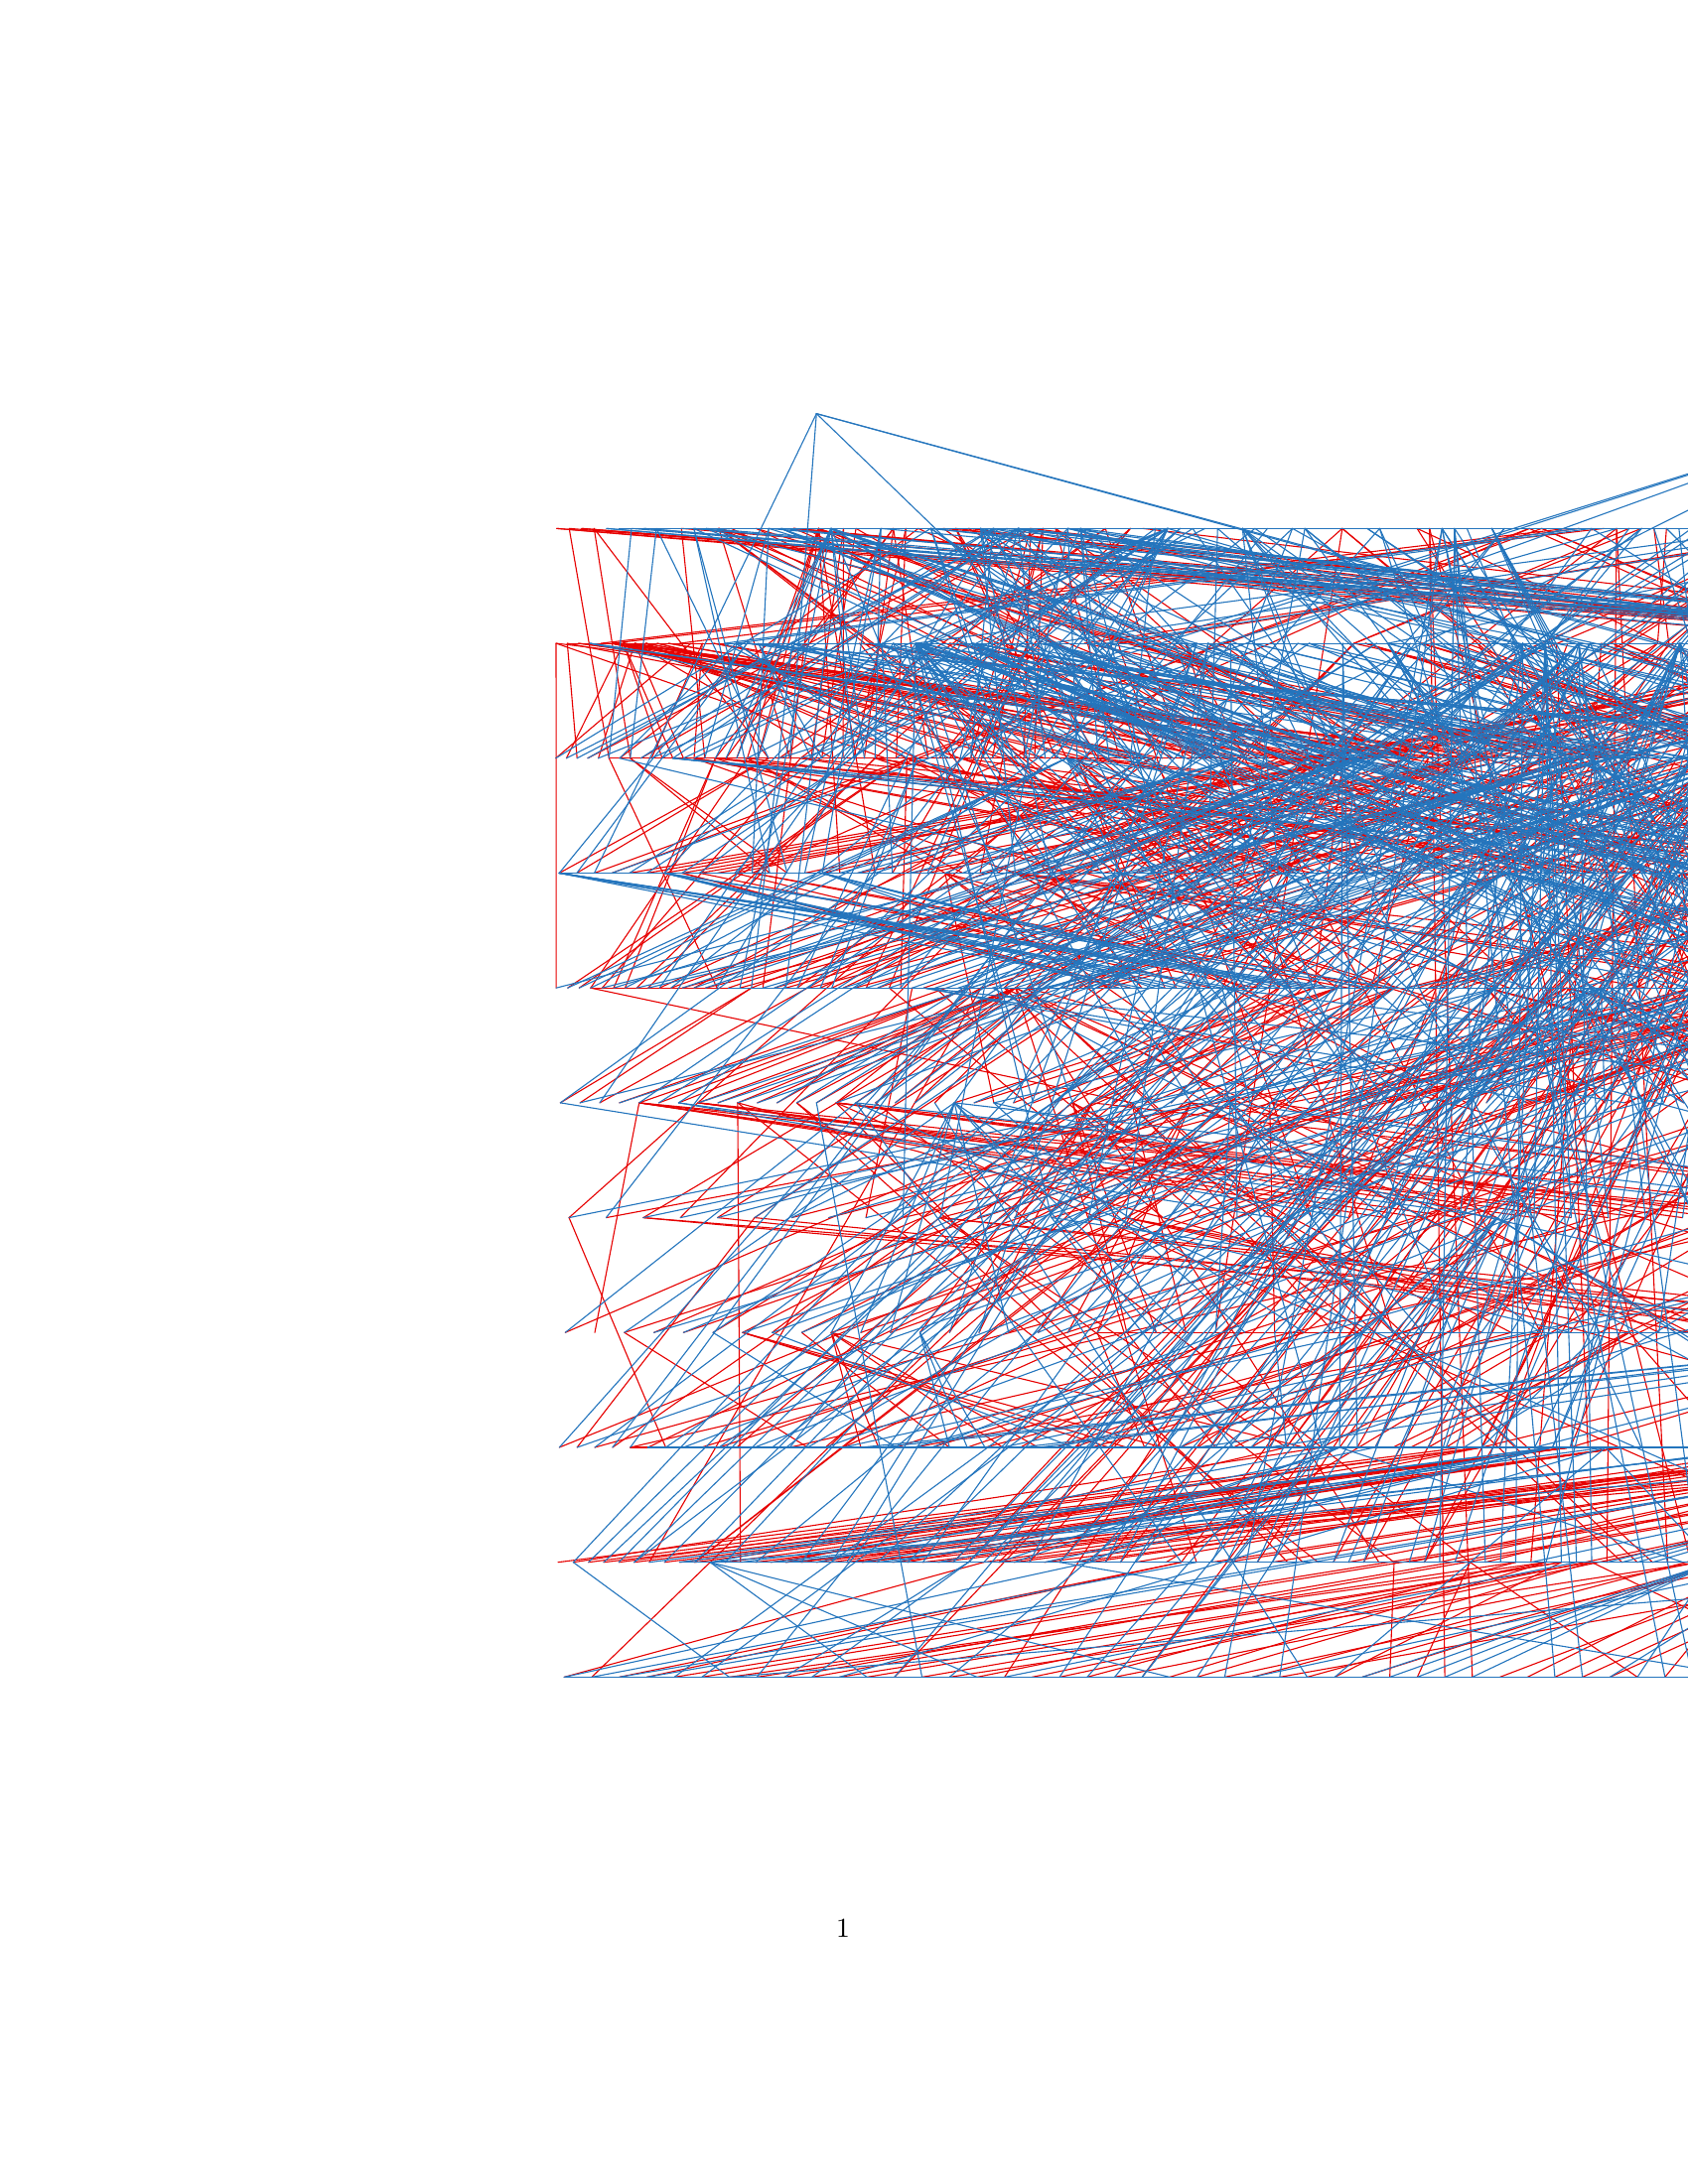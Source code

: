 % Created by tikzDevice version 0.10.1 on 2016-09-29 15:51:44
% !TEX encoding = UTF-8 Unicode
\documentclass{article}
\nonstopmode

\usepackage{tikz}

%\usepackage[active,tightpage,psfixbb]{preview}

%\PreviewEnvironment{pgfpicture}

%\setlength\PreviewBorder{0pt}

\newcommand{\SweaveOpts}[1]{}  % do not interfere with LaTeX
\newcommand{\SweaveInput}[1]{} % because they are not real TeX commands
\newcommand{\Sexpr}[1]{}       % will only be parsed by R




\begin{document}

\begin{tikzpicture}[x=1pt,y=1pt]
\definecolor{fillColor}{RGB}{255,255,255}
\path[use as bounding box,fill=fillColor,fill opacity=0.00] (0,0) rectangle (650.43,505.89);
\begin{scope}
\path[clip] (  0.00,  0.00) rectangle (650.43,505.89);
\definecolor{drawColor}{RGB}{230,0,0}

\path[draw=drawColor,line width= 0.4pt,line join=round,line cap=round] (402.74,438.79) -- (121.39,438.79);

\path[draw=drawColor,line width= 0.4pt,line join=round,line cap=round] (407.27,438.79) -- (121.39,438.79);

\path[draw=drawColor,line width= 0.4pt,line join=round,line cap=round] (411.81,438.79) -- (121.39,438.79);

\path[draw=drawColor,line width= 0.4pt,line join=round,line cap=round] (416.35,438.79) -- (148.62,438.79);

\path[draw=drawColor,line width= 0.4pt,line join=round,line cap=round] (420.89,438.79) -- ( 69.47,396.98);

\path[draw=drawColor,line width= 0.4pt,line join=round,line cap=round] (425.42,438.79) -- ( 98.10,396.98);

\path[draw=drawColor,line width= 0.4pt,line join=round,line cap=round] (429.96,438.79) -- (184.92,438.79);

\path[draw=drawColor,line width= 0.4pt,line join=round,line cap=round] (434.50,438.79) -- ( 73.56,396.98);

\path[draw=drawColor,line width= 0.4pt,line join=round,line cap=round] (539.86,396.98) -- ( 53.33,438.79);

\path[draw=drawColor,line width= 0.4pt,line join=round,line cap=round] (543.95,396.98) -- ( 77.65,396.98);

\path[draw=drawColor,line width= 0.4pt,line join=round,line cap=round] (548.04,396.98) -- (198.54,438.79);

\path[draw=drawColor,line width= 0.4pt,line join=round,line cap=round] (552.13,396.98) -- (203.07,438.79);

\path[draw=drawColor,line width= 0.4pt,line join=round,line cap=round] (556.22,396.98) -- ( 98.10,396.98);

\path[draw=drawColor,line width= 0.4pt,line join=round,line cap=round] (560.31,396.98) -- (102.19,396.98);

\path[draw=drawColor,line width= 0.4pt,line join=round,line cap=round] ( 52.99,355.17) -- (102.19,396.98);

\path[draw=drawColor,line width= 0.4pt,line join=round,line cap=round] ( 56.87,355.17) -- ( 77.65,396.98);

\path[draw=drawColor,line width= 0.4pt,line join=round,line cap=round] ( 60.74,355.17) -- ( 57.19,396.98);

\path[draw=drawColor,line width= 0.4pt,line join=round,line cap=round] (564.40,396.98) -- ( 57.19,396.98);

\path[draw=drawColor,line width= 0.4pt,line join=round,line cap=round] (568.49,396.98) -- ( 53.33,438.79);

\path[draw=drawColor,line width= 0.4pt,line join=round,line cap=round] (572.58,396.98) -- (225.76,438.79);

\path[draw=drawColor,line width= 0.4pt,line join=round,line cap=round] ( 64.61,355.17) -- (225.76,438.79);

\path[draw=drawColor,line width= 0.4pt,line join=round,line cap=round] ( 68.48,355.17) -- ( 81.74,396.98);

\path[draw=drawColor,line width= 0.4pt,line join=round,line cap=round] ( 72.36,355.17) -- ( 57.87,438.79);

\path[draw=drawColor,line width= 0.4pt,line join=round,line cap=round] (576.67,396.98) -- ( 62.40,438.79);

\path[draw=drawColor,line width= 0.4pt,line join=round,line cap=round] ( 76.23,355.17) -- (184.92,438.79);

\path[draw=drawColor,line width= 0.4pt,line join=round,line cap=round] ( 80.10,355.17) -- ( 66.94,438.79);

\path[draw=drawColor,line width= 0.4pt,line join=round,line cap=round] (580.76,396.98) -- (139.55,438.79);

\path[draw=drawColor,line width= 0.4pt,line join=round,line cap=round] (584.85,396.98) -- (139.55,438.79);

\path[draw=drawColor,line width= 0.4pt,line join=round,line cap=round] (588.94,396.98) -- (110.37,396.98);

\path[draw=drawColor,line width= 0.4pt,line join=round,line cap=round] (593.03,396.98) -- ( 57.87,438.79);

\path[draw=drawColor,line width= 0.4pt,line join=round,line cap=round] (597.12,396.98) -- ( 62.40,438.79);

\path[draw=drawColor,line width= 0.4pt,line join=round,line cap=round] ( 83.97,355.17) -- (230.30,438.79);

\path[draw=drawColor,line width= 0.4pt,line join=round,line cap=round] ( 87.84,355.17) -- (106.28,396.98);

\path[draw=drawColor,line width= 0.4pt,line join=round,line cap=round] ( 91.72,355.17) -- ( 77.65,396.98);

\path[draw=drawColor,line width= 0.4pt,line join=round,line cap=round] ( 95.59,355.17) -- ( 77.65,396.98);

\path[draw=drawColor,line width= 0.4pt,line join=round,line cap=round] ( 99.46,355.17) -- ( 81.74,396.98);

\path[draw=drawColor,line width= 0.4pt,line join=round,line cap=round] (601.21,396.98) -- (106.28,396.98);

\path[draw=drawColor,line width= 0.4pt,line join=round,line cap=round] (103.33,355.17) -- (106.28,396.98);

\path[draw=drawColor,line width= 0.4pt,line join=round,line cap=round] (605.31,396.98) -- ( 77.65,396.98);

\path[draw=drawColor,line width= 0.4pt,line join=round,line cap=round] (107.21,355.17) -- ( 98.71,438.79);

\path[draw=drawColor,line width= 0.4pt,line join=round,line cap=round] (111.08,355.17) -- (175.85,438.79);

\path[draw=drawColor,line width= 0.4pt,line join=round,line cap=round] (114.95,355.17) -- (175.85,438.79);

\path[draw=drawColor,line width= 0.4pt,line join=round,line cap=round] (118.82,355.17) -- (148.62,438.79);

\path[draw=drawColor,line width= 0.4pt,line join=round,line cap=round] (122.69,355.17) -- (148.62,438.79);

\path[draw=drawColor,line width= 0.4pt,line join=round,line cap=round] (126.57,355.17) -- (148.62,438.79);

\path[draw=drawColor,line width= 0.4pt,line join=round,line cap=round] (130.44,355.17) -- ( 66.94,438.79);

\path[draw=drawColor,line width= 0.4pt,line join=round,line cap=round] (609.40,396.98) -- (139.55,438.79);

\path[draw=drawColor,line width= 0.4pt,line join=round,line cap=round] (134.31,355.17) -- (252.99,438.79);

\path[draw=drawColor,line width= 0.4pt,line join=round,line cap=round] (613.49,396.98) -- ( 98.71,438.79);

\path[draw=drawColor,line width= 0.4pt,line join=round,line cap=round] (138.18,355.17) -- (112.32,438.79);

\path[draw=drawColor,line width= 0.4pt,line join=round,line cap=round] (142.06,355.17) -- (252.99,438.79);

\path[draw=drawColor,line width= 0.4pt,line join=round,line cap=round] (145.93,355.17) -- (157.70,438.79);

\path[draw=drawColor,line width= 0.4pt,line join=round,line cap=round] (149.80,355.17) -- (162.23,438.79);

\path[draw=drawColor,line width= 0.4pt,line join=round,line cap=round] (153.67,355.17) -- ( 81.74,396.98);

\path[draw=drawColor,line width= 0.4pt,line join=round,line cap=round] (157.54,355.17) -- (157.70,438.79);

\path[draw=drawColor,line width= 0.4pt,line join=round,line cap=round] (617.58,396.98) -- ( 57.19,396.98);

\path[draw=drawColor,line width= 0.4pt,line join=round,line cap=round] (161.42,355.17) -- (180.39,438.79);

\path[draw=drawColor,line width= 0.4pt,line join=round,line cap=round] (165.29,355.17) -- (175.85,438.79);

\path[draw=drawColor,line width= 0.4pt,line join=round,line cap=round] (621.67,396.98) -- (266.60,438.79);

\path[draw=drawColor,line width= 0.4pt,line join=round,line cap=round] (169.16,355.17) -- (262.06,438.79);

\path[draw=drawColor,line width= 0.4pt,line join=round,line cap=round] (173.03,355.17) -- ( 53.10,396.98);

\path[draw=drawColor,line width= 0.4pt,line join=round,line cap=round] (176.91,355.17) -- (180.39,438.79);

\path[draw=drawColor,line width= 0.4pt,line join=round,line cap=round] (180.78,355.17) -- ( 85.83,396.98);

\path[draw=drawColor,line width= 0.4pt,line join=round,line cap=round] (184.65,355.17) -- ( 85.83,396.98);

\path[draw=drawColor,line width= 0.4pt,line join=round,line cap=round] (188.52,355.17) -- (175.85,438.79);

\path[draw=drawColor,line width= 0.4pt,line join=round,line cap=round] (192.40,355.17) -- (262.06,438.79);

\path[draw=drawColor,line width= 0.4pt,line join=round,line cap=round] (196.27,355.17) -- (262.06,438.79);

\path[draw=drawColor,line width= 0.4pt,line join=round,line cap=round] (200.14,355.17) -- ( 77.65,396.98);

\path[draw=drawColor,line width= 0.4pt,line join=round,line cap=round] (204.01,355.17) -- (225.76,438.79);

\path[draw=drawColor,line width= 0.4pt,line join=round,line cap=round] (207.88,355.17) -- (230.30,438.79);

\path[draw=drawColor,line width= 0.4pt,line join=round,line cap=round] (211.76,355.17) -- (230.30,438.79);

\path[draw=drawColor,line width= 0.4pt,line join=round,line cap=round] (215.63,355.17) -- ( 77.65,396.98);

\path[draw=drawColor,line width= 0.4pt,line join=round,line cap=round] (219.50,355.17) -- ( 77.65,396.98);

\path[draw=drawColor,line width= 0.4pt,line join=round,line cap=round] (223.37,355.17) -- (225.76,438.79);

\path[draw=drawColor,line width= 0.4pt,line join=round,line cap=round] (227.25,355.17) -- (230.30,438.79);

\path[draw=drawColor,line width= 0.4pt,line join=round,line cap=round] (231.12,355.17) -- ( 81.74,396.98);

\path[draw=drawColor,line width= 0.4pt,line join=round,line cap=round] (234.99,355.17) -- (198.54,438.79);

\path[draw=drawColor,line width= 0.4pt,line join=round,line cap=round] (238.86,355.17) -- (198.54,438.79);

\path[draw=drawColor,line width= 0.4pt,line join=round,line cap=round] (242.73,355.17) -- ( 73.56,396.98);

\path[draw=drawColor,line width= 0.4pt,line join=round,line cap=round] (246.61,355.17) -- ( 73.56,396.98);

\path[draw=drawColor,line width= 0.4pt,line join=round,line cap=round] (250.48,355.17) -- (198.54,438.79);

\path[draw=drawColor,line width= 0.4pt,line join=round,line cap=round] (254.35,355.17) -- ( 89.92,396.98);

\path[draw=drawColor,line width= 0.4pt,line join=round,line cap=round] (258.22,355.17) -- (234.84,438.79);

\path[draw=drawColor,line width= 0.4pt,line join=round,line cap=round] (262.10,355.17) -- ( 73.56,396.98);

\path[draw=drawColor,line width= 0.4pt,line join=round,line cap=round] (265.97,355.17) -- ( 73.56,396.98);

\path[draw=drawColor,line width= 0.4pt,line join=round,line cap=round] (269.84,355.17) -- ( 89.92,396.98);

\path[draw=drawColor,line width= 0.4pt,line join=round,line cap=round] (273.71,355.17) -- ( 57.19,396.98);

\path[draw=drawColor,line width= 0.4pt,line join=round,line cap=round] (277.58,355.17) -- (112.32,438.79);

\path[draw=drawColor,line width= 0.4pt,line join=round,line cap=round] (281.46,355.17) -- (252.99,438.79);

\path[draw=drawColor,line width= 0.4pt,line join=round,line cap=round] (285.33,355.17) -- (116.86,438.79);

\path[draw=drawColor,line width= 0.4pt,line join=round,line cap=round] (289.20,355.17) -- (144.08,438.79);

\path[draw=drawColor,line width= 0.4pt,line join=round,line cap=round] (293.07,355.17) -- ( 85.83,396.98);

\path[draw=drawColor,line width= 0.4pt,line join=round,line cap=round] (296.95,355.17) -- (125.93,438.79);

\path[draw=drawColor,line width= 0.4pt,line join=round,line cap=round] (300.82,355.17) -- ( 85.83,396.98);

\path[draw=drawColor,line width= 0.4pt,line join=round,line cap=round] (304.69,355.17) -- ( 81.74,396.98);

\path[draw=drawColor,line width= 0.4pt,line join=round,line cap=round] (308.56,355.17) -- (162.23,438.79);

\path[draw=drawColor,line width= 0.4pt,line join=round,line cap=round] (312.43,355.17) -- (194.00,438.79);

\path[draw=drawColor,line width= 0.4pt,line join=round,line cap=round] (316.31,355.17) -- ( 81.74,396.98);

\path[draw=drawColor,line width= 0.4pt,line join=round,line cap=round] (625.76,396.98) -- ( 57.19,396.98);

\path[draw=drawColor,line width= 0.4pt,line join=round,line cap=round] (320.18,355.17) -- ( 73.56,396.98);

\path[draw=drawColor,line width= 0.4pt,line join=round,line cap=round] (324.05,355.17) -- (234.84,438.79);

\path[draw=drawColor,line width= 0.4pt,line join=round,line cap=round] (327.92,355.17) -- (110.37,396.98);

\path[draw=drawColor,line width= 0.4pt,line join=round,line cap=round] (331.80,355.17) -- ( 94.01,396.98);

\path[draw=drawColor,line width= 0.4pt,line join=round,line cap=round] (335.67,355.17) -- ( 94.01,396.98);

\path[draw=drawColor,line width= 0.4pt,line join=round,line cap=round] (339.54,355.17) -- (139.55,438.79);

\path[draw=drawColor,line width= 0.4pt,line join=round,line cap=round] (351.16,355.17) -- (203.07,438.79);

\path[draw=drawColor,line width= 0.4pt,line join=round,line cap=round] (355.03,355.17) -- (234.84,438.79);

\path[draw=drawColor,line width= 0.4pt,line join=round,line cap=round] (358.90,355.17) -- ( 61.28,396.98);

\path[draw=drawColor,line width= 0.4pt,line join=round,line cap=round] (362.77,355.17) -- (184.92,438.79);

\path[draw=drawColor,line width= 0.4pt,line join=round,line cap=round] (366.65,355.17) -- (110.37,396.98);

\path[draw=drawColor,line width= 0.4pt,line join=round,line cap=round] (370.52,355.17) -- ( 73.56,396.98);

\path[draw=drawColor,line width= 0.4pt,line join=round,line cap=round] (374.39,355.17) -- ( 77.65,396.98);

\path[draw=drawColor,line width= 0.4pt,line join=round,line cap=round] (629.85,396.98) -- (194.00,438.79);

\path[draw=drawColor,line width= 0.4pt,line join=round,line cap=round] (378.26,355.17) -- (148.62,438.79);

\path[draw=drawColor,line width= 0.4pt,line join=round,line cap=round] (382.13,355.17) -- ( 77.65,396.98);

\path[draw=drawColor,line width= 0.4pt,line join=round,line cap=round] (386.01,355.17) -- ( 61.28,396.98);

\path[draw=drawColor,line width= 0.4pt,line join=round,line cap=round] (389.88,355.17) -- (148.62,438.79);

\path[draw=drawColor,line width= 0.4pt,line join=round,line cap=round] (393.75,355.17) -- ( 77.65,396.98);

\path[draw=drawColor,line width= 0.4pt,line join=round,line cap=round] (397.62,355.17) -- ( 77.65,396.98);

\path[draw=drawColor,line width= 0.4pt,line join=round,line cap=round] (401.50,355.17) -- (125.93,438.79);

\path[draw=drawColor,line width= 0.4pt,line join=round,line cap=round] (405.37,355.17) -- ( 53.10,396.98);

\path[draw=drawColor,line width= 0.4pt,line join=round,line cap=round] (409.24,355.17) -- (112.32,438.79);

\path[draw=drawColor,line width= 0.4pt,line join=round,line cap=round] (413.11,355.17) -- (112.32,438.79);

\path[draw=drawColor,line width= 0.4pt,line join=round,line cap=round] (428.60,355.17) -- (196.27,396.98);

\path[draw=drawColor,line width= 0.4pt,line join=round,line cap=round] (436.35,355.17) -- (163.54,396.98);

\path[draw=drawColor,line width= 0.4pt,line join=round,line cap=round] (440.22,355.17) -- (196.27,396.98);

\path[draw=drawColor,line width= 0.4pt,line join=round,line cap=round] (444.09,355.17) -- (196.27,396.98);

\path[draw=drawColor,line width= 0.4pt,line join=round,line cap=round] (451.83,355.17) -- (245.35,396.98);

\path[draw=drawColor,line width= 0.4pt,line join=round,line cap=round] (482.81,355.17) -- (347.61,396.98);

\path[draw=drawColor,line width= 0.4pt,line join=round,line cap=round] (486.68,355.17) -- (347.61,396.98);

\path[draw=drawColor,line width= 0.4pt,line join=round,line cap=round] (490.56,355.17) -- (380.33,396.98);

\path[draw=drawColor,line width= 0.4pt,line join=round,line cap=round] (494.43,355.17) -- (347.61,396.98);

\path[draw=drawColor,line width= 0.4pt,line join=round,line cap=round] (498.30,355.17) -- (384.42,396.98);

\path[draw=drawColor,line width= 0.4pt,line join=round,line cap=round] (502.17,355.17) -- (368.06,396.98);

\path[draw=drawColor,line width= 0.4pt,line join=round,line cap=round] (506.05,355.17) -- (368.06,396.98);

\path[draw=drawColor,line width= 0.4pt,line join=round,line cap=round] (513.79,355.17) -- (368.06,396.98);

\path[draw=drawColor,line width= 0.4pt,line join=round,line cap=round] (521.53,355.17) -- (437.60,396.98);

\path[draw=drawColor,line width= 0.4pt,line join=round,line cap=round] (525.41,355.17) -- (437.60,396.98);

\path[draw=drawColor,line width= 0.4pt,line join=round,line cap=round] (529.28,355.17) -- (343.52,396.98);

\path[draw=drawColor,line width= 0.4pt,line join=round,line cap=round] (533.15,355.17) -- (441.69,396.98);

\path[draw=drawColor,line width= 0.4pt,line join=round,line cap=round] (537.02,355.17) -- (433.51,396.98);

\path[draw=drawColor,line width= 0.4pt,line join=round,line cap=round] (540.90,355.17) -- (441.69,396.98);

\path[draw=drawColor,line width= 0.4pt,line join=round,line cap=round] (443.58,438.79) -- (343.52,396.98);

\path[draw=drawColor,line width= 0.4pt,line join=round,line cap=round] (448.11,438.79) -- (343.52,396.98);

\path[draw=drawColor,line width= 0.4pt,line join=round,line cap=round] (452.65,438.79) -- (458.05,396.98);

\path[draw=drawColor,line width= 0.4pt,line join=round,line cap=round] (457.19,438.79) -- (453.96,396.98);

\path[draw=drawColor,line width= 0.4pt,line join=round,line cap=round] (470.80,438.79) -- (366.43,438.79);

\path[draw=drawColor,line width= 0.4pt,line join=round,line cap=round] (475.34,438.79) -- (474.41,396.98);

\path[draw=drawColor,line width= 0.4pt,line join=round,line cap=round] (544.77,355.17) -- (366.43,438.79);

\path[draw=drawColor,line width= 0.4pt,line join=round,line cap=round] (548.64,355.17) -- (458.05,396.98);

\path[draw=drawColor,line width= 0.4pt,line join=round,line cap=round] (560.26,355.17) -- (474.41,396.98);

\path[draw=drawColor,line width= 0.4pt,line join=round,line cap=round] (568.00,355.17) -- (539.86,396.98);

\path[draw=drawColor,line width= 0.4pt,line join=round,line cap=round] (571.87,355.17) -- (568.49,396.98);

\path[draw=drawColor,line width= 0.4pt,line join=round,line cap=round] (575.75,355.17) -- (593.03,396.98);

\path[draw=drawColor,line width= 0.4pt,line join=round,line cap=round] (579.62,355.17) -- ( 72.36,355.17);

\path[draw=drawColor,line width= 0.4pt,line join=round,line cap=round] (583.49,355.17) -- ( 80.10,355.17);

\path[draw=drawColor,line width= 0.4pt,line join=round,line cap=round] (587.36,355.17) -- ( 80.10,355.17);

\path[draw=drawColor,line width= 0.4pt,line join=round,line cap=round] (591.23,355.17) -- (130.44,355.17);

\path[draw=drawColor,line width= 0.4pt,line join=round,line cap=round] ( 54.25,313.36) -- (130.44,355.17);

\path[draw=drawColor,line width= 0.4pt,line join=round,line cap=round] (595.11,355.17) -- (407.27,438.79);

\path[draw=drawColor,line width= 0.4pt,line join=round,line cap=round] (598.98,355.17) -- ( 80.10,355.17);

\path[draw=drawColor,line width= 0.4pt,line join=round,line cap=round] ( 60.63,313.36) -- (130.44,355.17);

\path[draw=drawColor,line width= 0.4pt,line join=round,line cap=round] (602.85,355.17) -- (130.44,355.17);

\path[draw=drawColor,line width= 0.4pt,line join=round,line cap=round] ( 67.02,313.36) -- (411.81,438.79);

\path[draw=drawColor,line width= 0.4pt,line join=round,line cap=round] (606.72,355.17) -- (411.81,438.79);

\path[draw=drawColor,line width= 0.4pt,line join=round,line cap=round] (610.60,355.17) -- (411.81,438.79);

\path[draw=drawColor,line width= 0.4pt,line join=round,line cap=round] ( 73.40,313.36) -- (407.27,438.79);

\path[draw=drawColor,line width= 0.4pt,line join=round,line cap=round] ( 79.78,313.36) -- (568.49,396.98);

\path[draw=drawColor,line width= 0.4pt,line join=round,line cap=round] ( 86.16,313.36) -- (568.49,396.98);

\path[draw=drawColor,line width= 0.4pt,line join=round,line cap=round] ( 92.55,313.36) -- (568.49,396.98);

\path[draw=drawColor,line width= 0.4pt,line join=round,line cap=round] (614.47,355.17) -- (539.86,396.98);

\path[draw=drawColor,line width= 0.4pt,line join=round,line cap=round] ( 98.93,313.36) -- (593.03,396.98);

\path[draw=drawColor,line width= 0.4pt,line join=round,line cap=round] (105.31,313.36) -- (593.03,396.98);

\path[draw=drawColor,line width= 0.4pt,line join=round,line cap=round] (111.70,313.36) -- (576.67,396.98);

\path[draw=drawColor,line width= 0.4pt,line join=round,line cap=round] (118.08,313.36) -- (539.86,396.98);

\path[draw=drawColor,line width= 0.4pt,line join=round,line cap=round] (618.34,355.17) -- (593.03,396.98);

\path[draw=drawColor,line width= 0.4pt,line join=round,line cap=round] (124.46,313.36) -- (407.27,438.79);

\path[draw=drawColor,line width= 0.4pt,line join=round,line cap=round] (130.84,313.36) -- ( 80.10,355.17);

\path[draw=drawColor,line width= 0.4pt,line join=round,line cap=round] (137.23,313.36) -- ( 80.10,355.17);

\path[draw=drawColor,line width= 0.4pt,line join=round,line cap=round] (143.61,313.36) -- (539.86,396.98);

\path[draw=drawColor,line width= 0.4pt,line join=round,line cap=round] (149.99,313.36) -- (539.86,396.98);

\path[draw=drawColor,line width= 0.4pt,line join=round,line cap=round] (156.37,313.36) -- (148.62,438.79);

\path[draw=drawColor,line width= 0.4pt,line join=round,line cap=round] (162.76,313.36) -- (389.88,355.17);

\path[draw=drawColor,line width= 0.4pt,line join=round,line cap=round] (169.14,313.36) -- (148.62,438.79);

\path[draw=drawColor,line width= 0.4pt,line join=round,line cap=round] (175.52,313.36) -- (200.14,355.17);

\path[draw=drawColor,line width= 0.4pt,line join=round,line cap=round] (181.91,313.36) -- (625.76,396.98);

\path[draw=drawColor,line width= 0.4pt,line join=round,line cap=round] (622.21,355.17) -- (625.76,396.98);

\path[draw=drawColor,line width= 0.4pt,line join=round,line cap=round] (188.29,313.36) -- (593.03,396.98);

\path[draw=drawColor,line width= 0.4pt,line join=round,line cap=round] (194.67,313.36) -- (122.69,355.17);

\path[draw=drawColor,line width= 0.4pt,line join=round,line cap=round] (201.05,313.36) -- (122.69,355.17);

\path[draw=drawColor,line width= 0.4pt,line join=round,line cap=round] (207.44,313.36) -- (215.63,355.17);

\path[draw=drawColor,line width= 0.4pt,line join=round,line cap=round] (213.82,313.36) -- (269.84,355.17);

\path[draw=drawColor,line width= 0.4pt,line join=round,line cap=round] (220.20,313.36) -- (103.33,355.17);

\path[draw=drawColor,line width= 0.4pt,line join=round,line cap=round] (226.59,313.36) -- (539.86,396.98);

\path[draw=drawColor,line width= 0.4pt,line join=round,line cap=round] (232.97,313.36) -- (539.86,396.98);

\path[draw=drawColor,line width= 0.4pt,line join=round,line cap=round] (239.35,313.36) -- (111.08,355.17);

\path[draw=drawColor,line width= 0.4pt,line join=round,line cap=round] (245.73,313.36) -- (389.88,355.17);

\path[draw=drawColor,line width= 0.4pt,line join=round,line cap=round] (252.12,313.36) -- (580.76,396.98);

\path[draw=drawColor,line width= 0.4pt,line join=round,line cap=round] (258.50,313.36) -- (180.78,355.17);

\path[draw=drawColor,line width= 0.4pt,line join=round,line cap=round] (264.88,313.36) -- (362.77,355.17);

\path[draw=drawColor,line width= 0.4pt,line join=round,line cap=round] (271.27,313.36) -- (331.80,355.17);

\path[draw=drawColor,line width= 0.4pt,line join=round,line cap=round] (277.65,313.36) -- (331.80,355.17);

\path[draw=drawColor,line width= 0.4pt,line join=round,line cap=round] (284.03,313.36) -- (378.26,355.17);

\path[draw=drawColor,line width= 0.4pt,line join=round,line cap=round] (626.08,355.17) -- (601.21,396.98);

\path[draw=drawColor,line width= 0.4pt,line join=round,line cap=round] (290.41,313.36) -- (169.16,355.17);

\path[draw=drawColor,line width= 0.4pt,line join=round,line cap=round] (296.80,313.36) -- (269.84,355.17);

\path[draw=drawColor,line width= 0.4pt,line join=round,line cap=round] (303.18,313.36) -- (250.48,355.17);

\path[draw=drawColor,line width= 0.4pt,line join=round,line cap=round] (309.56,313.36) -- (617.58,396.98);

\path[draw=drawColor,line width= 0.4pt,line join=round,line cap=round] (315.94,313.36) -- (215.63,355.17);

\path[draw=drawColor,line width= 0.4pt,line join=round,line cap=round] (322.33,313.36) -- (200.14,355.17);

\path[draw=drawColor,line width= 0.4pt,line join=round,line cap=round] (328.71,313.36) -- (103.33,355.17);

\path[draw=drawColor,line width= 0.4pt,line join=round,line cap=round] (335.09,313.36) -- (103.33,355.17);

\path[draw=drawColor,line width= 0.4pt,line join=round,line cap=round] (341.48,313.36) -- (548.04,396.98);

\path[draw=drawColor,line width= 0.4pt,line join=round,line cap=round] (347.86,313.36) -- (215.63,355.17);

\path[draw=drawColor,line width= 0.4pt,line join=round,line cap=round] (354.24,313.36) -- (200.14,355.17);

\path[draw=drawColor,line width= 0.4pt,line join=round,line cap=round] (360.62,313.36) -- (180.78,355.17);

\path[draw=drawColor,line width= 0.4pt,line join=round,line cap=round] (367.01,313.36) -- (378.26,355.17);

\path[draw=drawColor,line width= 0.4pt,line join=round,line cap=round] (373.39,313.36) -- (580.76,396.98);

\path[draw=drawColor,line width= 0.4pt,line join=round,line cap=round] (379.77,313.36) -- (331.80,355.17);

\path[draw=drawColor,line width= 0.4pt,line join=round,line cap=round] (386.16,313.36) -- (588.94,396.98);

\path[draw=drawColor,line width= 0.4pt,line join=round,line cap=round] (392.54,313.36) -- (580.76,396.98);

\path[draw=drawColor,line width= 0.4pt,line join=round,line cap=round] (398.92,313.36) -- (103.33,355.17);

\path[draw=drawColor,line width= 0.4pt,line join=round,line cap=round] (405.30,313.36) -- (148.62,438.79);

\path[draw=drawColor,line width= 0.4pt,line join=round,line cap=round] (411.69,313.36) -- (142.06,355.17);

\path[draw=drawColor,line width= 0.4pt,line join=round,line cap=round] (418.07,313.36) -- (112.32,438.79);

\path[draw=drawColor,line width= 0.4pt,line join=round,line cap=round] (424.45,313.36) -- (169.16,355.17);

\path[draw=drawColor,line width= 0.4pt,line join=round,line cap=round] (430.83,313.36) -- (169.16,355.17);

\path[draw=drawColor,line width= 0.4pt,line join=round,line cap=round] (437.22,313.36) -- (169.16,355.17);

\path[draw=drawColor,line width= 0.4pt,line join=round,line cap=round] (443.60,313.36) -- (111.08,355.17);

\path[draw=drawColor,line width= 0.4pt,line join=round,line cap=round] (449.98,313.36) -- (378.26,355.17);

\path[draw=drawColor,line width= 0.4pt,line join=round,line cap=round] (629.96,355.17) -- (111.08,355.17);

\path[draw=drawColor,line width= 0.4pt,line join=round,line cap=round] (456.37,313.36) -- (122.69,355.17);

\path[draw=drawColor,line width= 0.4pt,line join=round,line cap=round] (462.75,313.36) -- (617.58,396.98);

\path[draw=drawColor,line width= 0.4pt,line join=round,line cap=round] (469.13,313.36) -- (617.58,396.98);

\path[draw=drawColor,line width= 0.4pt,line join=round,line cap=round] (475.51,313.36) -- (250.48,355.17);

\path[draw=drawColor,line width= 0.4pt,line join=round,line cap=round] (481.90,313.36) -- (250.48,355.17);

\path[draw=drawColor,line width= 0.4pt,line join=round,line cap=round] (488.28,313.36) -- (324.05,355.17);

\path[draw=drawColor,line width= 0.4pt,line join=round,line cap=round] (494.66,313.36) -- (539.86,396.98);

\path[draw=drawColor,line width= 0.4pt,line join=round,line cap=round] (501.05,313.36) -- (548.04,396.98);

\path[draw=drawColor,line width= 0.4pt,line join=round,line cap=round] (507.43,313.36) -- (548.04,396.98);

\path[draw=drawColor,line width= 0.4pt,line join=round,line cap=round] (513.81,313.36) -- ( 77.65,396.98);

\path[draw=drawColor,line width= 0.4pt,line join=round,line cap=round] (520.19,313.36) -- (200.14,355.17);

\path[draw=drawColor,line width= 0.4pt,line join=round,line cap=round] (526.58,313.36) -- (539.86,396.98);

\path[draw=drawColor,line width= 0.4pt,line join=round,line cap=round] (532.96,313.36) -- (539.86,396.98);

\path[draw=drawColor,line width= 0.4pt,line join=round,line cap=round] (539.34,313.36) -- (539.86,396.98);

\path[draw=drawColor,line width= 0.4pt,line join=round,line cap=round] (479.88,438.79) -- (548.04,396.98);

\path[draw=drawColor,line width= 0.4pt,line join=round,line cap=round] (484.42,438.79) -- (548.04,396.98);

\path[draw=drawColor,line width= 0.4pt,line join=round,line cap=round] (488.95,438.79) -- (617.58,396.98);

\path[draw=drawColor,line width= 0.4pt,line join=round,line cap=round] (545.73,313.36) -- (580.76,396.98);

\path[draw=drawColor,line width= 0.4pt,line join=round,line cap=round] (552.11,313.36) -- (580.76,396.98);

\path[draw=drawColor,line width= 0.4pt,line join=round,line cap=round] (558.49,313.36) -- (111.08,355.17);

\path[draw=drawColor,line width= 0.4pt,line join=round,line cap=round] ( 53.15,271.55) -- ( 53.10,396.98);

\path[draw=drawColor,line width= 0.4pt,line join=round,line cap=round] (564.87,313.36) -- (389.88,355.17);

\path[draw=drawColor,line width= 0.4pt,line join=round,line cap=round] ( 57.33,271.55) -- (180.78,355.17);

\path[draw=drawColor,line width= 0.4pt,line join=round,line cap=round] ( 61.51,271.55) -- (180.78,355.17);

\path[draw=drawColor,line width= 0.4pt,line join=round,line cap=round] (571.26,313.36) -- (580.76,396.98);

\path[draw=drawColor,line width= 0.4pt,line join=round,line cap=round] (577.64,313.36) -- (142.06,355.17);

\path[draw=drawColor,line width= 0.4pt,line join=round,line cap=round] ( 65.68,271.55) -- (122.69,355.17);

\path[draw=drawColor,line width= 0.4pt,line join=round,line cap=round] ( 69.86,271.55) -- (142.06,355.17);

\path[draw=drawColor,line width= 0.4pt,line join=round,line cap=round] ( 74.04,271.55) -- (111.08,355.17);

\path[draw=drawColor,line width= 0.4pt,line join=round,line cap=round] ( 78.22,271.55) -- (111.08,355.17);

\path[draw=drawColor,line width= 0.4pt,line join=round,line cap=round] ( 82.40,271.55) -- (169.16,355.17);

\path[draw=drawColor,line width= 0.4pt,line join=round,line cap=round] ( 86.58,271.55) -- (169.16,355.17);

\path[draw=drawColor,line width= 0.4pt,line join=round,line cap=round] ( 90.76,271.55) -- (269.84,355.17);

\path[draw=drawColor,line width= 0.4pt,line join=round,line cap=round] (584.02,313.36) -- (111.08,355.17);

\path[draw=drawColor,line width= 0.4pt,line join=round,line cap=round] ( 94.93,271.55) -- (324.05,355.17);

\path[draw=drawColor,line width= 0.4pt,line join=round,line cap=round] ( 99.11,271.55) -- (539.86,396.98);

\path[draw=drawColor,line width= 0.4pt,line join=round,line cap=round] (103.29,271.55) -- (254.35,355.17);

\path[draw=drawColor,line width= 0.4pt,line join=round,line cap=round] (107.47,271.55) -- (617.58,396.98);

\path[draw=drawColor,line width= 0.4pt,line join=round,line cap=round] (111.65,271.55) -- ( 72.36,355.17);

\path[draw=drawColor,line width= 0.4pt,line join=round,line cap=round] (115.83,271.55) -- (362.77,355.17);

\path[draw=drawColor,line width= 0.4pt,line join=round,line cap=round] (120.01,271.55) -- (580.76,396.98);

\path[draw=drawColor,line width= 0.4pt,line join=round,line cap=round] (124.19,271.55) -- (331.80,355.17);

\path[draw=drawColor,line width= 0.4pt,line join=round,line cap=round] (128.36,271.55) -- (148.62,438.79);

\path[draw=drawColor,line width= 0.4pt,line join=round,line cap=round] (132.54,271.55) -- (568.49,396.98);

\path[draw=drawColor,line width= 0.4pt,line join=round,line cap=round] (136.72,271.55) -- (580.76,396.98);

\path[draw=drawColor,line width= 0.4pt,line join=round,line cap=round] (596.79,313.36) -- (362.77,355.17);

\path[draw=drawColor,line width= 0.4pt,line join=round,line cap=round] (140.90,271.55) -- (250.48,355.17);

\path[draw=drawColor,line width= 0.4pt,line join=round,line cap=round] (145.08,271.55) -- (629.85,396.98);

\path[draw=drawColor,line width= 0.4pt,line join=round,line cap=round] (149.26,271.55) -- (331.80,355.17);

\path[draw=drawColor,line width= 0.4pt,line join=round,line cap=round] (153.44,271.55) -- (331.80,355.17);

\path[draw=drawColor,line width= 0.4pt,line join=round,line cap=round] (603.17,313.36) -- (250.48,355.17);

\path[draw=drawColor,line width= 0.4pt,line join=round,line cap=round] (157.61,271.55) -- (331.80,355.17);

\path[draw=drawColor,line width= 0.4pt,line join=round,line cap=round] (161.79,271.55) -- (629.85,396.98);

\path[draw=drawColor,line width= 0.4pt,line join=round,line cap=round] (165.97,271.55) -- (224.90,396.98);

\path[draw=drawColor,line width= 0.4pt,line join=round,line cap=round] (170.15,271.55) -- (539.86,396.98);

\path[draw=drawColor,line width= 0.4pt,line join=round,line cap=round] (174.33,271.55) -- (224.90,396.98);

\path[draw=drawColor,line width= 0.4pt,line join=round,line cap=round] (178.51,271.55) -- (180.78,355.17);

\path[draw=drawColor,line width= 0.4pt,line join=round,line cap=round] (186.87,271.55) -- (436.35,355.17);

\path[draw=drawColor,line width= 0.4pt,line join=round,line cap=round] (609.55,313.36) -- (451.83,355.17);

\path[draw=drawColor,line width= 0.4pt,line join=round,line cap=round] (207.76,271.55) -- (478.94,355.17);

\path[draw=drawColor,line width= 0.4pt,line join=round,line cap=round] (216.12,271.55) -- (343.52,396.98);

\path[draw=drawColor,line width= 0.4pt,line join=round,line cap=round] (220.29,271.55) -- (343.52,396.98);

\path[draw=drawColor,line width= 0.4pt,line join=round,line cap=round] (224.47,271.55) -- (343.52,396.98);

\path[draw=drawColor,line width= 0.4pt,line join=round,line cap=round] (228.65,271.55) -- (439.04,438.79);

\path[draw=drawColor,line width= 0.4pt,line join=round,line cap=round] (237.01,271.55) -- (513.79,355.17);

\path[draw=drawColor,line width= 0.4pt,line join=round,line cap=round] (241.19,271.55) -- (513.79,355.17);

\path[draw=drawColor,line width= 0.4pt,line join=round,line cap=round] (245.37,271.55) -- (453.96,396.98);

\path[draw=drawColor,line width= 0.4pt,line join=round,line cap=round] (249.55,271.55) -- (548.64,355.17);

\path[draw=drawColor,line width= 0.4pt,line join=round,line cap=round] (253.72,271.55) -- (548.64,355.17);

\path[draw=drawColor,line width= 0.4pt,line join=round,line cap=round] (257.90,271.55) -- ( 98.93,313.36);

\path[draw=drawColor,line width= 0.4pt,line join=round,line cap=round] (262.08,271.55) -- ( 98.93,313.36);

\path[draw=drawColor,line width= 0.4pt,line join=round,line cap=round] (266.26,271.55) -- (163.54,396.98);

\path[draw=drawColor,line width= 0.4pt,line join=round,line cap=round] (270.44,271.55) -- (111.65,271.55);

\path[draw=drawColor,line width= 0.4pt,line join=round,line cap=round] (274.62,271.55) -- (242.73,355.17);

\path[draw=drawColor,line width= 0.4pt,line join=round,line cap=round] (278.80,271.55) -- (242.73,355.17);

\path[draw=drawColor,line width= 0.4pt,line join=round,line cap=round] (282.97,271.55) -- (324.05,355.17);

\path[draw=drawColor,line width= 0.4pt,line join=round,line cap=round] (287.15,271.55) -- (111.65,271.55);

\path[draw=drawColor,line width= 0.4pt,line join=round,line cap=round] (291.33,271.55) -- (118.08,313.36);

\path[draw=drawColor,line width= 0.4pt,line join=round,line cap=round] (295.51,271.55) -- (339.54,355.17);

\path[draw=drawColor,line width= 0.4pt,line join=round,line cap=round] (299.69,271.55) -- (339.54,355.17);

\path[draw=drawColor,line width= 0.4pt,line join=round,line cap=round] (615.94,313.36) -- (339.54,355.17);

\path[draw=drawColor,line width= 0.4pt,line join=round,line cap=round] (303.87,271.55) -- (194.67,313.36);

\path[draw=drawColor,line width= 0.4pt,line join=round,line cap=round] (308.05,271.55) -- (105.31,313.36);

\path[draw=drawColor,line width= 0.4pt,line join=round,line cap=round] (312.23,271.55) -- (370.52,355.17);

\path[draw=drawColor,line width= 0.4pt,line join=round,line cap=round] (316.40,271.55) -- (242.73,355.17);

\path[draw=drawColor,line width= 0.4pt,line join=round,line cap=round] (622.32,313.36) -- (242.73,355.17);

\path[draw=drawColor,line width= 0.4pt,line join=round,line cap=round] (320.58,271.55) -- (242.73,355.17);

\path[draw=drawColor,line width= 0.4pt,line join=round,line cap=round] (324.76,271.55) -- (112.32,438.79);

\path[draw=drawColor,line width= 0.4pt,line join=round,line cap=round] (328.94,271.55) -- (339.54,355.17);

\path[draw=drawColor,line width= 0.4pt,line join=round,line cap=round] (333.12,271.55) -- (112.32,438.79);

\path[draw=drawColor,line width= 0.4pt,line join=round,line cap=round] (337.30,271.55) -- (112.32,438.79);

\path[draw=drawColor,line width= 0.4pt,line join=round,line cap=round] (341.48,271.55) -- (124.46,313.36);

\path[draw=drawColor,line width= 0.4pt,line join=round,line cap=round] (345.65,271.55) -- (194.67,313.36);

\path[draw=drawColor,line width= 0.4pt,line join=round,line cap=round] (628.70,313.36) -- (105.31,313.36);

\path[draw=drawColor,line width= 0.4pt,line join=round,line cap=round] (349.83,271.55) -- (370.52,355.17);

\path[draw=drawColor,line width= 0.4pt,line join=round,line cap=round] (354.01,271.55) -- (124.46,313.36);

\path[draw=drawColor,line width= 0.4pt,line join=round,line cap=round] (358.19,271.55) -- (242.73,355.17);

\path[draw=drawColor,line width= 0.4pt,line join=round,line cap=round] (362.37,271.55) -- (526.58,313.36);

\path[draw=drawColor,line width= 0.4pt,line join=round,line cap=round] (366.55,271.55) -- (501.05,313.36);

\path[draw=drawColor,line width= 0.4pt,line join=round,line cap=round] (370.73,271.55) -- (507.43,313.36);

\path[draw=drawColor,line width= 0.4pt,line join=round,line cap=round] (374.91,271.55) -- (501.05,313.36);

\path[draw=drawColor,line width= 0.4pt,line join=round,line cap=round] (379.08,271.55) -- (629.96,355.17);

\path[draw=drawColor,line width= 0.4pt,line join=round,line cap=round] (383.26,271.55) -- (629.96,355.17);

\path[draw=drawColor,line width= 0.4pt,line join=round,line cap=round] (387.44,271.55) -- (107.47,271.55);

\path[draw=drawColor,line width= 0.4pt,line join=round,line cap=round] (391.62,271.55) -- (128.36,271.55);

\path[draw=drawColor,line width= 0.4pt,line join=round,line cap=round] (395.80,271.55) -- (245.73,313.36);

\path[draw=drawColor,line width= 0.4pt,line join=round,line cap=round] (399.98,271.55) -- (180.78,355.17);

\path[draw=drawColor,line width= 0.4pt,line join=round,line cap=round] (404.16,271.55) -- (360.62,313.36);

\path[draw=drawColor,line width= 0.4pt,line join=round,line cap=round] (408.33,271.55) -- (120.01,271.55);

\path[draw=drawColor,line width= 0.4pt,line join=round,line cap=round] (412.51,271.55) -- (128.36,271.55);

\path[draw=drawColor,line width= 0.4pt,line join=round,line cap=round] (416.69,271.55) -- ( 90.76,271.55);

\path[draw=drawColor,line width= 0.4pt,line join=round,line cap=round] (420.87,271.55) -- ( 90.76,271.55);

\path[draw=drawColor,line width= 0.4pt,line join=round,line cap=round] (425.05,271.55) -- (507.43,313.36);

\path[draw=drawColor,line width= 0.4pt,line join=round,line cap=round] (429.23,271.55) -- (501.05,313.36);

\path[draw=drawColor,line width= 0.4pt,line join=round,line cap=round] (433.41,271.55) -- (107.47,271.55);

\path[draw=drawColor,line width= 0.4pt,line join=round,line cap=round] (437.58,271.55) -- (107.47,271.55);

\path[draw=drawColor,line width= 0.4pt,line join=round,line cap=round] (441.76,271.55) -- (526.58,313.36);

\path[draw=drawColor,line width= 0.4pt,line join=round,line cap=round] (445.94,271.55) -- (526.58,313.36);

\path[draw=drawColor,line width= 0.4pt,line join=round,line cap=round] (450.12,271.55) -- (220.20,313.36);

\path[draw=drawColor,line width= 0.4pt,line join=round,line cap=round] (454.30,271.55) -- (501.05,313.36);

\path[draw=drawColor,line width= 0.4pt,line join=round,line cap=round] (458.48,271.55) -- (501.05,313.36);

\path[draw=drawColor,line width= 0.4pt,line join=round,line cap=round] (462.66,271.55) -- (124.19,271.55);

\path[draw=drawColor,line width= 0.4pt,line join=round,line cap=round] (466.84,271.55) -- (436.35,355.17);

\path[draw=drawColor,line width= 0.4pt,line join=round,line cap=round] (471.01,271.55) -- ( 65.68,271.55);

\path[draw=drawColor,line width= 0.4pt,line join=round,line cap=round] (475.19,271.55) -- (128.36,271.55);

\path[draw=drawColor,line width= 0.4pt,line join=round,line cap=round] (479.37,271.55) -- (469.13,313.36);

\path[draw=drawColor,line width= 0.4pt,line join=round,line cap=round] (483.55,271.55) -- ( 90.76,271.55);

\path[draw=drawColor,line width= 0.4pt,line join=round,line cap=round] (487.73,271.55) -- (507.43,313.36);

\path[draw=drawColor,line width= 0.4pt,line join=round,line cap=round] (491.91,271.55) -- (501.05,313.36);

\path[draw=drawColor,line width= 0.4pt,line join=round,line cap=round] (496.09,271.55) -- (220.20,313.36);

\path[draw=drawColor,line width= 0.4pt,line join=round,line cap=round] (500.26,271.55) -- (526.58,313.36);

\path[draw=drawColor,line width= 0.4pt,line join=round,line cap=round] (504.44,271.55) -- (220.20,313.36);

\path[draw=drawColor,line width= 0.4pt,line join=round,line cap=round] (508.62,271.55) -- (501.05,313.36);

\path[draw=drawColor,line width= 0.4pt,line join=round,line cap=round] (512.80,271.55) -- (462.75,313.36);

\path[draw=drawColor,line width= 0.4pt,line join=round,line cap=round] (516.98,271.55) -- (107.47,271.55);

\path[draw=drawColor,line width= 0.4pt,line join=round,line cap=round] (521.16,271.55) -- (469.13,313.36);

\path[draw=drawColor,line width= 0.4pt,line join=round,line cap=round] (525.34,271.55) -- (507.43,313.36);

\path[draw=drawColor,line width= 0.4pt,line join=round,line cap=round] (529.52,271.55) -- (629.96,355.17);

\path[draw=drawColor,line width= 0.4pt,line join=round,line cap=round] (533.69,271.55) -- (220.20,313.36);

\path[draw=drawColor,line width= 0.4pt,line join=round,line cap=round] (493.49,438.79) -- (501.05,313.36);

\path[draw=drawColor,line width= 0.4pt,line join=round,line cap=round] (498.03,438.79) -- (507.43,313.36);

\path[draw=drawColor,line width= 0.4pt,line join=round,line cap=round] (502.57,438.79) -- (507.43,313.36);

\path[draw=drawColor,line width= 0.4pt,line join=round,line cap=round] (507.10,438.79) -- (220.20,313.36);

\path[draw=drawColor,line width= 0.4pt,line join=round,line cap=round] (537.87,271.55) -- (580.76,396.98);

\path[draw=drawColor,line width= 0.4pt,line join=round,line cap=round] (542.05,271.55) -- (507.43,313.36);

\path[draw=drawColor,line width= 0.4pt,line join=round,line cap=round] (546.23,271.55) -- (507.43,313.36);

\path[draw=drawColor,line width= 0.4pt,line join=round,line cap=round] (554.59,271.55) -- (124.19,271.55);

\path[draw=drawColor,line width= 0.4pt,line join=round,line cap=round] (558.77,271.55) -- (507.43,313.36);

\path[draw=drawColor,line width= 0.4pt,line join=round,line cap=round] (562.94,271.55) -- (507.43,313.36);

\path[draw=drawColor,line width= 0.4pt,line join=round,line cap=round] (567.12,271.55) -- (469.13,313.36);

\path[draw=drawColor,line width= 0.4pt,line join=round,line cap=round] (575.48,271.55) -- (124.19,271.55);

\path[draw=drawColor,line width= 0.4pt,line join=round,line cap=round] ( 54.64,229.74) -- (124.19,271.55);

\path[draw=drawColor,line width= 0.4pt,line join=round,line cap=round] ( 61.81,229.74) -- (124.19,271.55);

\path[draw=drawColor,line width= 0.4pt,line join=round,line cap=round] (579.66,271.55) -- (182.69,271.55);

\path[draw=drawColor,line width= 0.4pt,line join=round,line cap=round] (583.84,271.55) -- (507.43,313.36);

\path[draw=drawColor,line width= 0.4pt,line join=round,line cap=round] (588.02,271.55) -- (462.75,313.36);

\path[draw=drawColor,line width= 0.4pt,line join=round,line cap=round] (592.20,271.55) -- (220.20,313.36);

\path[draw=drawColor,line width= 0.4pt,line join=round,line cap=round] ( 68.99,229.74) -- (220.20,313.36);

\path[draw=drawColor,line width= 0.4pt,line join=round,line cap=round] (596.37,271.55) -- (124.19,271.55);

\path[draw=drawColor,line width= 0.4pt,line join=round,line cap=round] (600.55,271.55) -- (469.13,313.36);

\path[draw=drawColor,line width= 0.4pt,line join=round,line cap=round] (604.73,271.55) -- (469.13,313.36);

\path[draw=drawColor,line width= 0.4pt,line join=round,line cap=round] (608.91,271.55) -- (124.19,271.55);

\path[draw=drawColor,line width= 0.4pt,line join=round,line cap=round] (613.09,271.55) -- (469.13,313.36);

\path[draw=drawColor,line width= 0.4pt,line join=round,line cap=round] ( 76.16,229.74) -- (195.22,271.55);

\path[draw=drawColor,line width= 0.4pt,line join=round,line cap=round] (617.27,271.55) -- (203.58,271.55);

\path[draw=drawColor,line width= 0.4pt,line join=round,line cap=round] ( 83.33,229.74) -- (203.58,271.55);

\path[draw=drawColor,line width= 0.4pt,line join=round,line cap=round] ( 90.50,229.74) -- (203.58,271.55);

\path[draw=drawColor,line width= 0.4pt,line join=round,line cap=round] ( 97.67,229.74) -- (203.58,271.55);

\path[draw=drawColor,line width= 0.4pt,line join=round,line cap=round] (621.45,271.55) -- (207.76,271.55);

\path[draw=drawColor,line width= 0.4pt,line join=round,line cap=round] (104.84,229.74) -- (220.29,271.55);

\path[draw=drawColor,line width= 0.4pt,line join=round,line cap=round] (112.01,229.74) -- (220.29,271.55);

\path[draw=drawColor,line width= 0.4pt,line join=round,line cap=round] (119.18,229.74) -- (220.29,271.55);

\path[draw=drawColor,line width= 0.4pt,line join=round,line cap=round] (126.35,229.74) -- (220.29,271.55);

\path[draw=drawColor,line width= 0.4pt,line join=round,line cap=round] (133.52,229.74) -- (207.76,271.55);

\path[draw=drawColor,line width= 0.4pt,line join=round,line cap=round] (140.69,229.74) -- (220.29,271.55);

\path[draw=drawColor,line width= 0.4pt,line join=round,line cap=round] (147.86,229.74) -- (220.29,271.55);

\path[draw=drawColor,line width= 0.4pt,line join=round,line cap=round] (155.04,229.74) -- (207.76,271.55);

\path[draw=drawColor,line width= 0.4pt,line join=round,line cap=round] (162.21,229.74) -- (220.29,271.55);

\path[draw=drawColor,line width= 0.4pt,line join=round,line cap=round] (169.38,229.74) -- (220.29,271.55);

\path[draw=drawColor,line width= 0.4pt,line join=round,line cap=round] (625.62,271.55) -- (207.76,271.55);

\path[draw=drawColor,line width= 0.4pt,line join=round,line cap=round] (176.55,229.74) -- (228.65,271.55);

\path[draw=drawColor,line width= 0.4pt,line join=round,line cap=round] (183.72,229.74) -- (228.65,271.55);

\path[draw=drawColor,line width= 0.4pt,line join=round,line cap=round] (190.89,229.74) -- (232.83,271.55);

\path[draw=drawColor,line width= 0.4pt,line join=round,line cap=round] (198.06,229.74) -- (328.94,271.55);

\path[draw=drawColor,line width= 0.4pt,line join=round,line cap=round] (205.23,229.74) -- (337.30,271.55);

\path[draw=drawColor,line width= 0.4pt,line join=round,line cap=round] (212.40,229.74) -- (194.67,313.36);

\path[draw=drawColor,line width= 0.4pt,line join=round,line cap=round] (219.57,229.74) -- (328.94,271.55);

\path[draw=drawColor,line width= 0.4pt,line join=round,line cap=round] (226.74,229.74) -- (337.30,271.55);

\path[draw=drawColor,line width= 0.4pt,line join=round,line cap=round] (233.91,229.74) -- (358.19,271.55);

\path[draw=drawColor,line width= 0.4pt,line join=round,line cap=round] (241.08,229.74) -- (316.40,271.55);

\path[draw=drawColor,line width= 0.4pt,line join=round,line cap=round] (248.26,229.74) -- (337.30,271.55);

\path[draw=drawColor,line width= 0.4pt,line join=round,line cap=round] (255.43,229.74) -- (580.76,396.98);

\path[draw=drawColor,line width= 0.4pt,line join=round,line cap=round] (262.60,229.74) -- ( 65.68,271.55);

\path[draw=drawColor,line width= 0.4pt,line join=round,line cap=round] (269.77,229.74) -- (358.19,271.55);

\path[draw=drawColor,line width= 0.4pt,line join=round,line cap=round] (276.94,229.74) -- (316.40,271.55);

\path[draw=drawColor,line width= 0.4pt,line join=round,line cap=round] (284.11,229.74) -- (358.19,271.55);

\path[draw=drawColor,line width= 0.4pt,line join=round,line cap=round] (291.28,229.74) -- (358.19,271.55);

\path[draw=drawColor,line width= 0.4pt,line join=round,line cap=round] (298.45,229.74) -- (194.67,313.36);

\path[draw=drawColor,line width= 0.4pt,line join=round,line cap=round] (305.62,229.74) -- (436.35,355.17);

\path[draw=drawColor,line width= 0.4pt,line join=round,line cap=round] (312.79,229.74) -- (194.67,313.36);

\path[draw=drawColor,line width= 0.4pt,line join=round,line cap=round] (319.96,229.74) -- (525.34,271.55);

\path[draw=drawColor,line width= 0.4pt,line join=round,line cap=round] (327.13,229.74) -- (525.34,271.55);

\path[draw=drawColor,line width= 0.4pt,line join=round,line cap=round] (334.30,229.74) -- (525.34,271.55);

\path[draw=drawColor,line width= 0.4pt,line join=round,line cap=round] (341.48,229.74) -- (475.19,271.55);

\path[draw=drawColor,line width= 0.4pt,line join=round,line cap=round] (348.65,229.74) -- (529.52,271.55);

\path[draw=drawColor,line width= 0.4pt,line join=round,line cap=round] (355.82,229.74) -- (529.52,271.55);

\path[draw=drawColor,line width= 0.4pt,line join=round,line cap=round] (362.99,229.74) -- (420.87,271.55);

\path[draw=drawColor,line width= 0.4pt,line join=round,line cap=round] (370.16,229.74) -- (462.75,313.36);

\path[draw=drawColor,line width= 0.4pt,line join=round,line cap=round] (377.33,229.74) -- (220.20,313.36);

\path[draw=drawColor,line width= 0.4pt,line join=round,line cap=round] (384.50,229.74) -- (220.20,313.36);

\path[draw=drawColor,line width= 0.4pt,line join=round,line cap=round] (391.67,229.74) -- (507.10,438.79);

\path[draw=drawColor,line width= 0.4pt,line join=round,line cap=round] (398.84,229.74) -- (529.52,271.55);

\path[draw=drawColor,line width= 0.4pt,line join=round,line cap=round] (406.01,229.74) -- (529.52,271.55);

\path[draw=drawColor,line width= 0.4pt,line join=round,line cap=round] (413.18,229.74) -- (550.41,271.55);

\path[draw=drawColor,line width= 0.4pt,line join=round,line cap=round] (427.53,229.74) -- (391.62,271.55);

\path[draw=drawColor,line width= 0.4pt,line join=round,line cap=round] (434.70,229.74) -- (391.62,271.55);

\path[draw=drawColor,line width= 0.4pt,line join=round,line cap=round] (441.87,229.74) -- (550.41,271.55);

\path[draw=drawColor,line width= 0.4pt,line join=round,line cap=round] (449.04,229.74) -- (466.84,271.55);

\path[draw=drawColor,line width= 0.4pt,line join=round,line cap=round] (456.21,229.74) -- (475.19,271.55);

\path[draw=drawColor,line width= 0.4pt,line join=round,line cap=round] (463.38,229.74) -- (420.87,271.55);

\path[draw=drawColor,line width= 0.4pt,line join=round,line cap=round] (470.55,229.74) -- (462.75,313.36);

\path[draw=drawColor,line width= 0.4pt,line join=round,line cap=round] (629.80,271.55) -- (420.87,271.55);

\path[draw=drawColor,line width= 0.4pt,line join=round,line cap=round] (477.72,229.74) -- (516.98,271.55);

\path[draw=drawColor,line width= 0.4pt,line join=round,line cap=round] (511.64,438.79) -- (516.98,271.55);

\path[draw=drawColor,line width= 0.4pt,line join=round,line cap=round] (516.18,438.79) -- (220.20,313.36);

\path[draw=drawColor,line width= 0.4pt,line join=round,line cap=round] (484.89,229.74) -- (507.10,438.79);

\path[draw=drawColor,line width= 0.4pt,line join=round,line cap=round] (492.06,229.74) -- (220.20,313.36);

\path[draw=drawColor,line width= 0.4pt,line join=round,line cap=round] (499.23,229.74) -- (220.20,313.36);

\path[draw=drawColor,line width= 0.4pt,line join=round,line cap=round] (506.40,229.74) -- (507.10,438.79);

\path[draw=drawColor,line width= 0.4pt,line join=round,line cap=round] (513.57,229.74) -- (525.34,271.55);

\path[draw=drawColor,line width= 0.4pt,line join=round,line cap=round] (520.75,229.74) -- (525.34,271.55);

\path[draw=drawColor,line width= 0.4pt,line join=round,line cap=round] (527.92,229.74) -- (507.43,313.36);

\path[draw=drawColor,line width= 0.4pt,line join=round,line cap=round] (535.09,229.74) -- (462.75,313.36);

\path[draw=drawColor,line width= 0.4pt,line join=round,line cap=round] (542.26,229.74) -- (475.19,271.55);

\path[draw=drawColor,line width= 0.4pt,line join=round,line cap=round] (549.43,229.74) -- (391.62,271.55);

\path[draw=drawColor,line width= 0.4pt,line join=round,line cap=round] (556.60,229.74) -- (391.62,271.55);

\path[draw=drawColor,line width= 0.4pt,line join=round,line cap=round] (563.77,229.74) -- (391.62,271.55);

\path[draw=drawColor,line width= 0.4pt,line join=round,line cap=round] (570.94,229.74) -- (420.87,271.55);

\path[draw=drawColor,line width= 0.4pt,line join=round,line cap=round] (578.11,229.74) -- (550.41,271.55);

\path[draw=drawColor,line width= 0.4pt,line join=round,line cap=round] (585.28,229.74) -- (339.21,438.79);

\path[draw=drawColor,line width= 0.4pt,line join=round,line cap=round] (592.45,229.74) -- (339.21,438.79);

\path[draw=drawColor,line width= 0.4pt,line join=round,line cap=round] ( 57.81,187.93) -- (339.21,438.79);

\path[draw=drawColor,line width= 0.4pt,line join=round,line cap=round] (599.62,229.74) -- (420.87,271.55);

\path[draw=drawColor,line width= 0.4pt,line join=round,line cap=round] ( 71.32,187.93) -- (516.98,271.55);

\path[draw=drawColor,line width= 0.4pt,line join=round,line cap=round] ( 84.83,187.93) -- (507.10,438.79);

\path[draw=drawColor,line width= 0.4pt,line join=round,line cap=round] ( 98.34,187.93) -- (220.20,313.36);

\path[draw=drawColor,line width= 0.4pt,line join=round,line cap=round] (111.84,187.93) -- (507.10,438.79);

\path[draw=drawColor,line width= 0.4pt,line join=round,line cap=round] (125.35,187.93) -- (507.10,438.79);

\path[draw=drawColor,line width= 0.4pt,line join=round,line cap=round] (606.79,229.74) -- (550.41,271.55);

\path[draw=drawColor,line width= 0.4pt,line join=round,line cap=round] (138.86,187.93) -- (466.84,271.55);

\path[draw=drawColor,line width= 0.4pt,line join=round,line cap=round] (152.37,187.93) -- (475.19,271.55);

\path[draw=drawColor,line width= 0.4pt,line join=round,line cap=round] (165.87,187.93) -- (182.69,271.55);

\path[draw=drawColor,line width= 0.4pt,line join=round,line cap=round] (179.38,187.93) -- (525.34,271.55);

\path[draw=drawColor,line width= 0.4pt,line join=round,line cap=round] (613.97,229.74) -- (529.52,271.55);

\path[draw=drawColor,line width= 0.4pt,line join=round,line cap=round] (192.89,187.93) -- (516.98,271.55);

\path[draw=drawColor,line width= 0.4pt,line join=round,line cap=round] (206.40,187.93) -- (507.10,438.79);

\path[draw=drawColor,line width= 0.4pt,line join=round,line cap=round] (219.91,187.93) -- (507.10,438.79);

\path[draw=drawColor,line width= 0.4pt,line join=round,line cap=round] (233.41,187.93) -- (525.34,271.55);

\path[draw=drawColor,line width= 0.4pt,line join=round,line cap=round] (621.14,229.74) -- (265.80,396.98);

\path[draw=drawColor,line width= 0.4pt,line join=round,line cap=round] (246.92,187.93) -- (420.87,271.55);

\path[draw=drawColor,line width= 0.4pt,line join=round,line cap=round] (260.43,187.93) -- (420.87,271.55);

\path[draw=drawColor,line width= 0.4pt,line join=round,line cap=round] (273.94,187.93) -- (174.33,271.55);

\path[draw=drawColor,line width= 0.4pt,line join=round,line cap=round] (628.31,229.74) -- (550.41,271.55);

\path[draw=drawColor,line width= 0.4pt,line join=round,line cap=round] (287.44,187.93) -- (191.04,271.55);

\path[draw=drawColor,line width= 0.4pt,line join=round,line cap=round] (300.95,187.93) -- (516.98,271.55);

\path[draw=drawColor,line width= 0.4pt,line join=round,line cap=round] (520.72,438.79) -- (257.62,396.98);

\path[draw=drawColor,line width= 0.4pt,line join=round,line cap=round] (327.97,187.93) -- (257.62,396.98);

\path[draw=drawColor,line width= 0.4pt,line join=round,line cap=round] (341.48,187.93) -- (421.24,396.98);

\path[draw=drawColor,line width= 0.4pt,line join=round,line cap=round] (354.98,187.93) -- ( 83.33,229.74);

\path[draw=drawColor,line width= 0.4pt,line join=round,line cap=round] (368.49,187.93) -- ( 83.33,229.74);

\path[draw=drawColor,line width= 0.4pt,line join=round,line cap=round] (382.00,187.93) -- ( 83.33,229.74);

\path[draw=drawColor,line width= 0.4pt,line join=round,line cap=round] (395.51,187.93) -- (216.12,271.55);

\path[draw=drawColor,line width= 0.4pt,line join=round,line cap=round] (409.01,187.93) -- (104.84,229.74);

\path[draw=drawColor,line width= 0.4pt,line join=round,line cap=round] (422.52,187.93) -- (104.84,229.74);

\path[draw=drawColor,line width= 0.4pt,line join=round,line cap=round] (436.03,187.93) -- (104.84,229.74);

\path[draw=drawColor,line width= 0.4pt,line join=round,line cap=round] (449.54,187.93) -- ( 83.33,229.74);

\path[draw=drawColor,line width= 0.4pt,line join=round,line cap=round] (463.05,187.93) -- (155.04,229.74);

\path[draw=drawColor,line width= 0.4pt,line join=round,line cap=round] (476.55,187.93) -- (155.04,229.74);

\path[draw=drawColor,line width= 0.4pt,line join=round,line cap=round] (490.06,187.93) -- (155.04,229.74);

\path[draw=drawColor,line width= 0.4pt,line join=round,line cap=round] (503.57,187.93) -- (104.84,229.74);

\path[draw=drawColor,line width= 0.4pt,line join=round,line cap=round] (517.08,187.93) -- ( 83.33,229.74);

\path[draw=drawColor,line width= 0.4pt,line join=round,line cap=round] ( 56.44,146.12) -- (540.90,355.17);

\path[draw=drawColor,line width= 0.4pt,line join=round,line cap=round] (530.58,187.93) -- (224.47,271.55);

\path[draw=drawColor,line width= 0.4pt,line join=round,line cap=round] ( 67.19,146.12) -- ( 83.33,229.74);

\path[draw=drawColor,line width= 0.4pt,line join=round,line cap=round] (544.09,187.93) -- (155.04,229.74);

\path[draw=drawColor,line width= 0.4pt,line join=round,line cap=round] ( 77.95,146.12) -- (466.84,271.55);

\path[draw=drawColor,line width= 0.4pt,line join=round,line cap=round] (557.60,187.93) -- (466.84,271.55);

\path[draw=drawColor,line width= 0.4pt,line join=round,line cap=round] (571.11,187.93) -- (284.11,229.74);

\path[draw=drawColor,line width= 0.4pt,line join=round,line cap=round] ( 88.71,146.12) -- (284.11,229.74);

\path[draw=drawColor,line width= 0.4pt,line join=round,line cap=round] ( 99.46,146.12) -- (466.84,271.55);

\path[draw=drawColor,line width= 0.4pt,line join=round,line cap=round] (110.22,146.12) -- (248.26,229.74);

\path[draw=drawColor,line width= 0.4pt,line join=round,line cap=round] (120.97,146.12) -- (284.11,229.74);

\path[draw=drawColor,line width= 0.4pt,line join=round,line cap=round] (131.73,146.12) -- (241.08,229.74);

\path[draw=drawColor,line width= 0.4pt,line join=round,line cap=round] (584.62,187.93) -- (312.79,229.74);

\path[draw=drawColor,line width= 0.4pt,line join=round,line cap=round] (142.49,146.12) -- (312.79,229.74);

\path[draw=drawColor,line width= 0.4pt,line join=round,line cap=round] (153.24,146.12) -- (529.52,271.55);

\path[draw=drawColor,line width= 0.4pt,line join=round,line cap=round] (164.00,146.12) -- (529.52,271.55);

\path[draw=drawColor,line width= 0.4pt,line join=round,line cap=round] (174.75,146.12) -- (529.52,271.55);

\path[draw=drawColor,line width= 0.4pt,line join=round,line cap=round] (598.12,187.93) -- (466.84,271.55);

\path[draw=drawColor,line width= 0.4pt,line join=round,line cap=round] (185.51,146.12) -- (248.26,229.74);

\path[draw=drawColor,line width= 0.4pt,line join=round,line cap=round] (196.27,146.12) -- (248.26,229.74);

\path[draw=drawColor,line width= 0.4pt,line join=round,line cap=round] (207.02,146.12) -- (248.26,229.74);

\path[draw=drawColor,line width= 0.4pt,line join=round,line cap=round] (611.63,187.93) -- (248.26,229.74);

\path[draw=drawColor,line width= 0.4pt,line join=round,line cap=round] (217.78,146.12) -- (466.84,271.55);

\path[draw=drawColor,line width= 0.4pt,line join=round,line cap=round] (228.54,146.12) -- (284.11,229.74);

\path[draw=drawColor,line width= 0.4pt,line join=round,line cap=round] (239.29,146.12) -- (284.11,229.74);

\path[draw=drawColor,line width= 0.4pt,line join=round,line cap=round] (250.05,146.12) -- (284.11,229.74);

\path[draw=drawColor,line width= 0.4pt,line join=round,line cap=round] (260.80,146.12) -- (241.08,229.74);

\path[draw=drawColor,line width= 0.4pt,line join=round,line cap=round] (271.56,146.12) -- (241.08,229.74);

\path[draw=drawColor,line width= 0.4pt,line join=round,line cap=round] (282.32,146.12) -- (262.60,229.74);

\path[draw=drawColor,line width= 0.4pt,line join=round,line cap=round] (293.07,146.12) -- (339.21,438.79);

\path[draw=drawColor,line width= 0.4pt,line join=round,line cap=round] (314.59,146.12) -- (312.79,229.74);

\path[draw=drawColor,line width= 0.4pt,line join=round,line cap=round] (325.34,146.12) -- (475.19,271.55);

\path[draw=drawColor,line width= 0.4pt,line join=round,line cap=round] (336.10,146.12) -- (262.60,229.74);

\path[draw=drawColor,line width= 0.4pt,line join=round,line cap=round] (346.85,146.12) -- (241.08,229.74);

\path[draw=drawColor,line width= 0.4pt,line join=round,line cap=round] (357.61,146.12) -- (282.17,396.98);

\path[draw=drawColor,line width= 0.4pt,line join=round,line cap=round] (368.37,146.12) -- (466.84,271.55);

\path[draw=drawColor,line width= 0.4pt,line join=round,line cap=round] (625.14,187.93) -- (520.75,229.74);

\path[draw=drawColor,line width= 0.4pt,line join=round,line cap=round] (379.12,146.12) -- (520.75,229.74);

\path[draw=drawColor,line width= 0.4pt,line join=round,line cap=round] (389.88,146.12) -- (241.08,229.74);

\path[draw=drawColor,line width= 0.4pt,line join=round,line cap=round] (400.63,146.12) -- (241.08,229.74);

\path[draw=drawColor,line width= 0.4pt,line join=round,line cap=round] (411.39,146.12) -- (282.17,396.98);

\path[draw=drawColor,line width= 0.4pt,line join=round,line cap=round] (525.26,438.79) -- (556.60,229.74);

\path[draw=drawColor,line width= 0.4pt,line join=round,line cap=round] (529.79,438.79) -- (245.35,396.98);

\path[draw=drawColor,line width= 0.4pt,line join=round,line cap=round] (534.33,438.79) -- (613.97,229.74);

\path[draw=drawColor,line width= 0.4pt,line join=round,line cap=round] (538.87,438.79) -- (434.70,229.74);

\path[draw=drawColor,line width= 0.4pt,line join=round,line cap=round] (543.41,438.79) -- (248.26,229.74);

\path[draw=drawColor,line width= 0.4pt,line join=round,line cap=round] (547.94,438.79) -- (469.13,313.36);

\path[draw=drawColor,line width= 0.4pt,line join=round,line cap=round] (422.15,146.12) -- (516.98,271.55);

\path[draw=drawColor,line width= 0.4pt,line join=round,line cap=round] (432.90,146.12) -- (613.97,229.74);

\path[draw=drawColor,line width= 0.4pt,line join=round,line cap=round] (443.66,146.12) -- (260.43,187.93);

\path[draw=drawColor,line width= 0.4pt,line join=round,line cap=round] (454.42,146.12) -- (284.11,229.74);

\path[draw=drawColor,line width= 0.4pt,line join=round,line cap=round] (465.17,146.12) -- (260.43,187.93);

\path[draw=drawColor,line width= 0.4pt,line join=round,line cap=round] (475.93,146.12) -- (284.11,229.74);

\path[draw=drawColor,line width= 0.4pt,line join=round,line cap=round] ( 54.29,104.31) -- (260.43,187.93);

\path[draw=drawColor,line width= 0.4pt,line join=round,line cap=round] (486.68,146.12) -- (260.43,187.93);

\path[draw=drawColor,line width= 0.4pt,line join=round,line cap=round] (497.44,146.12) -- (570.94,229.74);

\path[draw=drawColor,line width= 0.4pt,line join=round,line cap=round] (508.20,146.12) -- (111.84,187.93);

\path[draw=drawColor,line width= 0.4pt,line join=round,line cap=round] (518.95,146.12) -- (492.06,229.74);

\path[draw=drawColor,line width= 0.4pt,line join=round,line cap=round] (529.71,146.12) -- (492.06,229.74);

\path[draw=drawColor,line width= 0.4pt,line join=round,line cap=round] (540.47,146.12) -- ( 84.83,187.93);

\path[draw=drawColor,line width= 0.4pt,line join=round,line cap=round] ( 60.74,104.31) -- (125.35,187.93);

\path[draw=drawColor,line width= 0.4pt,line join=round,line cap=round] (551.22,146.12) -- (125.35,187.93);

\path[draw=drawColor,line width= 0.4pt,line join=round,line cap=round] ( 67.19,104.31) -- (520.75,229.74);

\path[draw=drawColor,line width= 0.4pt,line join=round,line cap=round] ( 73.65,104.31) -- (192.89,187.93);

\path[draw=drawColor,line width= 0.4pt,line join=round,line cap=round] (561.98,146.12) -- (192.89,187.93);

\path[draw=drawColor,line width= 0.4pt,line join=round,line cap=round] (583.49,146.12) -- (312.79,229.74);

\path[draw=drawColor,line width= 0.4pt,line join=round,line cap=round] ( 80.10,104.31) -- (621.14,229.74);

\path[draw=drawColor,line width= 0.4pt,line join=round,line cap=round] (594.25,146.12) -- (192.89,187.93);

\path[draw=drawColor,line width= 0.4pt,line join=round,line cap=round] ( 86.55,104.31) -- (260.43,187.93);

\path[draw=drawColor,line width= 0.4pt,line join=round,line cap=round] ( 93.01,104.31) -- ( 57.81,187.93);

\path[draw=drawColor,line width= 0.4pt,line join=round,line cap=round] (105.92,104.31) -- (520.75,229.74);

\path[draw=drawColor,line width= 0.4pt,line join=round,line cap=round] (605.00,146.12) -- ( 84.83,187.93);

\path[draw=drawColor,line width= 0.4pt,line join=round,line cap=round] (112.37,104.31) -- (492.06,229.74);

\path[draw=drawColor,line width= 0.4pt,line join=round,line cap=round] (118.82,104.31) -- (262.60,229.74);

\path[draw=drawColor,line width= 0.4pt,line join=round,line cap=round] (138.18,104.31) -- (503.57,187.93);

\path[draw=drawColor,line width= 0.4pt,line join=round,line cap=round] (144.64,104.31) -- ( 77.95,146.12);

\path[draw=drawColor,line width= 0.4pt,line join=round,line cap=round] (615.76,146.12) -- (250.05,146.12);

\path[draw=drawColor,line width= 0.4pt,line join=round,line cap=round] (151.09,104.31) -- (543.41,438.79);

\path[draw=drawColor,line width= 0.4pt,line join=round,line cap=round] (157.54,104.31) -- (250.05,146.12);

\path[draw=drawColor,line width= 0.4pt,line join=round,line cap=round] (164.00,104.31) -- (153.24,146.12);

\path[draw=drawColor,line width= 0.4pt,line join=round,line cap=round] (170.45,104.31) -- (153.24,146.12);

\path[draw=drawColor,line width= 0.4pt,line join=round,line cap=round] (176.91,104.31) -- (556.60,229.74);

\path[draw=drawColor,line width= 0.4pt,line join=round,line cap=round] (183.36,104.31) -- (411.39,146.12);

\path[draw=drawColor,line width= 0.4pt,line join=round,line cap=round] (626.51,146.12) -- (543.41,438.79);

\path[draw=drawColor,line width= 0.4pt,line join=round,line cap=round] (189.81,104.31) -- (325.34,146.12);

\path[draw=drawColor,line width= 0.4pt,line join=round,line cap=round] (196.27,104.31) -- (142.49,146.12);

\path[draw=drawColor,line width= 0.4pt,line join=round,line cap=round] (202.72,104.31) -- (325.34,146.12);

\path[draw=drawColor,line width= 0.4pt,line join=round,line cap=round] (209.17,104.31) -- (368.37,146.12);

\path[draw=drawColor,line width= 0.4pt,line join=round,line cap=round] (215.63,104.31) -- (153.24,146.12);

\path[draw=drawColor,line width= 0.4pt,line join=round,line cap=round] (222.08,104.31) -- (516.98,271.55);

\path[draw=drawColor,line width= 0.4pt,line join=round,line cap=round] (228.54,104.31) -- (153.24,146.12);

\path[draw=drawColor,line width= 0.4pt,line join=round,line cap=round] (234.99,104.31) -- (613.97,229.74);

\path[draw=drawColor,line width= 0.4pt,line join=round,line cap=round] (241.44,104.31) -- (599.62,229.74);

\path[draw=drawColor,line width= 0.4pt,line join=round,line cap=round] (247.90,104.31) -- (400.63,146.12);

\path[draw=drawColor,line width= 0.4pt,line join=round,line cap=round] (254.35,104.31) -- (120.97,146.12);

\path[draw=drawColor,line width= 0.4pt,line join=round,line cap=round] (260.80,104.31) -- (120.97,146.12);

\path[draw=drawColor,line width= 0.4pt,line join=round,line cap=round] (267.26,104.31) -- (250.05,146.12);

\path[draw=drawColor,line width= 0.4pt,line join=round,line cap=round] (273.71,104.31) -- (120.97,146.12);

\path[draw=drawColor,line width= 0.4pt,line join=round,line cap=round] (280.17,104.31) -- (570.94,229.74);

\path[draw=drawColor,line width= 0.4pt,line join=round,line cap=round] (286.62,104.31) -- (516.98,271.55);

\path[draw=drawColor,line width= 0.4pt,line join=round,line cap=round] (293.07,104.31) -- (260.80,146.12);

\path[draw=drawColor,line width= 0.4pt,line join=round,line cap=round] (299.53,104.31) -- (389.88,146.12);

\path[draw=drawColor,line width= 0.4pt,line join=round,line cap=round] (305.98,104.31) -- (520.75,229.74);

\path[draw=drawColor,line width= 0.4pt,line join=round,line cap=round] (312.43,104.31) -- (462.75,313.36);

\path[draw=drawColor,line width= 0.4pt,line join=round,line cap=round] (318.89,104.31) -- (192.89,187.93);

\path[draw=drawColor,line width= 0.4pt,line join=round,line cap=round] (325.34,104.31) -- (153.24,146.12);

\path[draw=drawColor,line width= 0.4pt,line join=round,line cap=round] (331.80,104.31) -- (411.39,146.12);

\path[draw=drawColor,line width= 0.4pt,line join=round,line cap=round] (338.25,104.31) -- (368.37,146.12);

\path[draw=drawColor,line width= 0.4pt,line join=round,line cap=round] (344.70,104.31) -- (368.37,146.12);

\path[draw=drawColor,line width= 0.4pt,line join=round,line cap=round] (351.16,104.31) -- (520.72,438.79);

\path[draw=drawColor,line width= 0.4pt,line join=round,line cap=round] (357.61,104.31) -- (613.97,229.74);

\path[draw=drawColor,line width= 0.4pt,line join=round,line cap=round] (364.06,104.31) -- (613.97,229.74);

\path[draw=drawColor,line width= 0.4pt,line join=round,line cap=round] (370.52,104.31) -- (443.66,146.12);

\path[draw=drawColor,line width= 0.4pt,line join=round,line cap=round] (376.97,104.31) -- (443.66,146.12);

\path[draw=drawColor,line width= 0.4pt,line join=round,line cap=round] (383.42,104.31) -- (118.82,104.31);

\path[draw=drawColor,line width= 0.4pt,line join=round,line cap=round] (389.88,104.31) -- (561.98,146.12);

\path[draw=drawColor,line width= 0.4pt,line join=round,line cap=round] (396.33,104.31) -- (520.72,438.79);

\path[draw=drawColor,line width= 0.4pt,line join=round,line cap=round] (402.79,104.31) -- ( 80.10,104.31);

\path[draw=drawColor,line width= 0.4pt,line join=round,line cap=round] (415.69,104.31) -- (112.37,104.31);

\path[draw=drawColor,line width= 0.4pt,line join=round,line cap=round] (422.15,104.31) -- (561.98,146.12);

\path[draw=drawColor,line width= 0.4pt,line join=round,line cap=round] (428.60,104.31) -- (417.15,396.98);

\path[draw=drawColor,line width= 0.4pt,line join=round,line cap=round] (441.51,104.31) -- (228.54,104.31);

\path[draw=drawColor,line width= 0.4pt,line join=round,line cap=round] (447.96,104.31) -- (331.80,104.31);

\path[draw=drawColor,line width= 0.4pt,line join=round,line cap=round] (454.42,104.31) -- (112.37,104.31);

\path[draw=drawColor,line width= 0.4pt,line join=round,line cap=round] (460.87,104.31) -- (112.37,104.31);

\path[draw=drawColor,line width= 0.4pt,line join=round,line cap=round] (467.32,104.31) -- (318.89,104.31);

\path[draw=drawColor,line width= 0.4pt,line join=round,line cap=round] (473.78,104.31) -- (318.89,104.31);

\path[draw=drawColor,line width= 0.4pt,line join=round,line cap=round] (480.23,104.31) -- (443.66,146.12);

\path[draw=drawColor,line width= 0.4pt,line join=round,line cap=round] (486.68,104.31) -- (613.97,229.74);

\path[draw=drawColor,line width= 0.4pt,line join=round,line cap=round] (493.14,104.31) -- (331.80,104.31);

\path[draw=drawColor,line width= 0.4pt,line join=round,line cap=round] (499.59,104.31) -- (112.37,104.31);

\path[draw=drawColor,line width= 0.4pt,line join=round,line cap=round] (506.05,104.31) -- (254.35,104.31);

\path[draw=drawColor,line width= 0.4pt,line join=round,line cap=round] (512.50,104.31) -- (318.89,104.31);

\path[draw=drawColor,line width= 0.4pt,line join=round,line cap=round] (518.95,104.31) -- (254.35,104.31);

\path[draw=drawColor,line width= 0.4pt,line join=round,line cap=round] (525.41,104.31) -- (331.80,104.31);

\path[draw=drawColor,line width= 0.4pt,line join=round,line cap=round] (531.86,104.31) -- (478.94,355.17);

\path[draw=drawColor,line width= 0.4pt,line join=round,line cap=round] (552.48,438.79) -- (389.88,104.31);

\path[draw=drawColor,line width= 0.4pt,line join=round,line cap=round] (557.02,438.79) -- (389.88,104.31);

\path[draw=drawColor,line width= 0.4pt,line join=round,line cap=round] (561.56,438.79) -- (318.89,104.31);

\path[draw=drawColor,line width= 0.4pt,line join=round,line cap=round] (566.10,438.79) -- (422.15,104.31);

\path[draw=drawColor,line width= 0.4pt,line join=round,line cap=round] (570.63,438.79) -- (318.89,104.31);

\path[draw=drawColor,line width= 0.4pt,line join=round,line cap=round] (538.31,104.31) -- (422.15,104.31);

\path[draw=drawColor,line width= 0.4pt,line join=round,line cap=round] (544.77,104.31) -- (422.15,104.31);

\path[draw=drawColor,line width= 0.4pt,line join=round,line cap=round] (551.22,104.31) -- (388.52,396.98);

\path[draw=drawColor,line width= 0.4pt,line join=round,line cap=round] ( 53.82, 62.50) -- (383.42,104.31);

\path[draw=drawColor,line width= 0.4pt,line join=round,line cap=round] ( 59.36, 62.50) -- (331.80,104.31);

\path[draw=drawColor,line width= 0.4pt,line join=round,line cap=round] (557.68,104.31) -- (254.35,104.31);

\path[draw=drawColor,line width= 0.4pt,line join=round,line cap=round] ( 64.89, 62.50) -- (389.88,104.31);

\path[draw=drawColor,line width= 0.4pt,line join=round,line cap=round] ( 70.42, 62.50) -- (422.15,104.31);

\path[draw=drawColor,line width= 0.4pt,line join=round,line cap=round] ( 75.95, 62.50) -- (389.88,104.31);

\path[draw=drawColor,line width= 0.4pt,line join=round,line cap=round] ( 81.48, 62.50) -- (422.15,104.31);

\path[draw=drawColor,line width= 0.4pt,line join=round,line cap=round] ( 87.02, 62.50) -- (207.76,271.55);

\path[draw=drawColor,line width= 0.4pt,line join=round,line cap=round] ( 92.55, 62.50) -- (422.15,104.31);

\path[draw=drawColor,line width= 0.4pt,line join=round,line cap=round] (564.13,104.31) -- (389.88,104.31);

\path[draw=drawColor,line width= 0.4pt,line join=round,line cap=round] ( 98.08, 62.50) -- (422.15,104.31);

\path[draw=drawColor,line width= 0.4pt,line join=round,line cap=round] (103.61, 62.50) -- (422.15,104.31);

\path[draw=drawColor,line width= 0.4pt,line join=round,line cap=round] (114.67, 62.50) -- (422.15,104.31);

\path[draw=drawColor,line width= 0.4pt,line join=round,line cap=round] (120.21, 62.50) -- (119.18,229.74);

\path[draw=drawColor,line width= 0.4pt,line join=round,line cap=round] (577.04,104.31) -- (366.43,438.79);

\path[draw=drawColor,line width= 0.4pt,line join=round,line cap=round] (583.49,104.31) -- (119.18,229.74);

\path[draw=drawColor,line width= 0.4pt,line join=round,line cap=round] (589.94,104.31) -- (441.51,104.31);

\path[draw=drawColor,line width= 0.4pt,line join=round,line cap=round] (125.74, 62.50) -- (441.51,104.31);

\path[draw=drawColor,line width= 0.4pt,line join=round,line cap=round] (596.40,104.31) -- (389.88,104.31);

\path[draw=drawColor,line width= 0.4pt,line join=round,line cap=round] (131.27, 62.50) -- (389.88,104.31);

\path[draw=drawColor,line width= 0.4pt,line join=round,line cap=round] (136.80, 62.50) -- (318.89,104.31);

\path[draw=drawColor,line width= 0.4pt,line join=round,line cap=round] (142.33, 62.50) -- (441.51,104.31);

\path[draw=drawColor,line width= 0.4pt,line join=round,line cap=round] (147.86, 62.50) -- (441.51,104.31);

\path[draw=drawColor,line width= 0.4pt,line join=round,line cap=round] (153.40, 62.50) -- (441.51,104.31);

\path[draw=drawColor,line width= 0.4pt,line join=round,line cap=round] (158.93, 62.50) -- (441.51,104.31);

\path[draw=drawColor,line width= 0.4pt,line join=round,line cap=round] (164.46, 62.50) -- (538.31,104.31);

\path[draw=drawColor,line width= 0.4pt,line join=round,line cap=round] (175.52, 62.50) -- (538.31,104.31);

\path[draw=drawColor,line width= 0.4pt,line join=round,line cap=round] (181.05, 62.50) -- (389.88,104.31);

\path[draw=drawColor,line width= 0.4pt,line join=round,line cap=round] (186.59, 62.50) -- (538.31,104.31);

\path[draw=drawColor,line width= 0.4pt,line join=round,line cap=round] (192.12, 62.50) -- (538.31,104.31);

\path[draw=drawColor,line width= 0.4pt,line join=round,line cap=round] (197.65, 62.50) -- (552.48,438.79);

\path[draw=drawColor,line width= 0.4pt,line join=round,line cap=round] (203.18, 62.50) -- (552.48,438.79);

\path[draw=drawColor,line width= 0.4pt,line join=round,line cap=round] (208.71, 62.50) -- (506.05,104.31);

\path[draw=drawColor,line width= 0.4pt,line join=round,line cap=round] (214.25, 62.50) -- (538.31,104.31);

\path[draw=drawColor,line width= 0.4pt,line join=round,line cap=round] (219.78, 62.50) -- (538.31,104.31);

\path[draw=drawColor,line width= 0.4pt,line join=round,line cap=round] (225.31, 62.50) -- (552.48,438.79);

\path[draw=drawColor,line width= 0.4pt,line join=round,line cap=round] (230.84, 62.50) -- (557.68,104.31);

\path[draw=drawColor,line width= 0.4pt,line join=round,line cap=round] (236.37, 62.50) -- (552.48,438.79);

\path[draw=drawColor,line width= 0.4pt,line join=round,line cap=round] (241.90, 62.50) -- (557.68,104.31);

\path[draw=drawColor,line width= 0.4pt,line join=round,line cap=round] (247.44, 62.50) -- (538.31,104.31);

\path[draw=drawColor,line width= 0.4pt,line join=round,line cap=round] (252.97, 62.50) -- (552.48,438.79);

\path[draw=drawColor,line width= 0.4pt,line join=round,line cap=round] (258.50, 62.50) -- (552.48,438.79);

\path[draw=drawColor,line width= 0.4pt,line join=round,line cap=round] (264.03, 62.50) -- (506.05,104.31);

\path[draw=drawColor,line width= 0.4pt,line join=round,line cap=round] (269.56, 62.50) -- (114.67, 62.50);

\path[draw=drawColor,line width= 0.4pt,line join=round,line cap=round] (275.09, 62.50) -- (625.62,271.55);

\path[draw=drawColor,line width= 0.4pt,line join=round,line cap=round] (280.63, 62.50) -- (557.02,438.79);

\path[draw=drawColor,line width= 0.4pt,line join=round,line cap=round] (286.16, 62.50) -- (220.29,271.55);

\path[draw=drawColor,line width= 0.4pt,line join=round,line cap=round] (291.69, 62.50) -- (564.13,104.31);

\path[draw=drawColor,line width= 0.4pt,line join=round,line cap=round] (297.22, 62.50) -- (564.13,104.31);

\path[draw=drawColor,line width= 0.4pt,line join=round,line cap=round] (302.75, 62.50) -- (114.67, 62.50);

\path[draw=drawColor,line width= 0.4pt,line join=round,line cap=round] (308.29, 62.50) -- (557.02,438.79);

\path[draw=drawColor,line width= 0.4pt,line join=round,line cap=round] (313.82, 62.50) -- (564.13,104.31);

\path[draw=drawColor,line width= 0.4pt,line join=round,line cap=round] (319.35, 62.50) -- (155.04,229.74);

\path[draw=drawColor,line width= 0.4pt,line join=round,line cap=round] (324.88, 62.50) -- (140.69,229.74);

\path[draw=drawColor,line width= 0.4pt,line join=round,line cap=round] (609.30,104.31) -- (220.29,271.55);

\path[draw=drawColor,line width= 0.4pt,line join=round,line cap=round] (330.41, 62.50) -- (119.18,229.74);

\path[draw=drawColor,line width= 0.4pt,line join=round,line cap=round] (335.94, 62.50) -- (557.02,438.79);

\path[draw=drawColor,line width= 0.4pt,line join=round,line cap=round] (341.48, 62.50) -- (557.68,104.31);

\path[draw=drawColor,line width= 0.4pt,line join=round,line cap=round] (347.01, 62.50) -- (557.02,438.79);

\path[draw=drawColor,line width= 0.4pt,line join=round,line cap=round] (352.54, 62.50) -- (220.29,271.55);

\path[draw=drawColor,line width= 0.4pt,line join=round,line cap=round] (358.07, 62.50) -- (140.69,229.74);

\path[draw=drawColor,line width= 0.4pt,line join=round,line cap=round] (363.60, 62.50) -- (564.13,104.31);

\path[draw=drawColor,line width= 0.4pt,line join=round,line cap=round] (369.13, 62.50) -- (557.02,438.79);

\path[draw=drawColor,line width= 0.4pt,line join=round,line cap=round] (615.76,104.31) -- (564.13,104.31);

\path[draw=drawColor,line width= 0.4pt,line join=round,line cap=round] (374.67, 62.50) -- (557.68,104.31);

\path[draw=drawColor,line width= 0.4pt,line join=round,line cap=round] (380.20, 62.50) -- (114.67, 62.50);

\path[draw=drawColor,line width= 0.4pt,line join=round,line cap=round] (385.73, 62.50) -- (169.38,229.74);

\path[draw=drawColor,line width= 0.4pt,line join=round,line cap=round] (391.26, 62.50) -- (557.68,104.31);

\path[draw=drawColor,line width= 0.4pt,line join=round,line cap=round] (396.79, 62.50) -- (158.93, 62.50);

\path[draw=drawColor,line width= 0.4pt,line join=round,line cap=round] (402.33, 62.50) -- (136.80, 62.50);

\path[draw=drawColor,line width= 0.4pt,line join=round,line cap=round] (407.86, 62.50) -- (433.51,396.98);

\path[draw=drawColor,line width= 0.4pt,line join=round,line cap=round] (413.39, 62.50) -- (158.93, 62.50);

\path[draw=drawColor,line width= 0.4pt,line join=round,line cap=round] (418.92, 62.50) -- (158.93, 62.50);

\path[draw=drawColor,line width= 0.4pt,line join=round,line cap=round] (424.45, 62.50) -- (158.93, 62.50);

\path[draw=drawColor,line width= 0.4pt,line join=round,line cap=round] (429.98, 62.50) -- (136.80, 62.50);

\path[draw=drawColor,line width= 0.4pt,line join=round,line cap=round] (622.21,104.31) -- (136.80, 62.50);

\path[draw=drawColor,line width= 0.4pt,line join=round,line cap=round] (435.52, 62.50) -- (439.04,438.79);

\path[draw=drawColor,line width= 0.4pt,line join=round,line cap=round] (441.05, 62.50) -- (216.12,271.55);

\path[draw=drawColor,line width= 0.4pt,line join=round,line cap=round] (446.58, 62.50) -- (224.47,271.55);

\path[draw=drawColor,line width= 0.4pt,line join=round,line cap=round] (452.11, 62.50) -- (224.47,271.55);

\path[draw=drawColor,line width= 0.4pt,line join=round,line cap=round] (457.64, 62.50) -- (439.04,438.79);

\path[draw=drawColor,line width= 0.4pt,line join=round,line cap=round] (463.17, 62.50) -- (136.80, 62.50);

\path[draw=drawColor,line width= 0.4pt,line join=round,line cap=round] (468.71, 62.50) -- (136.80, 62.50);

\path[draw=drawColor,line width= 0.4pt,line join=round,line cap=round] (474.24, 62.50) -- (158.93, 62.50);

\path[draw=drawColor,line width= 0.4pt,line join=round,line cap=round] (628.67,104.31) -- (158.93, 62.50);

\path[draw=drawColor,line width= 0.4pt,line join=round,line cap=round] (575.17,438.79) -- (439.04,438.79);

\path[draw=drawColor,line width= 0.4pt,line join=round,line cap=round] (579.71,438.79) -- (214.25, 62.50);

\path[draw=drawColor,line width= 0.4pt,line join=round,line cap=round] (584.25,438.79) -- (103.61, 62.50);

\path[draw=drawColor,line width= 0.4pt,line join=round,line cap=round] (479.77, 62.50) -- (557.68,104.31);

\path[draw=drawColor,line width= 0.4pt,line join=round,line cap=round] (485.30, 62.50) -- (258.50, 62.50);

\path[draw=drawColor,line width= 0.4pt,line join=round,line cap=round] (490.83, 62.50) -- (214.25, 62.50);

\path[draw=drawColor,line width= 0.4pt,line join=round,line cap=round] (496.36, 62.50) -- (103.61, 62.50);

\path[draw=drawColor,line width= 0.4pt,line join=round,line cap=round] (501.90, 62.50) -- (103.61, 62.50);

\path[draw=drawColor,line width= 0.4pt,line join=round,line cap=round] (507.43, 62.50) -- (208.71, 62.50);

\path[draw=drawColor,line width= 0.4pt,line join=round,line cap=round] (512.96, 62.50) -- (208.71, 62.50);

\path[draw=drawColor,line width= 0.4pt,line join=round,line cap=round] (518.49, 62.50) -- (557.68,104.31);

\path[draw=drawColor,line width= 0.4pt,line join=round,line cap=round] (524.02, 62.50) -- (557.68,104.31);

\path[draw=drawColor,line width= 0.4pt,line join=round,line cap=round] (529.56, 62.50) -- (258.50, 62.50);

\path[draw=drawColor,line width= 0.4pt,line join=round,line cap=round] (535.09, 62.50) -- (155.04,229.74);

\path[draw=drawColor,line width= 0.4pt,line join=round,line cap=round] (540.62, 62.50) -- (258.50, 62.50);

\path[draw=drawColor,line width= 0.4pt,line join=round,line cap=round] (546.15, 62.50) -- (208.71, 62.50);

\path[draw=drawColor,line width= 0.4pt,line join=round,line cap=round] (551.68, 62.50) -- (103.61, 62.50);

\path[draw=drawColor,line width= 0.4pt,line join=round,line cap=round] ( 56.07, 20.70) -- (208.71, 62.50);

\path[draw=drawColor,line width= 0.4pt,line join=round,line cap=round] (588.78,438.79) -- (103.61, 62.50);

\path[draw=drawColor,line width= 0.4pt,line join=round,line cap=round] (557.21, 62.50) -- (358.07, 62.50);

\path[draw=drawColor,line width= 0.4pt,line join=round,line cap=round] (562.75, 62.50) -- (369.13, 62.50);

\path[draw=drawColor,line width= 0.4pt,line join=round,line cap=round] (593.32,438.79) -- (369.13, 62.50);

\path[draw=drawColor,line width= 0.4pt,line join=round,line cap=round] ( 66.08, 20.70) -- (453.96,396.98);

\path[draw=drawColor,line width= 0.4pt,line join=round,line cap=round] (568.28, 62.50) -- (363.60, 62.50);

\path[draw=drawColor,line width= 0.4pt,line join=round,line cap=round] (573.81, 62.50) -- (363.60, 62.50);

\path[draw=drawColor,line width= 0.4pt,line join=round,line cap=round] ( 76.09, 20.70) -- (280.63, 62.50);

\path[draw=drawColor,line width= 0.4pt,line join=round,line cap=round] ( 86.11, 20.70) -- (280.63, 62.50);

\path[draw=drawColor,line width= 0.4pt,line join=round,line cap=round] ( 96.12, 20.70) -- (615.76,104.31);

\path[draw=drawColor,line width= 0.4pt,line join=round,line cap=round] (579.34, 62.50) -- (363.60, 62.50);

\path[draw=drawColor,line width= 0.4pt,line join=round,line cap=round] (106.14, 20.70) -- (615.76,104.31);

\path[draw=drawColor,line width= 0.4pt,line join=round,line cap=round] (116.15, 20.70) -- (413.39, 62.50);

\path[draw=drawColor,line width= 0.4pt,line join=round,line cap=round] (126.17, 20.70) -- (402.33, 62.50);

\path[draw=drawColor,line width= 0.4pt,line join=round,line cap=round] (584.87, 62.50) -- (407.86, 62.50);

\path[draw=drawColor,line width= 0.4pt,line join=round,line cap=round] (136.18, 20.70) -- (622.21,104.31);

\path[draw=drawColor,line width= 0.4pt,line join=round,line cap=round] (146.20, 20.70) -- (622.21,104.31);

\path[draw=drawColor,line width= 0.4pt,line join=round,line cap=round] (590.40, 62.50) -- (468.71, 62.50);

\path[draw=drawColor,line width= 0.4pt,line join=round,line cap=round] (156.21, 20.70) -- (418.92, 62.50);

\path[draw=drawColor,line width= 0.4pt,line join=round,line cap=round] (166.22, 20.70) -- (418.92, 62.50);

\path[draw=drawColor,line width= 0.4pt,line join=round,line cap=round] (176.24, 20.70) -- (575.17,438.79);

\path[draw=drawColor,line width= 0.4pt,line join=round,line cap=round] (595.94, 62.50) -- (622.21,104.31);

\path[draw=drawColor,line width= 0.4pt,line join=round,line cap=round] (186.25, 20.70) -- (429.98, 62.50);

\path[draw=drawColor,line width= 0.4pt,line join=round,line cap=round] (196.27, 20.70) -- (468.71, 62.50);

\path[draw=drawColor,line width= 0.4pt,line join=round,line cap=round] (206.28, 20.70) -- (413.39, 62.50);

\path[draw=drawColor,line width= 0.4pt,line join=round,line cap=round] (216.30, 20.70) -- (458.05,396.98);

\path[draw=drawColor,line width= 0.4pt,line join=round,line cap=round] (226.31, 20.70) -- (628.67,104.31);

\path[draw=drawColor,line width= 0.4pt,line join=round,line cap=round] (236.32, 20.70) -- (628.67,104.31);

\path[draw=drawColor,line width= 0.4pt,line join=round,line cap=round] (246.34, 20.70) -- (402.33, 62.50);

\path[draw=drawColor,line width= 0.4pt,line join=round,line cap=round] (256.35, 20.70) -- (468.71, 62.50);

\path[draw=drawColor,line width= 0.4pt,line join=round,line cap=round] (601.47, 62.50) -- (413.39, 62.50);

\path[draw=drawColor,line width= 0.4pt,line join=round,line cap=round] (607.00, 62.50) -- (622.21,104.31);

\path[draw=drawColor,line width= 0.4pt,line join=round,line cap=round] (266.37, 20.70) -- (575.17,438.79);

\path[draw=drawColor,line width= 0.4pt,line join=round,line cap=round] (276.38, 20.70) -- (413.39, 62.50);

\path[draw=drawColor,line width= 0.4pt,line join=round,line cap=round] (612.53, 62.50) -- (418.92, 62.50);

\path[draw=drawColor,line width= 0.4pt,line join=round,line cap=round] (286.40, 20.70) -- (429.98, 62.50);

\path[draw=drawColor,line width= 0.4pt,line join=round,line cap=round] (296.41, 20.70) -- (490.83, 62.50);

\path[draw=drawColor,line width= 0.4pt,line join=round,line cap=round] (306.43, 20.70) -- (622.21,104.31);

\path[draw=drawColor,line width= 0.4pt,line join=round,line cap=round] (316.44, 20.70) -- (551.68, 62.50);

\path[draw=drawColor,line width= 0.4pt,line join=round,line cap=round] (326.45, 20.70) -- (628.67,104.31);

\path[draw=drawColor,line width= 0.4pt,line join=round,line cap=round] (336.47, 20.70) -- (418.92, 62.50);

\path[draw=drawColor,line width= 0.4pt,line join=round,line cap=round] (346.48, 20.70) -- (609.30,104.31);

\path[draw=drawColor,line width= 0.4pt,line join=round,line cap=round] (356.50, 20.70) -- (358.07, 62.50);

\path[draw=drawColor,line width= 0.4pt,line join=round,line cap=round] (366.51, 20.70) -- (385.73, 62.50);

\path[draw=drawColor,line width= 0.4pt,line join=round,line cap=round] (376.53, 20.70) -- (370.97,438.79);

\path[draw=drawColor,line width= 0.4pt,line join=round,line cap=round] (386.54, 20.70) -- (370.97,438.79);

\path[draw=drawColor,line width= 0.4pt,line join=round,line cap=round] (396.55, 20.70) -- (615.76,104.31);

\path[draw=drawColor,line width= 0.4pt,line join=round,line cap=round] (618.06, 62.50) -- (551.68, 62.50);

\path[draw=drawColor,line width= 0.4pt,line join=round,line cap=round] (406.57, 20.70) -- (490.83, 62.50);

\path[draw=drawColor,line width= 0.4pt,line join=round,line cap=round] (416.58, 20.70) -- (507.43, 62.50);

\path[draw=drawColor,line width= 0.4pt,line join=round,line cap=round] (623.60, 62.50) -- (551.68, 62.50);

\path[draw=drawColor,line width= 0.4pt,line join=round,line cap=round] (426.60, 20.70) -- (518.49, 62.50);

\path[draw=drawColor,line width= 0.4pt,line join=round,line cap=round] (436.61, 20.70) -- (529.56, 62.50);

\path[draw=drawColor,line width= 0.4pt,line join=round,line cap=round] (446.63, 20.70) -- (385.73, 62.50);

\path[draw=drawColor,line width= 0.4pt,line join=round,line cap=round] (456.64, 20.70) -- (490.83, 62.50);

\path[draw=drawColor,line width= 0.4pt,line join=round,line cap=round] (466.66, 20.70) -- (490.83, 62.50);

\path[draw=drawColor,line width= 0.4pt,line join=round,line cap=round] (476.67, 20.70) -- (370.97,438.79);

\path[draw=drawColor,line width= 0.4pt,line join=round,line cap=round] (486.68, 20.70) -- (126.17, 20.70);

\path[draw=drawColor,line width= 0.4pt,line join=round,line cap=round] (496.70, 20.70) -- (584.87, 62.50);

\path[draw=drawColor,line width= 0.4pt,line join=round,line cap=round] (506.71, 20.70) -- (575.17,438.79);

\path[draw=drawColor,line width= 0.4pt,line join=round,line cap=round] (629.13, 62.50) -- (220.29,271.55);

\path[draw=drawColor,line width= 0.4pt,line join=round,line cap=round] (516.73, 20.70) -- (429.98, 62.50);

\path[draw=drawColor,line width= 0.4pt,line join=round,line cap=round] (526.74, 20.70) -- (540.90,355.17);

\path[draw=drawColor,line width= 0.4pt,line join=round,line cap=round] (536.76, 20.70) -- (584.87, 62.50);

\path[draw=drawColor,line width= 0.4pt,line join=round,line cap=round] (546.77, 20.70) -- (584.87, 62.50);

\path[draw=drawColor,line width= 0.4pt,line join=round,line cap=round] (556.78, 20.70) -- (612.53, 62.50);

\path[draw=drawColor,line width= 0.4pt,line join=round,line cap=round] (566.80, 20.70) -- (276.38, 20.70);

\path[draw=drawColor,line width= 0.4pt,line join=round,line cap=round] (576.81, 20.70) -- (531.68,396.98);

\path[draw=drawColor,line width= 0.4pt,line join=round,line cap=round] (586.83, 20.70) -- (531.68,396.98);

\path[draw=drawColor,line width= 0.4pt,line join=round,line cap=round] (596.84, 20.70) -- (612.53, 62.50);

\path[draw=drawColor,line width= 0.4pt,line join=round,line cap=round] (606.86, 20.70) -- (612.53, 62.50);

\path[draw=drawColor,line width= 0.4pt,line join=round,line cap=round] (616.87, 20.70) -- (612.53, 62.50);

\path[draw=drawColor,line width= 0.4pt,line join=round,line cap=round] (626.89, 20.70) -- (336.47, 20.70);

\path[draw=drawColor,line width= 0.4pt,line join=round,line cap=round] (597.86,438.79) -- (531.68,396.98);

\path[draw=drawColor,line width= 0.4pt,line join=round,line cap=round] (602.40,438.79) -- (601.47, 62.50);

\path[draw=drawColor,line width= 0.4pt,line join=round,line cap=round] (606.94,438.79) -- (536.76, 20.70);

\path[draw=drawColor,line width= 0.4pt,line join=round,line cap=round] (611.47,438.79) -- (506.71, 20.70);

\path[draw=drawColor,line width= 0.4pt,line join=round,line cap=round] (616.01,438.79) -- (506.71, 20.70);

\path[draw=drawColor,line width= 0.4pt,line join=round,line cap=round] (620.55,438.79) -- (526.74, 20.70);

\path[draw=drawColor,line width= 0.4pt,line join=round,line cap=round] (625.09,438.79) -- (536.76, 20.70);

\path[draw=drawColor,line width= 0.4pt,line join=round,line cap=round] (629.62,438.79) -- (496.70, 20.70);
\definecolor{drawColor}{RGB}{36,117,189}

\path[draw=drawColor,line width= 0.4pt,line join=round,line cap=round] (402.74,438.79) -- ( 76.02,438.79);

\path[draw=drawColor,line width= 0.4pt,line join=round,line cap=round] (407.27,438.79) -- ( 76.02,438.79);

\path[draw=drawColor,line width= 0.4pt,line join=round,line cap=round] (411.81,438.79) -- ( 76.02,438.79);

\path[draw=drawColor,line width= 0.4pt,line join=round,line cap=round] (416.35,438.79) -- (289.29,438.79);

\path[draw=drawColor,line width= 0.4pt,line join=round,line cap=round] (420.89,438.79) -- (207.61,438.79);

\path[draw=drawColor,line width= 0.4pt,line join=round,line cap=round] (425.42,438.79) -- (114.46,396.98);

\path[draw=drawColor,line width= 0.4pt,line join=round,line cap=round] (429.96,438.79) -- (118.55,396.98);

\path[draw=drawColor,line width= 0.4pt,line join=round,line cap=round] (434.50,438.79) -- (271.14,438.79);

\path[draw=drawColor,line width= 0.4pt,line join=round,line cap=round] (539.86,396.98) -- ( 71.48,438.79);

\path[draw=drawColor,line width= 0.4pt,line join=round,line cap=round] (543.95,396.98) -- (221.22,438.79);

\path[draw=drawColor,line width= 0.4pt,line join=round,line cap=round] (548.04,396.98) -- (243.91,438.79);

\path[draw=drawColor,line width= 0.4pt,line join=round,line cap=round] (552.13,396.98) -- (239.38,438.79);

\path[draw=drawColor,line width= 0.4pt,line join=round,line cap=round] (556.22,396.98) -- (114.46,396.98);

\path[draw=drawColor,line width= 0.4pt,line join=round,line cap=round] (560.31,396.98) -- (221.22,438.79);

\path[draw=drawColor,line width= 0.4pt,line join=round,line cap=round] ( 52.99,355.17) -- (189.46,438.79);

\path[draw=drawColor,line width= 0.4pt,line join=round,line cap=round] ( 56.87,355.17) -- (221.22,438.79);

\path[draw=drawColor,line width= 0.4pt,line join=round,line cap=round] ( 60.74,355.17) -- (221.22,438.79);

\path[draw=drawColor,line width= 0.4pt,line join=round,line cap=round] (564.40,396.98) -- (189.46,438.79);

\path[draw=drawColor,line width= 0.4pt,line join=round,line cap=round] (568.49,396.98) -- ( 71.48,438.79);

\path[draw=drawColor,line width= 0.4pt,line join=round,line cap=round] (572.58,396.98) -- (212.15,438.79);

\path[draw=drawColor,line width= 0.4pt,line join=round,line cap=round] ( 64.61,355.17) -- (212.15,438.79);

\path[draw=drawColor,line width= 0.4pt,line join=round,line cap=round] ( 68.48,355.17) -- (275.68,438.79);

\path[draw=drawColor,line width= 0.4pt,line join=round,line cap=round] ( 72.36,355.17) -- ( 80.55,438.79);

\path[draw=drawColor,line width= 0.4pt,line join=round,line cap=round] (576.67,396.98) -- ( 85.09,438.79);

\path[draw=drawColor,line width= 0.4pt,line join=round,line cap=round] ( 76.23,355.17) -- (118.55,396.98);

\path[draw=drawColor,line width= 0.4pt,line join=round,line cap=round] ( 80.10,355.17) -- ( 89.63,438.79);

\path[draw=drawColor,line width= 0.4pt,line join=round,line cap=round] (580.76,396.98) -- (103.24,438.79);

\path[draw=drawColor,line width= 0.4pt,line join=round,line cap=round] (584.85,396.98) -- (103.24,438.79);

\path[draw=drawColor,line width= 0.4pt,line join=round,line cap=round] (588.94,396.98) -- (135.01,438.79);

\path[draw=drawColor,line width= 0.4pt,line join=round,line cap=round] (593.03,396.98) -- ( 80.55,438.79);

\path[draw=drawColor,line width= 0.4pt,line join=round,line cap=round] (597.12,396.98) -- ( 85.09,438.79);

\path[draw=drawColor,line width= 0.4pt,line join=round,line cap=round] ( 83.97,355.17) -- (212.15,438.79);

\path[draw=drawColor,line width= 0.4pt,line join=round,line cap=round] ( 87.84,355.17) -- (275.68,438.79);

\path[draw=drawColor,line width= 0.4pt,line join=round,line cap=round] ( 91.72,355.17) -- (221.22,438.79);

\path[draw=drawColor,line width= 0.4pt,line join=round,line cap=round] ( 95.59,355.17) -- (221.22,438.79);

\path[draw=drawColor,line width= 0.4pt,line join=round,line cap=round] ( 99.46,355.17) -- (275.68,438.79);

\path[draw=drawColor,line width= 0.4pt,line join=round,line cap=round] (103.33,355.17) -- (275.68,438.79);

\path[draw=drawColor,line width= 0.4pt,line join=round,line cap=round] (605.31,396.98) -- (221.22,438.79);

\path[draw=drawColor,line width= 0.4pt,line join=round,line cap=round] (107.21,355.17) -- (130.47,438.79);

\path[draw=drawColor,line width= 0.4pt,line join=round,line cap=round] (111.08,355.17) -- (153.16,438.79);

\path[draw=drawColor,line width= 0.4pt,line join=round,line cap=round] (114.95,355.17) -- (153.16,438.79);

\path[draw=drawColor,line width= 0.4pt,line join=round,line cap=round] (118.82,355.17) -- (153.16,438.79);

\path[draw=drawColor,line width= 0.4pt,line join=round,line cap=round] (122.69,355.17) -- (289.29,438.79);

\path[draw=drawColor,line width= 0.4pt,line join=round,line cap=round] (126.57,355.17) -- (153.16,438.79);

\path[draw=drawColor,line width= 0.4pt,line join=round,line cap=round] (130.44,355.17) -- ( 89.63,438.79);

\path[draw=drawColor,line width= 0.4pt,line join=round,line cap=round] (609.40,396.98) -- (107.78,438.79);

\path[draw=drawColor,line width= 0.4pt,line join=round,line cap=round] (134.31,355.17) -- (535.09,480.60);

\path[draw=drawColor,line width= 0.4pt,line join=round,line cap=round] (613.49,396.98) -- (130.47,438.79);

\path[draw=drawColor,line width= 0.4pt,line join=round,line cap=round] (138.18,355.17) -- (147.86,480.60);

\path[draw=drawColor,line width= 0.4pt,line join=round,line cap=round] (142.06,355.17) -- (535.09,480.60);

\path[draw=drawColor,line width= 0.4pt,line join=round,line cap=round] (145.93,355.17) -- (126.73,396.98);

\path[draw=drawColor,line width= 0.4pt,line join=round,line cap=round] (149.80,355.17) -- (126.73,396.98);

\path[draw=drawColor,line width= 0.4pt,line join=round,line cap=round] (153.67,355.17) -- (275.68,438.79);

\path[draw=drawColor,line width= 0.4pt,line join=round,line cap=round] (157.54,355.17) -- (221.22,438.79);

\path[draw=drawColor,line width= 0.4pt,line join=round,line cap=round] (617.58,396.98) -- (221.22,438.79);

\path[draw=drawColor,line width= 0.4pt,line join=round,line cap=round] (161.42,355.17) -- (153.16,438.79);

\path[draw=drawColor,line width= 0.4pt,line join=round,line cap=round] (165.29,355.17) -- (153.16,438.79);

\path[draw=drawColor,line width= 0.4pt,line join=round,line cap=round] (621.67,396.98) -- (216.69,438.79);

\path[draw=drawColor,line width= 0.4pt,line join=round,line cap=round] (169.16,355.17) -- (171.31,438.79);

\path[draw=drawColor,line width= 0.4pt,line join=round,line cap=round] (176.91,355.17) -- (280.22,438.79);

\path[draw=drawColor,line width= 0.4pt,line join=round,line cap=round] (180.78,355.17) -- (118.55,396.98);

\path[draw=drawColor,line width= 0.4pt,line join=round,line cap=round] (184.65,355.17) -- (118.55,396.98);

\path[draw=drawColor,line width= 0.4pt,line join=round,line cap=round] (188.52,355.17) -- (153.16,438.79);

\path[draw=drawColor,line width= 0.4pt,line join=round,line cap=round] (192.40,355.17) -- (280.22,438.79);

\path[draw=drawColor,line width= 0.4pt,line join=round,line cap=round] (196.27,355.17) -- (114.46,396.98);

\path[draw=drawColor,line width= 0.4pt,line join=round,line cap=round] (200.14,355.17) -- (221.22,438.79);

\path[draw=drawColor,line width= 0.4pt,line join=round,line cap=round] (204.01,355.17) -- (212.15,438.79);

\path[draw=drawColor,line width= 0.4pt,line join=round,line cap=round] (207.88,355.17) -- (275.68,438.79);

\path[draw=drawColor,line width= 0.4pt,line join=round,line cap=round] (211.76,355.17) -- (275.68,438.79);

\path[draw=drawColor,line width= 0.4pt,line join=round,line cap=round] (215.63,355.17) -- (189.46,438.79);

\path[draw=drawColor,line width= 0.4pt,line join=round,line cap=round] (219.50,355.17) -- (189.46,438.79);

\path[draw=drawColor,line width= 0.4pt,line join=round,line cap=round] (223.37,355.17) -- (239.38,438.79);

\path[draw=drawColor,line width= 0.4pt,line join=round,line cap=round] (227.25,355.17) -- (275.68,438.79);

\path[draw=drawColor,line width= 0.4pt,line join=round,line cap=round] (231.12,355.17) -- (221.22,438.79);

\path[draw=drawColor,line width= 0.4pt,line join=round,line cap=round] (234.99,355.17) -- (275.68,438.79);

\path[draw=drawColor,line width= 0.4pt,line join=round,line cap=round] (238.86,355.17) -- (275.68,438.79);

\path[draw=drawColor,line width= 0.4pt,line join=round,line cap=round] (242.73,355.17) -- (239.38,438.79);

\path[draw=drawColor,line width= 0.4pt,line join=round,line cap=round] (246.61,355.17) -- (212.15,438.79);

\path[draw=drawColor,line width= 0.4pt,line join=round,line cap=round] (250.48,355.17) -- (243.91,438.79);

\path[draw=drawColor,line width= 0.4pt,line join=round,line cap=round] (254.35,355.17) -- (243.91,438.79);

\path[draw=drawColor,line width= 0.4pt,line join=round,line cap=round] (258.22,355.17) -- (130.82,396.98);

\path[draw=drawColor,line width= 0.4pt,line join=round,line cap=round] (262.10,355.17) -- (271.14,438.79);

\path[draw=drawColor,line width= 0.4pt,line join=round,line cap=round] (265.97,355.17) -- (243.91,438.79);

\path[draw=drawColor,line width= 0.4pt,line join=round,line cap=round] (269.84,355.17) -- ( 65.38,396.98);

\path[draw=drawColor,line width= 0.4pt,line join=round,line cap=round] (273.71,355.17) -- (221.22,438.79);

\path[draw=drawColor,line width= 0.4pt,line join=round,line cap=round] (277.58,355.17) -- (147.86,480.60);

\path[draw=drawColor,line width= 0.4pt,line join=round,line cap=round] (281.46,355.17) -- (103.24,438.79);

\path[draw=drawColor,line width= 0.4pt,line join=round,line cap=round] (285.33,355.17) -- (535.09,480.60);

\path[draw=drawColor,line width= 0.4pt,line join=round,line cap=round] (289.20,355.17) -- (321.06,438.79);

\path[draw=drawColor,line width= 0.4pt,line join=round,line cap=round] (293.07,355.17) -- (153.16,438.79);

\path[draw=drawColor,line width= 0.4pt,line join=round,line cap=round] (296.95,355.17) -- (107.78,438.79);

\path[draw=drawColor,line width= 0.4pt,line join=round,line cap=round] (304.69,355.17) -- (189.46,438.79);

\path[draw=drawColor,line width= 0.4pt,line join=round,line cap=round] (308.56,355.17) -- (221.22,438.79);

\path[draw=drawColor,line width= 0.4pt,line join=round,line cap=round] (312.43,355.17) -- (167.63,396.98);

\path[draw=drawColor,line width= 0.4pt,line join=round,line cap=round] (316.31,355.17) -- (189.46,438.79);

\path[draw=drawColor,line width= 0.4pt,line join=round,line cap=round] (625.76,396.98) -- (189.46,438.79);

\path[draw=drawColor,line width= 0.4pt,line join=round,line cap=round] (320.18,355.17) -- (243.91,438.79);

\path[draw=drawColor,line width= 0.4pt,line join=round,line cap=round] (324.05,355.17) -- (130.82,396.98);

\path[draw=drawColor,line width= 0.4pt,line join=round,line cap=round] (327.92,355.17) -- (135.01,438.79);

\path[draw=drawColor,line width= 0.4pt,line join=round,line cap=round] (331.80,355.17) -- (135.01,438.79);

\path[draw=drawColor,line width= 0.4pt,line join=round,line cap=round] (335.67,355.17) -- (135.01,438.79);

\path[draw=drawColor,line width= 0.4pt,line join=round,line cap=round] (343.41,355.17) -- (284.75,438.79);

\path[draw=drawColor,line width= 0.4pt,line join=round,line cap=round] (347.28,355.17) -- (212.15,438.79);

\path[draw=drawColor,line width= 0.4pt,line join=round,line cap=round] (351.16,355.17) -- ( 65.38,396.98);

\path[draw=drawColor,line width= 0.4pt,line join=round,line cap=round] (355.03,355.17) -- (130.82,396.98);

\path[draw=drawColor,line width= 0.4pt,line join=round,line cap=round] (358.90,355.17) -- ( 65.38,396.98);

\path[draw=drawColor,line width= 0.4pt,line join=round,line cap=round] (362.77,355.17) -- (167.63,396.98);

\path[draw=drawColor,line width= 0.4pt,line join=round,line cap=round] (366.65,355.17) -- (135.01,438.79);

\path[draw=drawColor,line width= 0.4pt,line join=round,line cap=round] (370.52,355.17) -- (243.91,438.79);

\path[draw=drawColor,line width= 0.4pt,line join=round,line cap=round] (374.39,355.17) -- (302.90,438.79);

\path[draw=drawColor,line width= 0.4pt,line join=round,line cap=round] (629.85,396.98) -- (171.31,438.79);

\path[draw=drawColor,line width= 0.4pt,line join=round,line cap=round] (378.26,355.17) -- (153.16,438.79);

\path[draw=drawColor,line width= 0.4pt,line join=round,line cap=round] (382.13,355.17) -- (302.90,438.79);

\path[draw=drawColor,line width= 0.4pt,line join=round,line cap=round] (386.01,355.17) -- (325.59,438.79);

\path[draw=drawColor,line width= 0.4pt,line join=round,line cap=round] (389.88,355.17) -- (153.16,438.79);

\path[draw=drawColor,line width= 0.4pt,line join=round,line cap=round] (393.75,355.17) -- (207.61,438.79);

\path[draw=drawColor,line width= 0.4pt,line join=round,line cap=round] (397.62,355.17) -- (302.90,438.79);

\path[draw=drawColor,line width= 0.4pt,line join=round,line cap=round] (401.50,355.17) -- (130.47,438.79);

\path[draw=drawColor,line width= 0.4pt,line join=round,line cap=round] (409.24,355.17) -- (153.16,438.79);

\path[draw=drawColor,line width= 0.4pt,line join=round,line cap=round] (413.11,355.17) -- (153.16,438.79);

\path[draw=drawColor,line width= 0.4pt,line join=round,line cap=round] (416.98,355.17) -- (122.64,396.98);

\path[draw=drawColor,line width= 0.4pt,line join=round,line cap=round] (420.86,355.17) -- (302.90,438.79);

\path[draw=drawColor,line width= 0.4pt,line join=round,line cap=round] (424.73,355.17) -- (167.63,396.98);

\path[draw=drawColor,line width= 0.4pt,line join=round,line cap=round] (428.60,355.17) -- (184.00,396.98);

\path[draw=drawColor,line width= 0.4pt,line join=round,line cap=round] (432.47,355.17) -- (216.72,396.98);

\path[draw=drawColor,line width= 0.4pt,line join=round,line cap=round] (436.35,355.17) -- (107.78,438.79);

\path[draw=drawColor,line width= 0.4pt,line join=round,line cap=round] (440.22,355.17) -- (228.99,396.98);

\path[draw=drawColor,line width= 0.4pt,line join=round,line cap=round] (444.09,355.17) -- (184.00,396.98);

\path[draw=drawColor,line width= 0.4pt,line join=round,line cap=round] (447.96,355.17) -- (204.45,396.98);

\path[draw=drawColor,line width= 0.4pt,line join=round,line cap=round] (451.83,355.17) -- (204.45,396.98);

\path[draw=drawColor,line width= 0.4pt,line join=round,line cap=round] (455.71,355.17) -- (253.53,396.98);

\path[draw=drawColor,line width= 0.4pt,line join=round,line cap=round] (459.58,355.17) -- (204.45,396.98);

\path[draw=drawColor,line width= 0.4pt,line join=round,line cap=round] (463.45,355.17) -- (290.35,396.98);

\path[draw=drawColor,line width= 0.4pt,line join=round,line cap=round] (467.32,355.17) -- (204.45,396.98);

\path[draw=drawColor,line width= 0.4pt,line join=round,line cap=round] (471.20,355.17) -- (348.28,438.79);

\path[draw=drawColor,line width= 0.4pt,line join=round,line cap=round] (475.07,355.17) -- (348.28,438.79);

\path[draw=drawColor,line width= 0.4pt,line join=round,line cap=round] (478.94,355.17) -- (306.71,396.98);

\path[draw=drawColor,line width= 0.4pt,line join=round,line cap=round] (482.81,355.17) -- (306.71,396.98);

\path[draw=drawColor,line width= 0.4pt,line join=round,line cap=round] (486.68,355.17) -- (396.70,396.98);

\path[draw=drawColor,line width= 0.4pt,line join=round,line cap=round] (490.56,355.17) -- (372.15,396.98);

\path[draw=drawColor,line width= 0.4pt,line join=round,line cap=round] (494.43,355.17) -- (323.07,396.98);

\path[draw=drawColor,line width= 0.4pt,line join=round,line cap=round] (498.30,355.17) -- (400.79,396.98);

\path[draw=drawColor,line width= 0.4pt,line join=round,line cap=round] (502.17,355.17) -- (327.16,396.98);

\path[draw=drawColor,line width= 0.4pt,line join=round,line cap=round] (506.05,355.17) -- (355.79,396.98);

\path[draw=drawColor,line width= 0.4pt,line join=round,line cap=round] (509.92,355.17) -- (372.15,396.98);

\path[draw=drawColor,line width= 0.4pt,line join=round,line cap=round] (513.79,355.17) -- (355.79,396.98);

\path[draw=drawColor,line width= 0.4pt,line join=round,line cap=round] (517.66,355.17) -- (376.24,396.98);

\path[draw=drawColor,line width= 0.4pt,line join=round,line cap=round] (439.04,438.79) -- (294.44,396.98);

\path[draw=drawColor,line width= 0.4pt,line join=round,line cap=round] (537.02,355.17) -- (408.97,396.98);

\path[draw=drawColor,line width= 0.4pt,line join=round,line cap=round] (443.58,438.79) -- (413.06,396.98);

\path[draw=drawColor,line width= 0.4pt,line join=round,line cap=round] (448.11,438.79) -- (413.06,396.98);

\path[draw=drawColor,line width= 0.4pt,line join=round,line cap=round] (452.65,438.79) -- (466.23,396.98);

\path[draw=drawColor,line width= 0.4pt,line join=round,line cap=round] (457.19,438.79) -- (498.96,396.98);

\path[draw=drawColor,line width= 0.4pt,line join=round,line cap=round] (461.73,438.79) -- (466.23,396.98);

\path[draw=drawColor,line width= 0.4pt,line join=round,line cap=round] (466.26,438.79) -- (408.97,396.98);

\path[draw=drawColor,line width= 0.4pt,line join=round,line cap=round] (470.80,438.79) -- (408.97,396.98);

\path[draw=drawColor,line width= 0.4pt,line join=round,line cap=round] (475.34,438.79) -- (519.41,396.98);

\path[draw=drawColor,line width= 0.4pt,line join=round,line cap=round] (548.64,355.17) -- (466.23,396.98);

\path[draw=drawColor,line width= 0.4pt,line join=round,line cap=round] (552.51,355.17) -- (466.23,396.98);

\path[draw=drawColor,line width= 0.4pt,line join=round,line cap=round] (556.38,355.17) -- (519.41,396.98);

\path[draw=drawColor,line width= 0.4pt,line join=round,line cap=round] (560.26,355.17) -- (519.41,396.98);

\path[draw=drawColor,line width= 0.4pt,line join=round,line cap=round] (564.13,355.17) -- (527.59,396.98);

\path[draw=drawColor,line width= 0.4pt,line join=round,line cap=round] (568.00,355.17) -- (239.38,438.79);

\path[draw=drawColor,line width= 0.4pt,line join=round,line cap=round] (571.87,355.17) -- (275.68,438.79);

\path[draw=drawColor,line width= 0.4pt,line join=round,line cap=round] (575.75,355.17) -- (271.14,438.79);

\path[draw=drawColor,line width= 0.4pt,line join=round,line cap=round] (579.62,355.17) -- (212.15,438.79);

\path[draw=drawColor,line width= 0.4pt,line join=round,line cap=round] (583.49,355.17) -- (221.22,438.79);

\path[draw=drawColor,line width= 0.4pt,line join=round,line cap=round] (587.36,355.17) -- (122.64,396.98);

\path[draw=drawColor,line width= 0.4pt,line join=round,line cap=round] (591.23,355.17) -- (122.64,396.98);

\path[draw=drawColor,line width= 0.4pt,line join=round,line cap=round] ( 54.25,313.36) -- (122.64,396.98);

\path[draw=drawColor,line width= 0.4pt,line join=round,line cap=round] (595.11,355.17) -- (535.09,480.60);

\path[draw=drawColor,line width= 0.4pt,line join=round,line cap=round] (598.98,355.17) -- (122.64,396.98);

\path[draw=drawColor,line width= 0.4pt,line join=round,line cap=round] ( 60.63,313.36) -- (122.64,396.98);

\path[draw=drawColor,line width= 0.4pt,line join=round,line cap=round] (602.85,355.17) -- (122.64,396.98);

\path[draw=drawColor,line width= 0.4pt,line join=round,line cap=round] ( 67.02,313.36) -- (147.86,480.60);

\path[draw=drawColor,line width= 0.4pt,line join=round,line cap=round] (606.72,355.17) -- (147.86,480.60);

\path[draw=drawColor,line width= 0.4pt,line join=round,line cap=round] (610.60,355.17) -- (147.86,480.60);

\path[draw=drawColor,line width= 0.4pt,line join=round,line cap=round] ( 73.40,313.36) -- (535.09,480.60);

\path[draw=drawColor,line width= 0.4pt,line join=round,line cap=round] ( 79.78,313.36) -- (275.68,438.79);

\path[draw=drawColor,line width= 0.4pt,line join=round,line cap=round] ( 86.16,313.36) -- (275.68,438.79);

\path[draw=drawColor,line width= 0.4pt,line join=round,line cap=round] ( 92.55,313.36) -- (212.15,438.79);

\path[draw=drawColor,line width= 0.4pt,line join=round,line cap=round] (614.47,355.17) -- (239.38,438.79);

\path[draw=drawColor,line width= 0.4pt,line join=round,line cap=round] ( 98.93,313.36) -- (284.75,438.79);

\path[draw=drawColor,line width= 0.4pt,line join=round,line cap=round] (105.31,313.36) -- (271.14,438.79);

\path[draw=drawColor,line width= 0.4pt,line join=round,line cap=round] (118.08,313.36) -- (239.38,438.79);

\path[draw=drawColor,line width= 0.4pt,line join=round,line cap=round] (618.34,355.17) -- (243.91,438.79);

\path[draw=drawColor,line width= 0.4pt,line join=round,line cap=round] (124.46,313.36) -- (130.47,438.79);

\path[draw=drawColor,line width= 0.4pt,line join=round,line cap=round] (130.84,313.36) -- (103.24,438.79);

\path[draw=drawColor,line width= 0.4pt,line join=round,line cap=round] (137.23,313.36) -- (103.24,438.79);

\path[draw=drawColor,line width= 0.4pt,line join=round,line cap=round] (143.61,313.36) -- (171.31,438.79);

\path[draw=drawColor,line width= 0.4pt,line join=round,line cap=round] (149.99,313.36) -- (171.31,438.79);

\path[draw=drawColor,line width= 0.4pt,line join=round,line cap=round] (156.37,313.36) -- (300.82,355.17);

\path[draw=drawColor,line width= 0.4pt,line join=round,line cap=round] (162.76,313.36) -- (300.82,355.17);

\path[draw=drawColor,line width= 0.4pt,line join=round,line cap=round] (169.14,313.36) -- (300.82,355.17);

\path[draw=drawColor,line width= 0.4pt,line join=round,line cap=round] (175.52,313.36) -- (171.72,396.98);

\path[draw=drawColor,line width= 0.4pt,line join=round,line cap=round] (181.91,313.36) -- (347.28,355.17);

\path[draw=drawColor,line width= 0.4pt,line join=round,line cap=round] (622.21,355.17) -- (347.28,355.17);

\path[draw=drawColor,line width= 0.4pt,line join=round,line cap=round] (188.29,313.36) -- (243.91,438.79);

\path[draw=drawColor,line width= 0.4pt,line join=round,line cap=round] (194.67,313.36) -- (300.82,355.17);

\path[draw=drawColor,line width= 0.4pt,line join=round,line cap=round] (201.05,313.36) -- (300.82,355.17);

\path[draw=drawColor,line width= 0.4pt,line join=round,line cap=round] (207.44,313.36) -- (347.28,355.17);

\path[draw=drawColor,line width= 0.4pt,line join=round,line cap=round] (213.82,313.36) -- (175.82,396.98);

\path[draw=drawColor,line width= 0.4pt,line join=round,line cap=round] (220.20,313.36) -- (207.61,438.79);

\path[draw=drawColor,line width= 0.4pt,line join=round,line cap=round] (226.59,313.36) -- (343.41,355.17);

\path[draw=drawColor,line width= 0.4pt,line join=round,line cap=round] (232.97,313.36) -- (207.61,438.79);

\path[draw=drawColor,line width= 0.4pt,line join=round,line cap=round] (239.35,313.36) -- (347.28,355.17);

\path[draw=drawColor,line width= 0.4pt,line join=round,line cap=round] (245.73,313.36) -- (300.82,355.17);

\path[draw=drawColor,line width= 0.4pt,line join=round,line cap=round] (252.12,313.36) -- ( 76.23,355.17);

\path[draw=drawColor,line width= 0.4pt,line join=round,line cap=round] (258.50,313.36) -- (238.86,355.17);

\path[draw=drawColor,line width= 0.4pt,line join=round,line cap=round] (264.88,313.36) -- (613.49,396.98);

\path[draw=drawColor,line width= 0.4pt,line join=round,line cap=round] (271.27,313.36) -- (184.65,355.17);

\path[draw=drawColor,line width= 0.4pt,line join=round,line cap=round] (277.65,313.36) -- (184.65,355.17);

\path[draw=drawColor,line width= 0.4pt,line join=round,line cap=round] (284.03,313.36) -- (238.86,355.17);

\path[draw=drawColor,line width= 0.4pt,line join=round,line cap=round] (626.08,355.17) -- (207.61,438.79);

\path[draw=drawColor,line width= 0.4pt,line join=round,line cap=round] (290.41,313.36) -- (293.83,438.79);

\path[draw=drawColor,line width= 0.4pt,line join=round,line cap=round] (296.80,313.36) -- (175.82,396.98);

\path[draw=drawColor,line width= 0.4pt,line join=round,line cap=round] (303.18,313.36) -- (325.59,438.79);

\path[draw=drawColor,line width= 0.4pt,line join=round,line cap=round] (309.56,313.36) -- (347.28,355.17);

\path[draw=drawColor,line width= 0.4pt,line join=round,line cap=round] (315.94,313.36) -- (302.90,438.79);

\path[draw=drawColor,line width= 0.4pt,line join=round,line cap=round] (322.33,313.36) -- (171.72,396.98);

\path[draw=drawColor,line width= 0.4pt,line join=round,line cap=round] (328.71,313.36) -- (207.61,438.79);

\path[draw=drawColor,line width= 0.4pt,line join=round,line cap=round] (335.09,313.36) -- (207.61,438.79);

\path[draw=drawColor,line width= 0.4pt,line join=round,line cap=round] (341.48,313.36) -- (343.41,355.17);

\path[draw=drawColor,line width= 0.4pt,line join=round,line cap=round] (347.86,313.36) -- (302.90,438.79);

\path[draw=drawColor,line width= 0.4pt,line join=round,line cap=round] (354.24,313.36) -- (302.90,438.79);

\path[draw=drawColor,line width= 0.4pt,line join=round,line cap=round] (360.62,313.36) -- (238.86,355.17);

\path[draw=drawColor,line width= 0.4pt,line join=round,line cap=round] (367.01,313.36) -- (556.22,396.98);

\path[draw=drawColor,line width= 0.4pt,line join=round,line cap=round] (373.39,313.36) -- (153.16,438.79);

\path[draw=drawColor,line width= 0.4pt,line join=round,line cap=round] (379.77,313.36) -- (139.00,396.98);

\path[draw=drawColor,line width= 0.4pt,line join=round,line cap=round] (386.16,313.36) -- (139.00,396.98);

\path[draw=drawColor,line width= 0.4pt,line join=round,line cap=round] (392.54,313.36) -- (238.86,355.17);

\path[draw=drawColor,line width= 0.4pt,line join=round,line cap=round] (398.92,313.36) -- (207.61,438.79);

\path[draw=drawColor,line width= 0.4pt,line join=round,line cap=round] (405.30,313.36) -- (556.22,396.98);

\path[draw=drawColor,line width= 0.4pt,line join=round,line cap=round] (411.69,313.36) -- (416.98,355.17);

\path[draw=drawColor,line width= 0.4pt,line join=round,line cap=round] (418.07,313.36) -- (416.98,355.17);

\path[draw=drawColor,line width= 0.4pt,line join=round,line cap=round] (424.45,313.36) -- (327.92,355.17);

\path[draw=drawColor,line width= 0.4pt,line join=round,line cap=round] (430.83,313.36) -- (327.92,355.17);

\path[draw=drawColor,line width= 0.4pt,line join=round,line cap=round] (437.22,313.36) -- (293.83,438.79);

\path[draw=drawColor,line width= 0.4pt,line join=round,line cap=round] (443.60,313.36) -- (556.22,396.98);

\path[draw=drawColor,line width= 0.4pt,line join=round,line cap=round] (449.98,313.36) -- (401.50,355.17);

\path[draw=drawColor,line width= 0.4pt,line join=round,line cap=round] (629.96,355.17) -- (556.22,396.98);

\path[draw=drawColor,line width= 0.4pt,line join=round,line cap=round] (456.37,313.36) -- (556.22,396.98);

\path[draw=drawColor,line width= 0.4pt,line join=round,line cap=round] (462.75,313.36) -- (327.92,355.17);

\path[draw=drawColor,line width= 0.4pt,line join=round,line cap=round] (469.13,313.36) -- (351.16,355.17);

\path[draw=drawColor,line width= 0.4pt,line join=round,line cap=round] (475.51,313.36) -- (325.59,438.79);

\path[draw=drawColor,line width= 0.4pt,line join=round,line cap=round] (481.90,313.36) -- (325.59,438.79);

\path[draw=drawColor,line width= 0.4pt,line join=round,line cap=round] (488.28,313.36) -- (307.44,438.79);

\path[draw=drawColor,line width= 0.4pt,line join=round,line cap=round] (494.66,313.36) -- ( 95.59,355.17);

\path[draw=drawColor,line width= 0.4pt,line join=round,line cap=round] (501.05,313.36) -- ( 95.59,355.17);

\path[draw=drawColor,line width= 0.4pt,line join=round,line cap=round] (507.43,313.36) -- (175.82,396.98);

\path[draw=drawColor,line width= 0.4pt,line join=round,line cap=round] (513.81,313.36) -- (351.16,355.17);

\path[draw=drawColor,line width= 0.4pt,line join=round,line cap=round] (520.19,313.36) -- (327.92,355.17);

\path[draw=drawColor,line width= 0.4pt,line join=round,line cap=round] (526.58,313.36) -- (343.41,355.17);

\path[draw=drawColor,line width= 0.4pt,line join=round,line cap=round] (532.96,313.36) -- (343.41,355.17);

\path[draw=drawColor,line width= 0.4pt,line join=round,line cap=round] (539.34,313.36) -- ( 95.59,355.17);

\path[draw=drawColor,line width= 0.4pt,line join=round,line cap=round] (479.88,438.79) -- (343.41,355.17);

\path[draw=drawColor,line width= 0.4pt,line join=round,line cap=round] (484.42,438.79) -- (343.41,355.17);

\path[draw=drawColor,line width= 0.4pt,line join=round,line cap=round] (488.95,438.79) -- (302.90,438.79);

\path[draw=drawColor,line width= 0.4pt,line join=round,line cap=round] (545.73,313.36) -- (321.06,438.79);

\path[draw=drawColor,line width= 0.4pt,line join=round,line cap=round] (552.11,313.36) -- (153.16,438.79);

\path[draw=drawColor,line width= 0.4pt,line join=round,line cap=round] (558.49,313.36) -- (556.22,396.98);

\path[draw=drawColor,line width= 0.4pt,line join=round,line cap=round] ( 53.15,271.55) -- (543.95,396.98);

\path[draw=drawColor,line width= 0.4pt,line join=round,line cap=round] (564.87,313.36) -- (238.86,355.17);

\path[draw=drawColor,line width= 0.4pt,line join=round,line cap=round] ( 57.33,271.55) -- (238.86,355.17);

\path[draw=drawColor,line width= 0.4pt,line join=round,line cap=round] ( 61.51,271.55) -- (238.86,355.17);

\path[draw=drawColor,line width= 0.4pt,line join=round,line cap=round] (571.26,313.36) -- (401.50,355.17);

\path[draw=drawColor,line width= 0.4pt,line join=round,line cap=round] (577.64,313.36) -- (139.00,396.98);

\path[draw=drawColor,line width= 0.4pt,line join=round,line cap=round] ( 65.68,271.55) -- (238.86,355.17);

\path[draw=drawColor,line width= 0.4pt,line join=round,line cap=round] ( 69.86,271.55) -- (401.50,355.17);

\path[draw=drawColor,line width= 0.4pt,line join=round,line cap=round] ( 74.04,271.55) -- (347.28,355.17);

\path[draw=drawColor,line width= 0.4pt,line join=round,line cap=round] ( 78.22,271.55) -- (238.86,355.17);

\path[draw=drawColor,line width= 0.4pt,line join=round,line cap=round] ( 82.40,271.55) -- (613.49,396.98);

\path[draw=drawColor,line width= 0.4pt,line join=round,line cap=round] ( 86.58,271.55) -- (613.49,396.98);

\path[draw=drawColor,line width= 0.4pt,line join=round,line cap=round] ( 90.76,271.55) -- (175.82,396.98);

\path[draw=drawColor,line width= 0.4pt,line join=round,line cap=round] (584.02,313.36) -- (556.22,396.98);

\path[draw=drawColor,line width= 0.4pt,line join=round,line cap=round] ( 94.93,271.55) -- (307.44,438.79);

\path[draw=drawColor,line width= 0.4pt,line join=round,line cap=round] ( 99.11,271.55) -- (343.41,355.17);

\path[draw=drawColor,line width= 0.4pt,line join=round,line cap=round] (103.29,271.55) -- (343.41,355.17);

\path[draw=drawColor,line width= 0.4pt,line join=round,line cap=round] (107.47,271.55) -- (351.16,355.17);

\path[draw=drawColor,line width= 0.4pt,line join=round,line cap=round] (111.65,271.55) -- (212.15,438.79);

\path[draw=drawColor,line width= 0.4pt,line join=round,line cap=round] (120.01,271.55) -- (153.16,438.79);

\path[draw=drawColor,line width= 0.4pt,line join=round,line cap=round] (124.19,271.55) -- (139.00,396.98);

\path[draw=drawColor,line width= 0.4pt,line join=round,line cap=round] (128.36,271.55) -- (556.22,396.98);

\path[draw=drawColor,line width= 0.4pt,line join=round,line cap=round] (132.54,271.55) -- (343.41,355.17);

\path[draw=drawColor,line width= 0.4pt,line join=round,line cap=round] (590.40,313.36) -- ( 95.59,355.17);

\path[draw=drawColor,line width= 0.4pt,line join=round,line cap=round] (136.72,271.55) -- (151.27,396.98);

\path[draw=drawColor,line width= 0.4pt,line join=round,line cap=round] (140.90,271.55) -- (200.36,396.98);

\path[draw=drawColor,line width= 0.4pt,line join=round,line cap=round] (145.08,271.55) -- (321.06,438.79);

\path[draw=drawColor,line width= 0.4pt,line join=round,line cap=round] (149.26,271.55) -- (184.65,355.17);

\path[draw=drawColor,line width= 0.4pt,line join=round,line cap=round] (153.44,271.55) -- (184.65,355.17);

\path[draw=drawColor,line width= 0.4pt,line join=round,line cap=round] (603.17,313.36) -- (228.99,396.98);

\path[draw=drawColor,line width= 0.4pt,line join=round,line cap=round] (157.61,271.55) -- (556.22,396.98);

\path[draw=drawColor,line width= 0.4pt,line join=round,line cap=round] (161.79,271.55) -- (327.92,355.17);

\path[draw=drawColor,line width= 0.4pt,line join=round,line cap=round] (165.97,271.55) -- (424.73,355.17);

\path[draw=drawColor,line width= 0.4pt,line join=round,line cap=round] (170.15,271.55) -- (343.41,355.17);

\path[draw=drawColor,line width= 0.4pt,line join=round,line cap=round] (174.33,271.55) -- (424.73,355.17);

\path[draw=drawColor,line width= 0.4pt,line join=round,line cap=round] (178.51,271.55) -- (311.98,438.79);

\path[draw=drawColor,line width= 0.4pt,line join=round,line cap=round] (182.69,271.55) -- (424.73,355.17);

\path[draw=drawColor,line width= 0.4pt,line join=round,line cap=round] (191.04,271.55) -- (444.09,355.17);

\path[draw=drawColor,line width= 0.4pt,line join=round,line cap=round] (195.22,271.55) -- (420.86,355.17);

\path[draw=drawColor,line width= 0.4pt,line join=round,line cap=round] (609.55,313.36) -- (463.45,355.17);

\path[draw=drawColor,line width= 0.4pt,line join=round,line cap=round] (199.40,271.55) -- (463.45,355.17);

\path[draw=drawColor,line width= 0.4pt,line join=round,line cap=round] (203.58,271.55) -- (475.07,355.17);

\path[draw=drawColor,line width= 0.4pt,line join=round,line cap=round] (207.76,271.55) -- (323.07,396.98);

\path[draw=drawColor,line width= 0.4pt,line join=round,line cap=round] (211.94,271.55) -- (475.07,355.17);

\path[draw=drawColor,line width= 0.4pt,line join=round,line cap=round] (216.12,271.55) -- (482.81,355.17);

\path[draw=drawColor,line width= 0.4pt,line join=round,line cap=round] (220.29,271.55) -- (482.81,355.17);

\path[draw=drawColor,line width= 0.4pt,line join=round,line cap=round] (224.47,271.55) -- (482.81,355.17);

\path[draw=drawColor,line width= 0.4pt,line join=round,line cap=round] (228.65,271.55) -- (413.06,396.98);

\path[draw=drawColor,line width= 0.4pt,line join=round,line cap=round] (232.83,271.55) -- (517.66,355.17);

\path[draw=drawColor,line width= 0.4pt,line join=round,line cap=round] (241.19,271.55) -- (498.96,396.98);

\path[draw=drawColor,line width= 0.4pt,line join=round,line cap=round] (245.37,271.55) -- (521.53,355.17);

\path[draw=drawColor,line width= 0.4pt,line join=round,line cap=round] (249.55,271.55) -- (482.59,396.98);

\path[draw=drawColor,line width= 0.4pt,line join=round,line cap=round] (253.72,271.55) -- (398.20,438.79);

\path[draw=drawColor,line width= 0.4pt,line join=round,line cap=round] (257.90,271.55) -- ( 92.55,313.36);

\path[draw=drawColor,line width= 0.4pt,line join=round,line cap=round] (262.08,271.55) -- ( 92.55,313.36);

\path[draw=drawColor,line width= 0.4pt,line join=round,line cap=round] (266.26,271.55) -- ( 54.25,313.36);

\path[draw=drawColor,line width= 0.4pt,line join=round,line cap=round] (270.44,271.55) -- (149.99,313.36);

\path[draw=drawColor,line width= 0.4pt,line join=round,line cap=round] (274.62,271.55) -- ( 92.55,313.36);

\path[draw=drawColor,line width= 0.4pt,line join=round,line cap=round] (278.80,271.55) -- ( 92.55,313.36);

\path[draw=drawColor,line width= 0.4pt,line join=round,line cap=round] (282.97,271.55) -- ( 92.55,313.36);

\path[draw=drawColor,line width= 0.4pt,line join=round,line cap=round] (287.15,271.55) -- (149.99,313.36);

\path[draw=drawColor,line width= 0.4pt,line join=round,line cap=round] (291.33,271.55) -- (207.61,438.79);

\path[draw=drawColor,line width= 0.4pt,line join=round,line cap=round] (295.51,271.55) -- ( 54.25,313.36);

\path[draw=drawColor,line width= 0.4pt,line join=round,line cap=round] (299.69,271.55) -- ( 54.25,313.36);

\path[draw=drawColor,line width= 0.4pt,line join=round,line cap=round] (615.94,313.36) -- ( 54.25,313.36);

\path[draw=drawColor,line width= 0.4pt,line join=round,line cap=round] (303.87,271.55) -- (238.86,355.17);

\path[draw=drawColor,line width= 0.4pt,line join=round,line cap=round] (308.05,271.55) -- (429.96,438.79);

\path[draw=drawColor,line width= 0.4pt,line join=round,line cap=round] (312.23,271.55) -- (149.99,313.36);

\path[draw=drawColor,line width= 0.4pt,line join=round,line cap=round] (316.40,271.55) -- (149.99,313.36);

\path[draw=drawColor,line width= 0.4pt,line join=round,line cap=round] (622.32,313.36) -- ( 92.55,313.36);

\path[draw=drawColor,line width= 0.4pt,line join=round,line cap=round] (320.58,271.55) -- (149.99,313.36);

\path[draw=drawColor,line width= 0.4pt,line join=round,line cap=round] (324.76,271.55) -- ( 54.25,313.36);

\path[draw=drawColor,line width= 0.4pt,line join=round,line cap=round] (328.94,271.55) -- ( 54.25,313.36);

\path[draw=drawColor,line width= 0.4pt,line join=round,line cap=round] (333.12,271.55) -- ( 54.25,313.36);

\path[draw=drawColor,line width= 0.4pt,line join=round,line cap=round] (337.30,271.55) -- ( 54.25,313.36);

\path[draw=drawColor,line width= 0.4pt,line join=round,line cap=round] (341.48,271.55) -- (416.98,355.17);

\path[draw=drawColor,line width= 0.4pt,line join=round,line cap=round] (345.65,271.55) -- (238.86,355.17);

\path[draw=drawColor,line width= 0.4pt,line join=round,line cap=round] (628.70,313.36) -- (429.96,438.79);

\path[draw=drawColor,line width= 0.4pt,line join=round,line cap=round] (349.83,271.55) -- ( 92.55,313.36);

\path[draw=drawColor,line width= 0.4pt,line join=round,line cap=round] (354.01,271.55) -- (416.98,355.17);

\path[draw=drawColor,line width= 0.4pt,line join=round,line cap=round] (358.19,271.55) -- ( 92.55,313.36);

\path[draw=drawColor,line width= 0.4pt,line join=round,line cap=round] (362.37,271.55) -- (590.40,313.36);

\path[draw=drawColor,line width= 0.4pt,line join=round,line cap=round] (366.55,271.55) -- (170.15,271.55);

\path[draw=drawColor,line width= 0.4pt,line join=round,line cap=round] (370.73,271.55) -- (590.40,313.36);

\path[draw=drawColor,line width= 0.4pt,line join=round,line cap=round] (374.91,271.55) -- (170.15,271.55);

\path[draw=drawColor,line width= 0.4pt,line join=round,line cap=round] (379.08,271.55) -- (420.86,355.17);

\path[draw=drawColor,line width= 0.4pt,line join=round,line cap=round] (383.26,271.55) -- (420.86,355.17);

\path[draw=drawColor,line width= 0.4pt,line join=round,line cap=round] (387.44,271.55) -- (170.15,271.55);

\path[draw=drawColor,line width= 0.4pt,line join=round,line cap=round] (391.62,271.55) -- (443.60,313.36);

\path[draw=drawColor,line width= 0.4pt,line join=round,line cap=round] (395.80,271.55) -- (238.86,355.17);

\path[draw=drawColor,line width= 0.4pt,line join=round,line cap=round] (399.98,271.55) -- (115.83,271.55);

\path[draw=drawColor,line width= 0.4pt,line join=round,line cap=round] (404.16,271.55) -- (115.83,271.55);

\path[draw=drawColor,line width= 0.4pt,line join=round,line cap=round] (408.33,271.55) -- (258.50,313.36);

\path[draw=drawColor,line width= 0.4pt,line join=round,line cap=round] (412.51,271.55) -- (443.60,313.36);

\path[draw=drawColor,line width= 0.4pt,line join=round,line cap=round] (416.69,271.55) -- (170.15,271.55);

\path[draw=drawColor,line width= 0.4pt,line join=round,line cap=round] (420.87,271.55) -- (170.15,271.55);

\path[draw=drawColor,line width= 0.4pt,line join=round,line cap=round] (425.05,271.55) -- (590.40,313.36);

\path[draw=drawColor,line width= 0.4pt,line join=round,line cap=round] (429.23,271.55) -- (170.15,271.55);

\path[draw=drawColor,line width= 0.4pt,line join=round,line cap=round] (433.41,271.55) -- (170.15,271.55);

\path[draw=drawColor,line width= 0.4pt,line join=round,line cap=round] (437.58,271.55) -- (170.15,271.55);

\path[draw=drawColor,line width= 0.4pt,line join=round,line cap=round] (441.76,271.55) -- (484.42,438.79);

\path[draw=drawColor,line width= 0.4pt,line join=round,line cap=round] (445.94,271.55) -- (484.42,438.79);

\path[draw=drawColor,line width= 0.4pt,line join=round,line cap=round] (450.12,271.55) -- (484.42,438.79);

\path[draw=drawColor,line width= 0.4pt,line join=round,line cap=round] (454.30,271.55) -- (170.15,271.55);

\path[draw=drawColor,line width= 0.4pt,line join=round,line cap=round] (458.48,271.55) -- (170.15,271.55);

\path[draw=drawColor,line width= 0.4pt,line join=round,line cap=round] (462.66,271.55) -- (556.22,396.98);

\path[draw=drawColor,line width= 0.4pt,line join=round,line cap=round] (466.84,271.55) -- (258.50,313.36);

\path[draw=drawColor,line width= 0.4pt,line join=round,line cap=round] (471.01,271.55) -- (354.24,313.36);

\path[draw=drawColor,line width= 0.4pt,line join=round,line cap=round] (475.19,271.55) -- (443.60,313.36);

\path[draw=drawColor,line width= 0.4pt,line join=round,line cap=round] (479.37,271.55) -- (184.00,396.98);

\path[draw=drawColor,line width= 0.4pt,line join=round,line cap=round] (483.55,271.55) -- (170.15,271.55);

\path[draw=drawColor,line width= 0.4pt,line join=round,line cap=round] (487.73,271.55) -- (590.40,313.36);

\path[draw=drawColor,line width= 0.4pt,line join=round,line cap=round] (491.91,271.55) -- (590.40,313.36);

\path[draw=drawColor,line width= 0.4pt,line join=round,line cap=round] (496.09,271.55) -- (200.36,396.98);

\path[draw=drawColor,line width= 0.4pt,line join=round,line cap=round] (500.26,271.55) -- (590.40,313.36);

\path[draw=drawColor,line width= 0.4pt,line join=round,line cap=round] (504.44,271.55) -- (590.40,313.36);

\path[draw=drawColor,line width= 0.4pt,line join=round,line cap=round] (508.62,271.55) -- (200.36,396.98);

\path[draw=drawColor,line width= 0.4pt,line join=round,line cap=round] (512.80,271.55) -- (204.45,396.98);

\path[draw=drawColor,line width= 0.4pt,line join=round,line cap=round] (516.98,271.55) -- (188.09,396.98);

\path[draw=drawColor,line width= 0.4pt,line join=round,line cap=round] (521.16,271.55) -- (204.45,396.98);

\path[draw=drawColor,line width= 0.4pt,line join=round,line cap=round] (525.34,271.55) -- (590.40,313.36);

\path[draw=drawColor,line width= 0.4pt,line join=round,line cap=round] (529.52,271.55) -- (115.83,271.55);

\path[draw=drawColor,line width= 0.4pt,line join=round,line cap=round] (533.69,271.55) -- (484.42,438.79);

\path[draw=drawColor,line width= 0.4pt,line join=round,line cap=round] (493.49,438.79) -- (590.40,313.36);

\path[draw=drawColor,line width= 0.4pt,line join=round,line cap=round] (498.03,438.79) -- (184.00,396.98);

\path[draw=drawColor,line width= 0.4pt,line join=round,line cap=round] (502.57,438.79) -- (590.40,313.36);

\path[draw=drawColor,line width= 0.4pt,line join=round,line cap=round] (507.10,438.79) -- (484.42,438.79);

\path[draw=drawColor,line width= 0.4pt,line join=round,line cap=round] (537.87,271.55) -- (398.92,313.36);

\path[draw=drawColor,line width= 0.4pt,line join=round,line cap=round] (542.05,271.55) -- (184.00,396.98);

\path[draw=drawColor,line width= 0.4pt,line join=round,line cap=round] (546.23,271.55) -- (184.00,396.98);

\path[draw=drawColor,line width= 0.4pt,line join=round,line cap=round] (550.41,271.55) -- (315.94,313.36);

\path[draw=drawColor,line width= 0.4pt,line join=round,line cap=round] (554.59,271.55) -- (398.92,313.36);

\path[draw=drawColor,line width= 0.4pt,line join=round,line cap=round] (558.77,271.55) -- (233.08,396.98);

\path[draw=drawColor,line width= 0.4pt,line join=round,line cap=round] (562.94,271.55) -- (233.08,396.98);

\path[draw=drawColor,line width= 0.4pt,line join=round,line cap=round] (567.12,271.55) -- (233.08,396.98);

\path[draw=drawColor,line width= 0.4pt,line join=round,line cap=round] (571.30,271.55) -- (157.61,271.55);

\path[draw=drawColor,line width= 0.4pt,line join=round,line cap=round] (575.48,271.55) -- (398.92,313.36);

\path[draw=drawColor,line width= 0.4pt,line join=round,line cap=round] ( 54.64,229.74) -- (286.26,396.98);

\path[draw=drawColor,line width= 0.4pt,line join=round,line cap=round] ( 61.81,229.74) -- (398.92,313.36);

\path[draw=drawColor,line width= 0.4pt,line join=round,line cap=round] (579.66,271.55) -- (249.44,396.98);

\path[draw=drawColor,line width= 0.4pt,line join=round,line cap=round] (583.84,271.55) -- (249.44,396.98);

\path[draw=drawColor,line width= 0.4pt,line join=round,line cap=round] (588.02,271.55) -- (184.00,396.98);

\path[draw=drawColor,line width= 0.4pt,line join=round,line cap=round] (592.20,271.55) -- (184.00,396.98);

\path[draw=drawColor,line width= 0.4pt,line join=round,line cap=round] ( 68.99,229.74) -- (184.00,396.98);

\path[draw=drawColor,line width= 0.4pt,line join=round,line cap=round] (596.37,271.55) -- (398.92,313.36);

\path[draw=drawColor,line width= 0.4pt,line join=round,line cap=round] (600.55,271.55) -- (204.45,396.98);

\path[draw=drawColor,line width= 0.4pt,line join=round,line cap=round] (604.73,271.55) -- (204.45,396.98);

\path[draw=drawColor,line width= 0.4pt,line join=round,line cap=round] (608.91,271.55) -- (398.92,313.36);

\path[draw=drawColor,line width= 0.4pt,line join=round,line cap=round] (613.09,271.55) -- (463.45,355.17);

\path[draw=drawColor,line width= 0.4pt,line join=round,line cap=round] ( 76.16,229.74) -- (459.58,355.17);

\path[draw=drawColor,line width= 0.4pt,line join=round,line cap=round] (617.27,271.55) -- (327.16,396.98);

\path[draw=drawColor,line width= 0.4pt,line join=round,line cap=round] ( 83.33,229.74) -- (327.16,396.98);

\path[draw=drawColor,line width= 0.4pt,line join=round,line cap=round] ( 90.50,229.74) -- (351.70,396.98);

\path[draw=drawColor,line width= 0.4pt,line join=round,line cap=round] ( 97.67,229.74) -- (351.70,396.98);

\path[draw=drawColor,line width= 0.4pt,line join=round,line cap=round] (621.45,271.55) -- (498.30,355.17);

\path[draw=drawColor,line width= 0.4pt,line join=round,line cap=round] (104.84,229.74) -- (486.68,355.17);

\path[draw=drawColor,line width= 0.4pt,line join=round,line cap=round] (112.01,229.74) -- (486.68,355.17);

\path[draw=drawColor,line width= 0.4pt,line join=round,line cap=round] (119.18,229.74) -- (486.68,355.17);

\path[draw=drawColor,line width= 0.4pt,line join=round,line cap=round] (126.35,229.74) -- (486.68,355.17);

\path[draw=drawColor,line width= 0.4pt,line join=round,line cap=round] (133.52,229.74) -- (404.88,396.98);

\path[draw=drawColor,line width= 0.4pt,line join=round,line cap=round] (140.69,229.74) -- (413.06,396.98);

\path[draw=drawColor,line width= 0.4pt,line join=round,line cap=round] (147.86,229.74) -- (413.06,396.98);

\path[draw=drawColor,line width= 0.4pt,line join=round,line cap=round] (155.04,229.74) -- (498.30,355.17);

\path[draw=drawColor,line width= 0.4pt,line join=round,line cap=round] (162.21,229.74) -- (413.06,396.98);

\path[draw=drawColor,line width= 0.4pt,line join=round,line cap=round] (169.38,229.74) -- (413.06,396.98);

\path[draw=drawColor,line width= 0.4pt,line join=round,line cap=round] (625.62,271.55) -- (404.88,396.98);

\path[draw=drawColor,line width= 0.4pt,line join=round,line cap=round] (176.55,229.74) -- (448.11,438.79);

\path[draw=drawColor,line width= 0.4pt,line join=round,line cap=round] (183.72,229.74) -- (448.11,438.79);

\path[draw=drawColor,line width= 0.4pt,line join=round,line cap=round] (198.06,229.74) -- (258.50,313.36);

\path[draw=drawColor,line width= 0.4pt,line join=round,line cap=round] (205.23,229.74) -- (398.92,313.36);

\path[draw=drawColor,line width= 0.4pt,line join=round,line cap=round] (212.40,229.74) -- (395.80,271.55);

\path[draw=drawColor,line width= 0.4pt,line join=round,line cap=round] (219.57,229.74) -- (258.50,313.36);

\path[draw=drawColor,line width= 0.4pt,line join=round,line cap=round] (226.74,229.74) -- (179.91,396.98);

\path[draw=drawColor,line width= 0.4pt,line join=round,line cap=round] (233.91,229.74) -- (484.42,438.79);

\path[draw=drawColor,line width= 0.4pt,line join=round,line cap=round] (241.08,229.74) -- (184.00,396.98);

\path[draw=drawColor,line width= 0.4pt,line join=round,line cap=round] (248.26,229.74) -- (398.92,313.36);

\path[draw=drawColor,line width= 0.4pt,line join=round,line cap=round] (255.43,229.74) -- (295.51,271.55);

\path[draw=drawColor,line width= 0.4pt,line join=round,line cap=round] (262.60,229.74) -- (395.80,271.55);

\path[draw=drawColor,line width= 0.4pt,line join=round,line cap=round] (269.77,229.74) -- (184.00,396.98);

\path[draw=drawColor,line width= 0.4pt,line join=round,line cap=round] (276.94,229.74) -- (484.42,438.79);

\path[draw=drawColor,line width= 0.4pt,line join=round,line cap=round] (284.11,229.74) -- (184.00,396.98);

\path[draw=drawColor,line width= 0.4pt,line join=round,line cap=round] (291.28,229.74) -- (184.00,396.98);

\path[draw=drawColor,line width= 0.4pt,line join=round,line cap=round] (298.45,229.74) -- (395.80,271.55);

\path[draw=drawColor,line width= 0.4pt,line join=round,line cap=round] (305.62,229.74) -- (295.51,271.55);

\path[draw=drawColor,line width= 0.4pt,line join=round,line cap=round] (312.79,229.74) -- (395.80,271.55);

\path[draw=drawColor,line width= 0.4pt,line join=round,line cap=round] (319.96,229.74) -- (184.00,396.98);

\path[draw=drawColor,line width= 0.4pt,line join=round,line cap=round] (327.13,229.74) -- (184.00,396.98);

\path[draw=drawColor,line width= 0.4pt,line join=round,line cap=round] (334.30,229.74) -- (184.00,396.98);

\path[draw=drawColor,line width= 0.4pt,line join=round,line cap=round] (341.48,229.74) -- (433.41,271.55);

\path[draw=drawColor,line width= 0.4pt,line join=round,line cap=round] (348.65,229.74) -- (233.08,396.98);

\path[draw=drawColor,line width= 0.4pt,line join=round,line cap=round] (355.82,229.74) -- (233.08,396.98);

\path[draw=drawColor,line width= 0.4pt,line join=round,line cap=round] (362.99,229.74) -- (184.00,396.98);

\path[draw=drawColor,line width= 0.4pt,line join=round,line cap=round] (370.16,229.74) -- (479.37,271.55);

\path[draw=drawColor,line width= 0.4pt,line join=round,line cap=round] (377.33,229.74) -- (429.23,271.55);

\path[draw=drawColor,line width= 0.4pt,line join=round,line cap=round] (384.50,229.74) -- (429.23,271.55);

\path[draw=drawColor,line width= 0.4pt,line join=round,line cap=round] (391.67,229.74) -- (429.23,271.55);

\path[draw=drawColor,line width= 0.4pt,line join=round,line cap=round] (398.84,229.74) -- (204.45,396.98);

\path[draw=drawColor,line width= 0.4pt,line join=round,line cap=round] (406.01,229.74) -- (233.08,396.98);

\path[draw=drawColor,line width= 0.4pt,line join=round,line cap=round] (413.18,229.74) -- (186.87,271.55);

\path[draw=drawColor,line width= 0.4pt,line join=round,line cap=round] (420.35,229.74) -- (471.01,271.55);

\path[draw=drawColor,line width= 0.4pt,line join=round,line cap=round] (427.53,229.74) -- (433.41,271.55);

\path[draw=drawColor,line width= 0.4pt,line join=round,line cap=round] (434.70,229.74) -- (433.41,271.55);

\path[draw=drawColor,line width= 0.4pt,line join=round,line cap=round] (441.87,229.74) -- (186.87,271.55);

\path[draw=drawColor,line width= 0.4pt,line join=round,line cap=round] (449.04,229.74) -- (398.92,313.36);

\path[draw=drawColor,line width= 0.4pt,line join=round,line cap=round] (456.21,229.74) -- (433.41,271.55);

\path[draw=drawColor,line width= 0.4pt,line join=round,line cap=round] (463.38,229.74) -- (184.00,396.98);

\path[draw=drawColor,line width= 0.4pt,line join=round,line cap=round] (470.55,229.74) -- (479.37,271.55);

\path[draw=drawColor,line width= 0.4pt,line join=round,line cap=round] (629.80,271.55) -- (184.00,396.98);

\path[draw=drawColor,line width= 0.4pt,line join=round,line cap=round] (477.72,229.74) -- (479.37,271.55);

\path[draw=drawColor,line width= 0.4pt,line join=round,line cap=round] (511.64,438.79) -- (233.08,396.98);

\path[draw=drawColor,line width= 0.4pt,line join=round,line cap=round] (516.18,438.79) -- (498.03,438.79);

\path[draw=drawColor,line width= 0.4pt,line join=round,line cap=round] (484.89,229.74) -- (498.03,438.79);

\path[draw=drawColor,line width= 0.4pt,line join=round,line cap=round] (492.06,229.74) -- (429.23,271.55);

\path[draw=drawColor,line width= 0.4pt,line join=round,line cap=round] (499.23,229.74) -- (429.23,271.55);

\path[draw=drawColor,line width= 0.4pt,line join=round,line cap=round] (506.40,229.74) -- (498.03,438.79);

\path[draw=drawColor,line width= 0.4pt,line join=round,line cap=round] (513.57,229.74) -- (184.00,396.98);

\path[draw=drawColor,line width= 0.4pt,line join=round,line cap=round] (520.75,229.74) -- (184.00,396.98);

\path[draw=drawColor,line width= 0.4pt,line join=round,line cap=round] (527.92,229.74) -- (479.37,271.55);

\path[draw=drawColor,line width= 0.4pt,line join=round,line cap=round] (535.09,229.74) -- (479.37,271.55);

\path[draw=drawColor,line width= 0.4pt,line join=round,line cap=round] (542.26,229.74) -- (204.45,396.98);

\path[draw=drawColor,line width= 0.4pt,line join=round,line cap=round] (549.43,229.74) -- (204.45,396.98);

\path[draw=drawColor,line width= 0.4pt,line join=round,line cap=round] (556.60,229.74) -- (204.45,396.98);

\path[draw=drawColor,line width= 0.4pt,line join=round,line cap=round] (563.77,229.74) -- (204.45,396.98);

\path[draw=drawColor,line width= 0.4pt,line join=round,line cap=round] (570.94,229.74) -- (290.35,396.98);

\path[draw=drawColor,line width= 0.4pt,line join=round,line cap=round] (578.11,229.74) -- (186.87,271.55);

\path[draw=drawColor,line width= 0.4pt,line join=round,line cap=round] (585.28,229.74) -- (471.01,271.55);

\path[draw=drawColor,line width= 0.4pt,line join=round,line cap=round] (592.45,229.74) -- (471.01,271.55);

\path[draw=drawColor,line width= 0.4pt,line join=round,line cap=round] ( 57.81,187.93) -- (471.01,271.55);

\path[draw=drawColor,line width= 0.4pt,line join=round,line cap=round] (599.62,229.74) -- (233.08,396.98);

\path[draw=drawColor,line width= 0.4pt,line join=round,line cap=round] ( 71.32,187.93) -- (233.08,396.98);

\path[draw=drawColor,line width= 0.4pt,line join=round,line cap=round] ( 84.83,187.93) -- (479.37,271.55);

\path[draw=drawColor,line width= 0.4pt,line join=round,line cap=round] ( 98.34,187.93) -- (479.37,271.55);

\path[draw=drawColor,line width= 0.4pt,line join=round,line cap=round] (111.84,187.93) -- (429.23,271.55);

\path[draw=drawColor,line width= 0.4pt,line join=round,line cap=round] (125.35,187.93) -- (498.03,438.79);

\path[draw=drawColor,line width= 0.4pt,line join=round,line cap=round] (606.79,229.74) -- (220.81,396.98);

\path[draw=drawColor,line width= 0.4pt,line join=round,line cap=round] (138.86,187.93) -- (398.92,313.36);

\path[draw=drawColor,line width= 0.4pt,line join=round,line cap=round] (152.37,187.93) -- (433.41,271.55);

\path[draw=drawColor,line width= 0.4pt,line join=round,line cap=round] (165.87,187.93) -- (508.62,271.55);

\path[draw=drawColor,line width= 0.4pt,line join=round,line cap=round] (179.38,187.93) -- (184.00,396.98);

\path[draw=drawColor,line width= 0.4pt,line join=round,line cap=round] (613.97,229.74) -- (290.35,396.98);

\path[draw=drawColor,line width= 0.4pt,line join=round,line cap=round] (192.89,187.93) -- (233.08,396.98);

\path[draw=drawColor,line width= 0.4pt,line join=round,line cap=round] (206.40,187.93) -- (479.37,271.55);

\path[draw=drawColor,line width= 0.4pt,line join=round,line cap=round] (219.91,187.93) -- (479.37,271.55);

\path[draw=drawColor,line width= 0.4pt,line join=round,line cap=round] (233.41,187.93) -- (184.00,396.98);

\path[draw=drawColor,line width= 0.4pt,line join=round,line cap=round] (621.14,229.74) -- (295.51,271.55);

\path[draw=drawColor,line width= 0.4pt,line join=round,line cap=round] (246.92,187.93) -- (290.35,396.98);

\path[draw=drawColor,line width= 0.4pt,line join=round,line cap=round] (260.43,187.93) -- (290.35,396.98);

\path[draw=drawColor,line width= 0.4pt,line join=round,line cap=round] (273.94,187.93) -- (483.55,271.55);

\path[draw=drawColor,line width= 0.4pt,line join=round,line cap=round] (628.31,229.74) -- (398.92,313.36);

\path[draw=drawColor,line width= 0.4pt,line join=round,line cap=round] (287.44,187.93) -- (608.91,271.55);

\path[draw=drawColor,line width= 0.4pt,line join=round,line cap=round] (300.95,187.93) -- (298.53,396.98);

\path[draw=drawColor,line width= 0.4pt,line join=round,line cap=round] (520.72,438.79) -- (433.41,271.55);

\path[draw=drawColor,line width= 0.4pt,line join=round,line cap=round] (314.46,187.93) -- ( 54.64,229.74);

\path[draw=drawColor,line width= 0.4pt,line join=round,line cap=round] (327.97,187.93) -- (433.41,271.55);

\path[draw=drawColor,line width= 0.4pt,line join=round,line cap=round] (341.48,187.93) -- ( 97.67,229.74);

\path[draw=drawColor,line width= 0.4pt,line join=round,line cap=round] (354.98,187.93) -- (404.88,396.98);

\path[draw=drawColor,line width= 0.4pt,line join=round,line cap=round] (368.49,187.93) -- (425.33,396.98);

\path[draw=drawColor,line width= 0.4pt,line join=round,line cap=round] (382.00,187.93) -- (404.88,396.98);

\path[draw=drawColor,line width= 0.4pt,line join=round,line cap=round] (395.51,187.93) -- ( 97.67,229.74);

\path[draw=drawColor,line width= 0.4pt,line join=round,line cap=round] (409.01,187.93) -- (413.06,396.98);

\path[draw=drawColor,line width= 0.4pt,line join=round,line cap=round] (422.52,187.93) -- (413.06,396.98);

\path[draw=drawColor,line width= 0.4pt,line join=round,line cap=round] (436.03,187.93) -- (413.06,396.98);

\path[draw=drawColor,line width= 0.4pt,line join=round,line cap=round] (449.54,187.93) -- (425.33,396.98);

\path[draw=drawColor,line width= 0.4pt,line join=round,line cap=round] (463.05,187.93) -- (490.77,396.98);

\path[draw=drawColor,line width= 0.4pt,line join=round,line cap=round] (476.55,187.93) -- (490.77,396.98);

\path[draw=drawColor,line width= 0.4pt,line join=round,line cap=round] (490.06,187.93) -- (490.77,396.98);

\path[draw=drawColor,line width= 0.4pt,line join=round,line cap=round] (503.57,187.93) -- (525.41,355.17);

\path[draw=drawColor,line width= 0.4pt,line join=round,line cap=round] ( 56.44,146.12) -- (162.21,229.74);

\path[draw=drawColor,line width= 0.4pt,line join=round,line cap=round] (530.58,187.93) -- (162.21,229.74);

\path[draw=drawColor,line width= 0.4pt,line join=round,line cap=round] (544.09,187.93) -- (380.05,438.79);

\path[draw=drawColor,line width= 0.4pt,line join=round,line cap=round] ( 77.95,146.12) -- (198.06,229.74);

\path[draw=drawColor,line width= 0.4pt,line join=round,line cap=round] (557.60,187.93) -- (198.06,229.74);

\path[draw=drawColor,line width= 0.4pt,line join=round,line cap=round] (571.11,187.93) -- (429.23,271.55);

\path[draw=drawColor,line width= 0.4pt,line join=round,line cap=round] ( 88.71,146.12) -- (508.62,271.55);

\path[draw=drawColor,line width= 0.4pt,line join=round,line cap=round] ( 99.46,146.12) -- (298.45,229.74);

\path[draw=drawColor,line width= 0.4pt,line join=round,line cap=round] (110.22,146.12) -- (295.51,271.55);

\path[draw=drawColor,line width= 0.4pt,line join=round,line cap=round] (120.97,146.12) -- (508.62,271.55);

\path[draw=drawColor,line width= 0.4pt,line join=round,line cap=round] (131.73,146.12) -- (479.37,271.55);

\path[draw=drawColor,line width= 0.4pt,line join=round,line cap=round] (584.62,187.93) -- (433.41,271.55);

\path[draw=drawColor,line width= 0.4pt,line join=round,line cap=round] (142.49,146.12) -- (433.41,271.55);

\path[draw=drawColor,line width= 0.4pt,line join=round,line cap=round] (153.24,146.12) -- (198.06,229.74);

\path[draw=drawColor,line width= 0.4pt,line join=round,line cap=round] (164.00,146.12) -- (198.06,229.74);

\path[draw=drawColor,line width= 0.4pt,line join=round,line cap=round] (174.75,146.12) -- (198.06,229.74);

\path[draw=drawColor,line width= 0.4pt,line join=round,line cap=round] (598.12,187.93) -- (298.45,229.74);

\path[draw=drawColor,line width= 0.4pt,line join=round,line cap=round] (185.51,146.12) -- (298.45,229.74);

\path[draw=drawColor,line width= 0.4pt,line join=round,line cap=round] (196.27,146.12) -- (286.26,396.98);

\path[draw=drawColor,line width= 0.4pt,line join=round,line cap=round] (207.02,146.12) -- (286.26,396.98);

\path[draw=drawColor,line width= 0.4pt,line join=round,line cap=round] (611.63,187.93) -- (295.51,271.55);

\path[draw=drawColor,line width= 0.4pt,line join=round,line cap=round] (217.78,146.12) -- (198.06,229.74);

\path[draw=drawColor,line width= 0.4pt,line join=round,line cap=round] (228.54,146.12) -- (508.62,271.55);

\path[draw=drawColor,line width= 0.4pt,line join=round,line cap=round] (239.29,146.12) -- (498.03,438.79);

\path[draw=drawColor,line width= 0.4pt,line join=round,line cap=round] (250.05,146.12) -- (498.03,438.79);

\path[draw=drawColor,line width= 0.4pt,line join=round,line cap=round] (260.80,146.12) -- (498.03,438.79);

\path[draw=drawColor,line width= 0.4pt,line join=round,line cap=round] (271.56,146.12) -- (198.06,229.74);

\path[draw=drawColor,line width= 0.4pt,line join=round,line cap=round] (282.32,146.12) -- (198.06,229.74);

\path[draw=drawColor,line width= 0.4pt,line join=round,line cap=round] (293.07,146.12) -- (298.45,229.74);

\path[draw=drawColor,line width= 0.4pt,line join=round,line cap=round] (303.83,146.12) -- (212.40,229.74);

\path[draw=drawColor,line width= 0.4pt,line join=round,line cap=round] (314.59,146.12) -- (433.41,271.55);

\path[draw=drawColor,line width= 0.4pt,line join=round,line cap=round] (325.34,146.12) -- (198.06,229.74);

\path[draw=drawColor,line width= 0.4pt,line join=round,line cap=round] (336.10,146.12) -- (432.47,355.17);

\path[draw=drawColor,line width= 0.4pt,line join=round,line cap=round] (346.85,146.12) -- (483.55,271.55);

\path[draw=drawColor,line width= 0.4pt,line join=round,line cap=round] (357.61,146.12) -- (298.45,229.74);

\path[draw=drawColor,line width= 0.4pt,line join=round,line cap=round] (368.37,146.12) -- (298.45,229.74);

\path[draw=drawColor,line width= 0.4pt,line join=round,line cap=round] (625.14,187.93) -- (511.64,438.79);

\path[draw=drawColor,line width= 0.4pt,line join=round,line cap=round] (379.12,146.12) -- (278.07,396.98);

\path[draw=drawColor,line width= 0.4pt,line join=round,line cap=round] (389.88,146.12) -- (479.37,271.55);

\path[draw=drawColor,line width= 0.4pt,line join=round,line cap=round] (400.63,146.12) -- (479.37,271.55);

\path[draw=drawColor,line width= 0.4pt,line join=round,line cap=round] (411.39,146.12) -- (298.45,229.74);

\path[draw=drawColor,line width= 0.4pt,line join=round,line cap=round] (525.26,438.79) -- (253.53,396.98);

\path[draw=drawColor,line width= 0.4pt,line join=round,line cap=round] (529.79,438.79) -- (384.50,229.74);

\path[draw=drawColor,line width= 0.4pt,line join=round,line cap=round] (534.33,438.79) -- (384.50,229.74);

\path[draw=drawColor,line width= 0.4pt,line join=round,line cap=round] (543.41,438.79) -- (537.87,271.55);

\path[draw=drawColor,line width= 0.4pt,line join=round,line cap=round] (547.94,438.79) -- (246.92,187.93);

\path[draw=drawColor,line width= 0.4pt,line join=round,line cap=round] (422.15,146.12) -- (246.92,187.93);

\path[draw=drawColor,line width= 0.4pt,line join=round,line cap=round] (432.90,146.12) -- (384.50,229.74);

\path[draw=drawColor,line width= 0.4pt,line join=round,line cap=round] (443.66,146.12) -- (352.82,438.79);

\path[draw=drawColor,line width= 0.4pt,line join=round,line cap=round] (454.42,146.12) -- (498.03,438.79);

\path[draw=drawColor,line width= 0.4pt,line join=round,line cap=round] (475.93,146.12) -- (498.03,438.79);

\path[draw=drawColor,line width= 0.4pt,line join=round,line cap=round] ( 54.29,104.31) -- (352.82,438.79);

\path[draw=drawColor,line width= 0.4pt,line join=round,line cap=round] (486.68,146.12) -- (352.82,438.79);

\path[draw=drawColor,line width= 0.4pt,line join=round,line cap=round] (497.44,146.12) -- (542.05,271.55);

\path[draw=drawColor,line width= 0.4pt,line join=round,line cap=round] (508.20,146.12) -- (542.05,271.55);

\path[draw=drawColor,line width= 0.4pt,line join=round,line cap=round] (518.95,146.12) -- (233.41,187.93);

\path[draw=drawColor,line width= 0.4pt,line join=round,line cap=round] (529.71,146.12) -- (467.32,355.17);

\path[draw=drawColor,line width= 0.4pt,line join=round,line cap=round] (540.47,146.12) -- (542.05,271.55);

\path[draw=drawColor,line width= 0.4pt,line join=round,line cap=round] ( 60.74,104.31) -- (542.05,271.55);

\path[draw=drawColor,line width= 0.4pt,line join=round,line cap=round] (551.22,146.12) -- (542.05,271.55);

\path[draw=drawColor,line width= 0.4pt,line join=round,line cap=round] ( 67.19,104.31) -- (511.64,438.79);

\path[draw=drawColor,line width= 0.4pt,line join=round,line cap=round] ( 73.65,104.31) -- (298.53,396.98);

\path[draw=drawColor,line width= 0.4pt,line join=round,line cap=round] (561.98,146.12) -- (298.53,396.98);

\path[draw=drawColor,line width= 0.4pt,line join=round,line cap=round] (572.73,146.12) -- (212.40,229.74);

\path[draw=drawColor,line width= 0.4pt,line join=round,line cap=round] (583.49,146.12) -- (433.41,271.55);

\path[draw=drawColor,line width= 0.4pt,line join=round,line cap=round] ( 80.10,104.31) -- (294.44,396.98);

\path[draw=drawColor,line width= 0.4pt,line join=round,line cap=round] (594.25,146.12) -- (298.53,396.98);

\path[draw=drawColor,line width= 0.4pt,line join=round,line cap=round] ( 93.01,104.31) -- (459.58,355.17);

\path[draw=drawColor,line width= 0.4pt,line join=round,line cap=round] ( 99.46,104.31) -- (427.53,229.74);

\path[draw=drawColor,line width= 0.4pt,line join=round,line cap=round] (605.00,146.12) -- (467.32,355.17);

\path[draw=drawColor,line width= 0.4pt,line join=round,line cap=round] (112.37,104.31) -- (467.32,355.17);

\path[draw=drawColor,line width= 0.4pt,line join=round,line cap=round] (125.28,104.31) -- (456.21,229.74);

\path[draw=drawColor,line width= 0.4pt,line join=round,line cap=round] (131.73,104.31) -- (298.45,229.74);

\path[draw=drawColor,line width= 0.4pt,line join=round,line cap=round] (138.18,104.31) -- (398.20,438.79);

\path[draw=drawColor,line width= 0.4pt,line join=round,line cap=round] (144.64,104.31) -- (433.41,271.55);

\path[draw=drawColor,line width= 0.4pt,line join=round,line cap=round] (615.76,146.12) -- (346.85,146.12);

\path[draw=drawColor,line width= 0.4pt,line join=round,line cap=round] (151.09,104.31) -- (608.91,271.55);

\path[draw=drawColor,line width= 0.4pt,line join=round,line cap=round] (157.54,104.31) -- (346.85,146.12);

\path[draw=drawColor,line width= 0.4pt,line join=round,line cap=round] (164.00,104.31) -- (583.49,146.12);

\path[draw=drawColor,line width= 0.4pt,line join=round,line cap=round] (170.45,104.31) -- (583.49,146.12);

\path[draw=drawColor,line width= 0.4pt,line join=round,line cap=round] (176.91,104.31) -- (110.22,146.12);

\path[draw=drawColor,line width= 0.4pt,line join=round,line cap=round] (183.36,104.31) -- (628.31,229.74);

\path[draw=drawColor,line width= 0.4pt,line join=round,line cap=round] (626.51,146.12) -- (608.91,271.55);

\path[draw=drawColor,line width= 0.4pt,line join=round,line cap=round] (189.81,104.31) -- (506.40,229.74);

\path[draw=drawColor,line width= 0.4pt,line join=round,line cap=round] (196.27,104.31) -- (185.51,146.12);

\path[draw=drawColor,line width= 0.4pt,line join=round,line cap=round] (202.72,104.31) -- (185.51,146.12);

\path[draw=drawColor,line width= 0.4pt,line join=round,line cap=round] (209.17,104.31) -- (185.51,146.12);

\path[draw=drawColor,line width= 0.4pt,line join=round,line cap=round] (215.63,104.31) -- (598.12,187.93);

\path[draw=drawColor,line width= 0.4pt,line join=round,line cap=round] (222.08,104.31) -- (583.49,146.12);

\path[draw=drawColor,line width= 0.4pt,line join=round,line cap=round] (228.54,104.31) -- (572.73,146.12);

\path[draw=drawColor,line width= 0.4pt,line join=round,line cap=round] (234.99,104.31) -- (598.12,187.93);

\path[draw=drawColor,line width= 0.4pt,line join=round,line cap=round] (241.44,104.31) -- (131.73,146.12);

\path[draw=drawColor,line width= 0.4pt,line join=round,line cap=round] (247.90,104.31) -- (467.32,355.17);

\path[draw=drawColor,line width= 0.4pt,line join=round,line cap=round] (254.35,104.31) -- (498.03,438.79);

\path[draw=drawColor,line width= 0.4pt,line join=round,line cap=round] (260.80,104.31) -- (498.03,438.79);

\path[draw=drawColor,line width= 0.4pt,line join=round,line cap=round] (267.26,104.31) -- (467.32,355.17);

\path[draw=drawColor,line width= 0.4pt,line join=round,line cap=round] (273.71,104.31) -- (498.03,438.79);

\path[draw=drawColor,line width= 0.4pt,line join=round,line cap=round] (280.17,104.31) -- (346.85,146.12);

\path[draw=drawColor,line width= 0.4pt,line join=round,line cap=round] (286.62,104.31) -- (572.73,146.12);

\path[draw=drawColor,line width= 0.4pt,line join=round,line cap=round] (293.07,104.31) -- (467.32,355.17);

\path[draw=drawColor,line width= 0.4pt,line join=round,line cap=round] (299.53,104.31) -- (233.41,187.93);

\path[draw=drawColor,line width= 0.4pt,line join=round,line cap=round] (305.98,104.31) -- (346.85,146.12);

\path[draw=drawColor,line width= 0.4pt,line join=round,line cap=round] (312.43,104.31) -- (583.49,146.12);

\path[draw=drawColor,line width= 0.4pt,line join=round,line cap=round] (318.89,104.31) -- (314.59,146.12);

\path[draw=drawColor,line width= 0.4pt,line join=round,line cap=round] (325.34,104.31) -- (598.12,187.93);

\path[draw=drawColor,line width= 0.4pt,line join=round,line cap=round] (331.80,104.31) -- (253.53,396.98);

\path[draw=drawColor,line width= 0.4pt,line join=round,line cap=round] (338.25,104.31) -- (339.43,396.98);

\path[draw=drawColor,line width= 0.4pt,line join=round,line cap=round] (344.70,104.31) -- (339.43,396.98);

\path[draw=drawColor,line width= 0.4pt,line join=round,line cap=round] (351.16,104.31) -- (538.87,438.79);

\path[draw=drawColor,line width= 0.4pt,line join=round,line cap=round] (357.61,104.31) -- ( 86.55,104.31);

\path[draw=drawColor,line width= 0.4pt,line join=round,line cap=round] (364.06,104.31) -- ( 86.55,104.31);

\path[draw=drawColor,line width= 0.4pt,line join=round,line cap=round] (370.52,104.31) -- (475.07,355.17);

\path[draw=drawColor,line width= 0.4pt,line join=round,line cap=round] (376.97,104.31) -- (475.07,355.17);

\path[draw=drawColor,line width= 0.4pt,line join=round,line cap=round] (383.42,104.31) -- (592.45,229.74);

\path[draw=drawColor,line width= 0.4pt,line join=round,line cap=round] (389.88,104.31) -- (432.90,146.12);

\path[draw=drawColor,line width= 0.4pt,line join=round,line cap=round] (396.33,104.31) -- (538.87,438.79);

\path[draw=drawColor,line width= 0.4pt,line join=round,line cap=round] (402.79,104.31) -- (314.46,187.93);

\path[draw=drawColor,line width= 0.4pt,line join=round,line cap=round] (409.24,104.31) -- (572.73,146.12);

\path[draw=drawColor,line width= 0.4pt,line join=round,line cap=round] (415.69,104.31) -- (432.90,146.12);

\path[draw=drawColor,line width= 0.4pt,line join=round,line cap=round] (422.15,104.31) -- (475.07,355.17);

\path[draw=drawColor,line width= 0.4pt,line join=round,line cap=round] (428.60,104.31) -- (131.73,104.31);

\path[draw=drawColor,line width= 0.4pt,line join=round,line cap=round] (435.05,104.31) -- (131.73,104.31);

\path[draw=drawColor,line width= 0.4pt,line join=round,line cap=round] (441.51,104.31) -- ( 86.55,104.31);

\path[draw=drawColor,line width= 0.4pt,line join=round,line cap=round] (447.96,104.31) -- (306.71,396.98);

\path[draw=drawColor,line width= 0.4pt,line join=round,line cap=round] (454.42,104.31) -- (305.98,104.31);

\path[draw=drawColor,line width= 0.4pt,line join=round,line cap=round] (460.87,104.31) -- (305.98,104.31);

\path[draw=drawColor,line width= 0.4pt,line join=round,line cap=round] (467.32,104.31) -- (542.05,271.55);

\path[draw=drawColor,line width= 0.4pt,line join=round,line cap=round] (473.78,104.31) -- (189.81,104.31);

\path[draw=drawColor,line width= 0.4pt,line join=round,line cap=round] (480.23,104.31) -- (273.71,104.31);

\path[draw=drawColor,line width= 0.4pt,line join=round,line cap=round] (486.68,104.31) -- (189.81,104.31);

\path[draw=drawColor,line width= 0.4pt,line join=round,line cap=round] (493.14,104.31) -- (538.87,438.79);

\path[draw=drawColor,line width= 0.4pt,line join=round,line cap=round] (499.59,104.31) -- (305.98,104.31);

\path[draw=drawColor,line width= 0.4pt,line join=round,line cap=round] (506.05,104.31) -- (400.79,396.98);

\path[draw=drawColor,line width= 0.4pt,line join=round,line cap=round] (512.50,104.31) -- (355.79,396.98);

\path[draw=drawColor,line width= 0.4pt,line join=round,line cap=round] (518.95,104.31) -- (355.79,396.98);

\path[draw=drawColor,line width= 0.4pt,line join=round,line cap=round] (525.41,104.31) -- (211.94,271.55);

\path[draw=drawColor,line width= 0.4pt,line join=round,line cap=round] (531.86,104.31) -- (351.16,104.31);

\path[draw=drawColor,line width= 0.4pt,line join=round,line cap=round] (552.48,438.79) -- (482.81,355.17);

\path[draw=drawColor,line width= 0.4pt,line join=round,line cap=round] (557.02,438.79) -- (482.81,355.17);

\path[draw=drawColor,line width= 0.4pt,line join=round,line cap=round] (561.56,438.79) -- (355.79,396.98);

\path[draw=drawColor,line width= 0.4pt,line join=round,line cap=round] (566.10,438.79) -- (415.69,104.31);

\path[draw=drawColor,line width= 0.4pt,line join=round,line cap=round] (570.63,438.79) -- (409.24,104.31);

\path[draw=drawColor,line width= 0.4pt,line join=round,line cap=round] (538.31,104.31) -- (415.69,104.31);

\path[draw=drawColor,line width= 0.4pt,line join=round,line cap=round] (544.77,104.31) -- (355.79,396.98);

\path[draw=drawColor,line width= 0.4pt,line join=round,line cap=round] (551.22,104.31) -- (338.25,104.31);

\path[draw=drawColor,line width= 0.4pt,line join=round,line cap=round] ( 59.36, 62.50) -- (372.15,396.98);

\path[draw=drawColor,line width= 0.4pt,line join=round,line cap=round] (557.68,104.31) -- (355.79,396.98);

\path[draw=drawColor,line width= 0.4pt,line join=round,line cap=round] ( 64.89, 62.50) -- (404.88,396.98);

\path[draw=drawColor,line width= 0.4pt,line join=round,line cap=round] ( 70.42, 62.50) -- (425.33,396.98);

\path[draw=drawColor,line width= 0.4pt,line join=round,line cap=round] ( 75.95, 62.50) -- (404.88,396.98);

\path[draw=drawColor,line width= 0.4pt,line join=round,line cap=round] ( 81.48, 62.50) -- (425.33,396.98);

\path[draw=drawColor,line width= 0.4pt,line join=round,line cap=round] ( 87.02, 62.50) -- (415.69,104.31);

\path[draw=drawColor,line width= 0.4pt,line join=round,line cap=round] ( 92.55, 62.50) -- (425.33,396.98);

\path[draw=drawColor,line width= 0.4pt,line join=round,line cap=round] (564.13,104.31) -- (429.42,396.98);

\path[draw=drawColor,line width= 0.4pt,line join=round,line cap=round] ( 98.08, 62.50) -- (415.69,104.31);

\path[draw=drawColor,line width= 0.4pt,line join=round,line cap=round] (103.61, 62.50) -- (425.33,396.98);

\path[draw=drawColor,line width= 0.4pt,line join=round,line cap=round] (109.14, 62.50) -- (338.25,104.31);

\path[draw=drawColor,line width= 0.4pt,line join=round,line cap=round] (114.67, 62.50) -- (425.33,396.98);

\path[draw=drawColor,line width= 0.4pt,line join=round,line cap=round] (120.21, 62.50) -- (435.05,104.31);

\path[draw=drawColor,line width= 0.4pt,line join=round,line cap=round] (570.58,104.31) -- (435.05,104.31);

\path[draw=drawColor,line width= 0.4pt,line join=round,line cap=round] (577.04,104.31) -- (435.05,104.31);

\path[draw=drawColor,line width= 0.4pt,line join=round,line cap=round] (583.49,104.31) -- (435.05,104.31);

\path[draw=drawColor,line width= 0.4pt,line join=round,line cap=round] (589.94,104.31) -- (392.61,396.98);

\path[draw=drawColor,line width= 0.4pt,line join=round,line cap=round] (125.74, 62.50) -- (482.81,355.17);

\path[draw=drawColor,line width= 0.4pt,line join=round,line cap=round] (596.40,104.31) -- (499.59,104.31);

\path[draw=drawColor,line width= 0.4pt,line join=round,line cap=round] (131.27, 62.50) -- (499.59,104.31);

\path[draw=drawColor,line width= 0.4pt,line join=round,line cap=round] (136.80, 62.50) -- (499.59,104.31);

\path[draw=drawColor,line width= 0.4pt,line join=round,line cap=round] (142.33, 62.50) -- (392.61,396.98);

\path[draw=drawColor,line width= 0.4pt,line join=round,line cap=round] (147.86, 62.50) -- (351.16,104.31);

\path[draw=drawColor,line width= 0.4pt,line join=round,line cap=round] (153.40, 62.50) -- (363.97,396.98);

\path[draw=drawColor,line width= 0.4pt,line join=round,line cap=round] (158.93, 62.50) -- (363.97,396.98);

\path[draw=drawColor,line width= 0.4pt,line join=round,line cap=round] (164.46, 62.50) -- (415.69,104.31);

\path[draw=drawColor,line width= 0.4pt,line join=round,line cap=round] (169.99, 62.50) -- (493.14,104.31);

\path[draw=drawColor,line width= 0.4pt,line join=round,line cap=round] (602.85,104.31) -- (493.14,104.31);

\path[draw=drawColor,line width= 0.4pt,line join=round,line cap=round] (175.52, 62.50) -- (415.69,104.31);

\path[draw=drawColor,line width= 0.4pt,line join=round,line cap=round] (181.05, 62.50) -- (566.10,438.79);

\path[draw=drawColor,line width= 0.4pt,line join=round,line cap=round] (186.59, 62.50) -- (425.33,396.98);

\path[draw=drawColor,line width= 0.4pt,line join=round,line cap=round] (192.12, 62.50) -- (415.69,104.31);

\path[draw=drawColor,line width= 0.4pt,line join=round,line cap=round] (197.65, 62.50) -- (566.10,438.79);

\path[draw=drawColor,line width= 0.4pt,line join=round,line cap=round] (203.18, 62.50) -- (566.10,438.79);

\path[draw=drawColor,line width= 0.4pt,line join=round,line cap=round] (208.71, 62.50) -- (502.17,355.17);

\path[draw=drawColor,line width= 0.4pt,line join=round,line cap=round] (214.25, 62.50) -- (338.25,104.31);

\path[draw=drawColor,line width= 0.4pt,line join=round,line cap=round] (219.78, 62.50) -- (338.25,104.31);

\path[draw=drawColor,line width= 0.4pt,line join=round,line cap=round] (225.31, 62.50) -- (404.88,396.98);

\path[draw=drawColor,line width= 0.4pt,line join=round,line cap=round] (230.84, 62.50) -- (415.69,104.31);

\path[draw=drawColor,line width= 0.4pt,line join=round,line cap=round] (236.37, 62.50) -- (498.30,355.17);

\path[draw=drawColor,line width= 0.4pt,line join=round,line cap=round] (241.90, 62.50) -- (415.69,104.31);

\path[draw=drawColor,line width= 0.4pt,line join=round,line cap=round] (247.44, 62.50) -- (338.25,104.31);

\path[draw=drawColor,line width= 0.4pt,line join=round,line cap=round] (252.97, 62.50) -- (429.42,396.98);

\path[draw=drawColor,line width= 0.4pt,line join=round,line cap=round] (258.50, 62.50) -- (429.42,396.98);

\path[draw=drawColor,line width= 0.4pt,line join=round,line cap=round] (264.03, 62.50) -- (502.17,355.17);

\path[draw=drawColor,line width= 0.4pt,line join=round,line cap=round] (275.09, 62.50) -- ( 98.08, 62.50);

\path[draw=drawColor,line width= 0.4pt,line join=round,line cap=round] (280.63, 62.50) -- (162.21,229.74);

\path[draw=drawColor,line width= 0.4pt,line join=round,line cap=round] (286.16, 62.50) -- (109.14, 62.50);

\path[draw=drawColor,line width= 0.4pt,line join=round,line cap=round] (291.69, 62.50) -- (462.14,396.98);

\path[draw=drawColor,line width= 0.4pt,line join=round,line cap=round] (297.22, 62.50) -- (462.14,396.98);

\path[draw=drawColor,line width= 0.4pt,line join=round,line cap=round] (308.29, 62.50) -- (462.14,396.98);

\path[draw=drawColor,line width= 0.4pt,line join=round,line cap=round] (313.82, 62.50) -- (462.14,396.98);

\path[draw=drawColor,line width= 0.4pt,line join=round,line cap=round] (319.35, 62.50) -- ( 98.08, 62.50);

\path[draw=drawColor,line width= 0.4pt,line join=round,line cap=round] (324.88, 62.50) -- (109.14, 62.50);

\path[draw=drawColor,line width= 0.4pt,line join=round,line cap=round] (609.30,104.31) -- (109.14, 62.50);

\path[draw=drawColor,line width= 0.4pt,line join=round,line cap=round] (330.41, 62.50) -- (109.14, 62.50);

\path[draw=drawColor,line width= 0.4pt,line join=round,line cap=round] (335.94, 62.50) -- (462.14,396.98);

\path[draw=drawColor,line width= 0.4pt,line join=round,line cap=round] (341.48, 62.50) -- (490.77,396.98);

\path[draw=drawColor,line width= 0.4pt,line join=round,line cap=round] (347.01, 62.50) -- (462.14,396.98);

\path[draw=drawColor,line width= 0.4pt,line join=round,line cap=round] (352.54, 62.50) -- (109.14, 62.50);

\path[draw=drawColor,line width= 0.4pt,line join=round,line cap=round] (358.07, 62.50) -- (109.14, 62.50);

\path[draw=drawColor,line width= 0.4pt,line join=round,line cap=round] (363.60, 62.50) -- (462.14,396.98);

\path[draw=drawColor,line width= 0.4pt,line join=round,line cap=round] (369.13, 62.50) -- (462.14,396.98);

\path[draw=drawColor,line width= 0.4pt,line join=round,line cap=round] (615.76,104.31) -- (462.14,396.98);

\path[draw=drawColor,line width= 0.4pt,line join=round,line cap=round] (374.67, 62.50) -- (380.05,438.79);

\path[draw=drawColor,line width= 0.4pt,line join=round,line cap=round] (380.20, 62.50) -- (490.77,396.98);

\path[draw=drawColor,line width= 0.4pt,line join=round,line cap=round] (385.73, 62.50) -- (109.14, 62.50);

\path[draw=drawColor,line width= 0.4pt,line join=round,line cap=round] (391.26, 62.50) -- (380.05,438.79);

\path[draw=drawColor,line width= 0.4pt,line join=round,line cap=round] (396.79, 62.50) -- (413.06,396.98);

\path[draw=drawColor,line width= 0.4pt,line join=round,line cap=round] (402.33, 62.50) -- (404.88,396.98);

\path[draw=drawColor,line width= 0.4pt,line join=round,line cap=round] (407.86, 62.50) -- (602.85,104.31);

\path[draw=drawColor,line width= 0.4pt,line join=round,line cap=round] (413.39, 62.50) -- (486.68,355.17);

\path[draw=drawColor,line width= 0.4pt,line join=round,line cap=round] (418.92, 62.50) -- (413.06,396.98);

\path[draw=drawColor,line width= 0.4pt,line join=round,line cap=round] (424.45, 62.50) -- (413.06,396.98);

\path[draw=drawColor,line width= 0.4pt,line join=round,line cap=round] (429.98, 62.50) -- (425.33,396.98);

\path[draw=drawColor,line width= 0.4pt,line join=round,line cap=round] (622.21,104.31) -- (404.88,396.98);

\path[draw=drawColor,line width= 0.4pt,line join=round,line cap=round] (435.52, 62.50) -- (602.85,104.31);

\path[draw=drawColor,line width= 0.4pt,line join=round,line cap=round] (441.05, 62.50) -- (596.40,104.31);

\path[draw=drawColor,line width= 0.4pt,line join=round,line cap=round] (446.58, 62.50) -- (596.40,104.31);

\path[draw=drawColor,line width= 0.4pt,line join=round,line cap=round] (452.11, 62.50) -- (596.40,104.31);

\path[draw=drawColor,line width= 0.4pt,line join=round,line cap=round] (457.64, 62.50) -- (169.99, 62.50);

\path[draw=drawColor,line width= 0.4pt,line join=round,line cap=round] (463.17, 62.50) -- (338.25,104.31);

\path[draw=drawColor,line width= 0.4pt,line join=round,line cap=round] (468.71, 62.50) -- (425.33,396.98);

\path[draw=drawColor,line width= 0.4pt,line join=round,line cap=round] (474.24, 62.50) -- (435.05,104.31);

\path[draw=drawColor,line width= 0.4pt,line join=round,line cap=round] (628.67,104.31) -- (486.68,355.17);

\path[draw=drawColor,line width= 0.4pt,line join=round,line cap=round] (575.17,438.79) -- (169.99, 62.50);

\path[draw=drawColor,line width= 0.4pt,line join=round,line cap=round] (579.71,438.79) -- ( 81.48, 62.50);

\path[draw=drawColor,line width= 0.4pt,line join=round,line cap=round] (584.25,438.79) -- (247.44, 62.50);

\path[draw=drawColor,line width= 0.4pt,line join=round,line cap=round] (479.77, 62.50) -- (247.44, 62.50);

\path[draw=drawColor,line width= 0.4pt,line join=round,line cap=round] (485.30, 62.50) -- (462.14,396.98);

\path[draw=drawColor,line width= 0.4pt,line join=round,line cap=round] (490.83, 62.50) -- (203.18, 62.50);

\path[draw=drawColor,line width= 0.4pt,line join=round,line cap=round] (496.36, 62.50) -- (247.44, 62.50);

\path[draw=drawColor,line width= 0.4pt,line join=round,line cap=round] (501.90, 62.50) -- (247.44, 62.50);

\path[draw=drawColor,line width= 0.4pt,line join=round,line cap=round] (507.43, 62.50) -- (490.77,396.98);

\path[draw=drawColor,line width= 0.4pt,line join=round,line cap=round] (518.49, 62.50) -- (247.44, 62.50);

\path[draw=drawColor,line width= 0.4pt,line join=round,line cap=round] (524.02, 62.50) -- (247.44, 62.50);

\path[draw=drawColor,line width= 0.4pt,line join=round,line cap=round] (529.56, 62.50) -- (462.14,396.98);

\path[draw=drawColor,line width= 0.4pt,line join=round,line cap=round] (535.09, 62.50) -- (203.18, 62.50);

\path[draw=drawColor,line width= 0.4pt,line join=round,line cap=round] (540.62, 62.50) -- (162.21,229.74);

\path[draw=drawColor,line width= 0.4pt,line join=round,line cap=round] (546.15, 62.50) -- ( 98.08, 62.50);

\path[draw=drawColor,line width= 0.4pt,line join=round,line cap=round] (551.68, 62.50) -- (247.44, 62.50);

\path[draw=drawColor,line width= 0.4pt,line join=round,line cap=round] ( 56.07, 20.70) -- (247.44, 62.50);

\path[draw=drawColor,line width= 0.4pt,line join=round,line cap=round] (588.78,438.79) -- (203.18, 62.50);

\path[draw=drawColor,line width= 0.4pt,line join=round,line cap=round] (557.21, 62.50) -- (393.66,438.79);

\path[draw=drawColor,line width= 0.4pt,line join=round,line cap=round] (562.75, 62.50) -- (583.49,104.31);

\path[draw=drawColor,line width= 0.4pt,line join=round,line cap=round] ( 66.08, 20.70) -- (286.16, 62.50);

\path[draw=drawColor,line width= 0.4pt,line join=round,line cap=round] (568.28, 62.50) -- (552.51,355.17);

\path[draw=drawColor,line width= 0.4pt,line join=round,line cap=round] (573.81, 62.50) -- (552.51,355.17);

\path[draw=drawColor,line width= 0.4pt,line join=round,line cap=round] ( 76.09, 20.70) -- (570.58,104.31);

\path[draw=drawColor,line width= 0.4pt,line join=round,line cap=round] ( 86.11, 20.70) -- (570.58,104.31);

\path[draw=drawColor,line width= 0.4pt,line join=round,line cap=round] ( 96.12, 20.70) -- (552.51,355.17);

\path[draw=drawColor,line width= 0.4pt,line join=round,line cap=round] (579.34, 62.50) -- (552.51,355.17);

\path[draw=drawColor,line width= 0.4pt,line join=round,line cap=round] (106.14, 20.70) -- (552.51,355.17);

\path[draw=drawColor,line width= 0.4pt,line join=round,line cap=round] (116.15, 20.70) -- ( 59.36, 62.50);

\path[draw=drawColor,line width= 0.4pt,line join=round,line cap=round] (126.17, 20.70) -- (429.42,396.98);

\path[draw=drawColor,line width= 0.4pt,line join=round,line cap=round] (584.87, 62.50) -- (169.99, 62.50);

\path[draw=drawColor,line width= 0.4pt,line join=round,line cap=round] (136.18, 20.70) -- (203.18, 62.50);

\path[draw=drawColor,line width= 0.4pt,line join=round,line cap=round] (146.20, 20.70) -- (203.18, 62.50);

\path[draw=drawColor,line width= 0.4pt,line join=round,line cap=round] (590.40, 62.50) -- (395.51,187.93);

\path[draw=drawColor,line width= 0.4pt,line join=round,line cap=round] (156.21, 20.70) -- (435.05,104.31);

\path[draw=drawColor,line width= 0.4pt,line join=round,line cap=round] (166.22, 20.70) -- (109.14, 62.50);

\path[draw=drawColor,line width= 0.4pt,line join=round,line cap=round] (176.24, 20.70) -- (494.87,396.98);

\path[draw=drawColor,line width= 0.4pt,line join=round,line cap=round] (595.94, 62.50) -- (395.51,187.93);

\path[draw=drawColor,line width= 0.4pt,line join=round,line cap=round] (186.25, 20.70) -- (147.86,229.74);

\path[draw=drawColor,line width= 0.4pt,line join=round,line cap=round] (196.27, 20.70) -- (395.51,187.93);

\path[draw=drawColor,line width= 0.4pt,line join=round,line cap=round] (206.28, 20.70) -- (109.14, 62.50);

\path[draw=drawColor,line width= 0.4pt,line join=round,line cap=round] (216.30, 20.70) -- (424.45, 62.50);

\path[draw=drawColor,line width= 0.4pt,line join=round,line cap=round] (236.32, 20.70) -- (482.59,396.98);

\path[draw=drawColor,line width= 0.4pt,line join=round,line cap=round] (246.34, 20.70) -- (395.51,187.93);

\path[draw=drawColor,line width= 0.4pt,line join=round,line cap=round] (256.35, 20.70) -- (395.51,187.93);

\path[draw=drawColor,line width= 0.4pt,line join=round,line cap=round] (601.47, 62.50) -- (109.14, 62.50);

\path[draw=drawColor,line width= 0.4pt,line join=round,line cap=round] (607.00, 62.50) -- (462.14,396.98);

\path[draw=drawColor,line width= 0.4pt,line join=round,line cap=round] (266.37, 20.70) -- (525.41,355.17);

\path[draw=drawColor,line width= 0.4pt,line join=round,line cap=round] (276.38, 20.70) -- (109.14, 62.50);

\path[draw=drawColor,line width= 0.4pt,line join=round,line cap=round] (612.53, 62.50) -- (109.14, 62.50);

\path[draw=drawColor,line width= 0.4pt,line join=round,line cap=round] (286.40, 20.70) -- (395.51,187.93);

\path[draw=drawColor,line width= 0.4pt,line join=round,line cap=round] (296.41, 20.70) -- (375.51,438.79);

\path[draw=drawColor,line width= 0.4pt,line join=round,line cap=round] (306.43, 20.70) -- (501.90, 62.50);

\path[draw=drawColor,line width= 0.4pt,line join=round,line cap=round] (316.44, 20.70) -- (375.51,438.79);

\path[draw=drawColor,line width= 0.4pt,line join=round,line cap=round] (326.45, 20.70) -- (190.89,229.74);

\path[draw=drawColor,line width= 0.4pt,line join=round,line cap=round] (336.47, 20.70) -- (435.05,104.31);

\path[draw=drawColor,line width= 0.4pt,line join=round,line cap=round] (346.48, 20.70) -- (474.24, 62.50);

\path[draw=drawColor,line width= 0.4pt,line join=round,line cap=round] (356.50, 20.70) -- (474.24, 62.50);

\path[draw=drawColor,line width= 0.4pt,line join=round,line cap=round] (366.51, 20.70) -- (474.24, 62.50);

\path[draw=drawColor,line width= 0.4pt,line join=round,line cap=round] (376.53, 20.70) -- (474.24, 62.50);

\path[draw=drawColor,line width= 0.4pt,line join=round,line cap=round] (386.54, 20.70) -- (474.24, 62.50);

\path[draw=drawColor,line width= 0.4pt,line join=round,line cap=round] (396.55, 20.70) -- ( 56.07, 20.70);

\path[draw=drawColor,line width= 0.4pt,line join=round,line cap=round] (618.06, 62.50) -- (375.51,438.79);

\path[draw=drawColor,line width= 0.4pt,line join=round,line cap=round] (416.58, 20.70) -- (380.05,438.79);

\path[draw=drawColor,line width= 0.4pt,line join=round,line cap=round] (623.60, 62.50) -- (375.51,438.79);

\path[draw=drawColor,line width= 0.4pt,line join=round,line cap=round] (426.60, 20.70) -- (380.05,438.79);

\path[draw=drawColor,line width= 0.4pt,line join=round,line cap=round] (436.61, 20.70) -- (570.58,104.31);

\path[draw=drawColor,line width= 0.4pt,line join=round,line cap=round] (446.63, 20.70) -- (474.24, 62.50);

\path[draw=drawColor,line width= 0.4pt,line join=round,line cap=round] (456.64, 20.70) -- (375.51,438.79);

\path[draw=drawColor,line width= 0.4pt,line join=round,line cap=round] (466.66, 20.70) -- (375.51,438.79);

\path[draw=drawColor,line width= 0.4pt,line join=round,line cap=round] (476.67, 20.70) -- (474.24, 62.50);

\path[draw=drawColor,line width= 0.4pt,line join=round,line cap=round] (486.68, 20.70) -- (236.37, 62.50);

\path[draw=drawColor,line width= 0.4pt,line join=round,line cap=round] (496.70, 20.70) -- (494.87,396.98);

\path[draw=drawColor,line width= 0.4pt,line join=round,line cap=round] (506.71, 20.70) -- (116.15, 20.70);

\path[draw=drawColor,line width= 0.4pt,line join=round,line cap=round] (629.13, 62.50) -- (116.15, 20.70);

\path[draw=drawColor,line width= 0.4pt,line join=round,line cap=round] (516.73, 20.70) -- (116.15, 20.70);

\path[draw=drawColor,line width= 0.4pt,line join=round,line cap=round] (526.74, 20.70) -- (116.15, 20.70);

\path[draw=drawColor,line width= 0.4pt,line join=round,line cap=round] (536.76, 20.70) -- (494.87,396.98);

\path[draw=drawColor,line width= 0.4pt,line join=round,line cap=round] (546.77, 20.70) -- (494.87,396.98);

\path[draw=drawColor,line width= 0.4pt,line join=round,line cap=round] (556.78, 20.70) -- (384.58,438.79);

\path[draw=drawColor,line width= 0.4pt,line join=round,line cap=round] (566.80, 20.70) -- (544.77,355.17);

\path[draw=drawColor,line width= 0.4pt,line join=round,line cap=round] (576.81, 20.70) -- (266.37, 20.70);

\path[draw=drawColor,line width= 0.4pt,line join=round,line cap=round] (586.83, 20.70) -- (266.37, 20.70);

\path[draw=drawColor,line width= 0.4pt,line join=round,line cap=round] (596.84, 20.70) -- (393.66,438.79);

\path[draw=drawColor,line width= 0.4pt,line join=round,line cap=round] (606.86, 20.70) -- (393.66,438.79);

\path[draw=drawColor,line width= 0.4pt,line join=round,line cap=round] (616.87, 20.70) -- (393.66,438.79);

\path[draw=drawColor,line width= 0.4pt,line join=round,line cap=round] (626.89, 20.70) -- (393.66,438.79);

\path[draw=drawColor,line width= 0.4pt,line join=round,line cap=round] (597.86,438.79) -- (266.37, 20.70);

\path[draw=drawColor,line width= 0.4pt,line join=round,line cap=round] (602.40,438.79) -- (384.58,438.79);

\path[draw=drawColor,line width= 0.4pt,line join=round,line cap=round] (611.47,438.79) -- (389.12,438.79);

\path[draw=drawColor,line width= 0.4pt,line join=round,line cap=round] (616.01,438.79) -- (389.12,438.79);

\path[draw=drawColor,line width= 0.4pt,line join=round,line cap=round] (620.55,438.79) -- (544.77,355.17);

\path[draw=drawColor,line width= 0.4pt,line join=round,line cap=round] (625.09,438.79) -- (482.59,396.98);

\path[draw=drawColor,line width= 0.4pt,line join=round,line cap=round] (629.62,438.79) -- (389.12,438.79);
\end{scope}
\end{tikzpicture}

\end{document}
